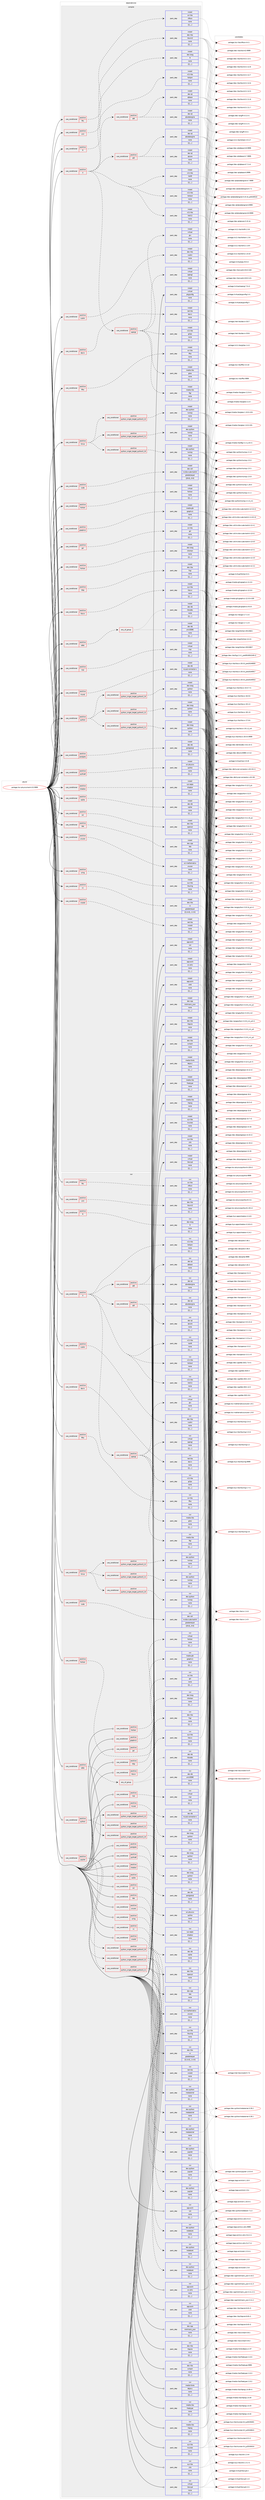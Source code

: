 digraph prolog {

# *************
# Graph options
# *************

newrank=true;
concentrate=true;
compound=true;
graph [rankdir=LR,fontname=Helvetica,fontsize=10,ranksep=1.5];#, ranksep=2.5, nodesep=0.2];
edge  [arrowhead=vee];
node  [fontname=Helvetica,fontsize=10];

# **********
# The ebuild
# **********

subgraph cluster_leftcol {
color=gray;
label=<<i>ebuild</i>>;
id [label="portage://sci-physics/root-6.32.9999", color=red, width=4, href="../sci-physics/root-6.32.9999.svg"];
}

# ****************
# The dependencies
# ****************

subgraph cluster_midcol {
color=gray;
label=<<i>dependencies</i>>;
subgraph cluster_compile {
fillcolor="#eeeeee";
style=filled;
label=<<i>compile</i>>;
subgraph cond113111 {
dependency421708 [label=<<TABLE BORDER="0" CELLBORDER="1" CELLSPACING="0" CELLPADDING="4"><TR><TD ROWSPAN="3" CELLPADDING="10">use_conditional</TD></TR><TR><TD>positive</TD></TR><TR><TD>R</TD></TR></TABLE>>, shape=none, color=red];
subgraph pack305673 {
dependency421709 [label=<<TABLE BORDER="0" CELLBORDER="1" CELLSPACING="0" CELLPADDING="4" WIDTH="220"><TR><TD ROWSPAN="6" CELLPADDING="30">pack_dep</TD></TR><TR><TD WIDTH="110">install</TD></TR><TR><TD>dev-lang</TD></TR><TR><TD>R</TD></TR><TR><TD>none</TD></TR><TR><TD>[[],,,,]</TD></TR></TABLE>>, shape=none, color=blue];
}
dependency421708:e -> dependency421709:w [weight=20,style="dashed",arrowhead="vee"];
}
id:e -> dependency421708:w [weight=20,style="solid",arrowhead="vee"];
subgraph cond113112 {
dependency421710 [label=<<TABLE BORDER="0" CELLBORDER="1" CELLSPACING="0" CELLPADDING="4"><TR><TD ROWSPAN="3" CELLPADDING="10">use_conditional</TD></TR><TR><TD>positive</TD></TR><TR><TD>X</TD></TR></TABLE>>, shape=none, color=red];
subgraph pack305674 {
dependency421711 [label=<<TABLE BORDER="0" CELLBORDER="1" CELLSPACING="0" CELLPADDING="4" WIDTH="220"><TR><TD ROWSPAN="6" CELLPADDING="30">pack_dep</TD></TR><TR><TD WIDTH="110">install</TD></TR><TR><TD>x11-libs</TD></TR><TR><TD>libX11</TD></TR><TR><TD>none</TD></TR><TR><TD>[[],,,,]</TD></TR></TABLE>>, shape=none, color=blue];
}
dependency421710:e -> dependency421711:w [weight=20,style="dashed",arrowhead="vee"];
subgraph pack305675 {
dependency421712 [label=<<TABLE BORDER="0" CELLBORDER="1" CELLSPACING="0" CELLPADDING="4" WIDTH="220"><TR><TD ROWSPAN="6" CELLPADDING="30">pack_dep</TD></TR><TR><TD WIDTH="110">install</TD></TR><TR><TD>x11-libs</TD></TR><TR><TD>libXext</TD></TR><TR><TD>none</TD></TR><TR><TD>[[],,,,]</TD></TR></TABLE>>, shape=none, color=blue];
}
dependency421710:e -> dependency421712:w [weight=20,style="dashed",arrowhead="vee"];
subgraph pack305676 {
dependency421713 [label=<<TABLE BORDER="0" CELLBORDER="1" CELLSPACING="0" CELLPADDING="4" WIDTH="220"><TR><TD ROWSPAN="6" CELLPADDING="30">pack_dep</TD></TR><TR><TD WIDTH="110">install</TD></TR><TR><TD>x11-libs</TD></TR><TR><TD>libXft</TD></TR><TR><TD>none</TD></TR><TR><TD>[[],,,,]</TD></TR></TABLE>>, shape=none, color=blue];
}
dependency421710:e -> dependency421713:w [weight=20,style="dashed",arrowhead="vee"];
subgraph pack305677 {
dependency421714 [label=<<TABLE BORDER="0" CELLBORDER="1" CELLSPACING="0" CELLPADDING="4" WIDTH="220"><TR><TD ROWSPAN="6" CELLPADDING="30">pack_dep</TD></TR><TR><TD WIDTH="110">install</TD></TR><TR><TD>x11-libs</TD></TR><TR><TD>libXpm</TD></TR><TR><TD>none</TD></TR><TR><TD>[[],,,,]</TD></TR></TABLE>>, shape=none, color=blue];
}
dependency421710:e -> dependency421714:w [weight=20,style="dashed",arrowhead="vee"];
subgraph cond113113 {
dependency421715 [label=<<TABLE BORDER="0" CELLBORDER="1" CELLSPACING="0" CELLPADDING="4"><TR><TD ROWSPAN="3" CELLPADDING="10">use_conditional</TD></TR><TR><TD>positive</TD></TR><TR><TD>opengl</TD></TR></TABLE>>, shape=none, color=red];
subgraph pack305678 {
dependency421716 [label=<<TABLE BORDER="0" CELLBORDER="1" CELLSPACING="0" CELLPADDING="4" WIDTH="220"><TR><TD ROWSPAN="6" CELLPADDING="30">pack_dep</TD></TR><TR><TD WIDTH="110">install</TD></TR><TR><TD>media-libs</TD></TR><TR><TD>ftgl</TD></TR><TR><TD>none</TD></TR><TR><TD>[[],,,,]</TD></TR></TABLE>>, shape=none, color=blue];
}
dependency421715:e -> dependency421716:w [weight=20,style="dashed",arrowhead="vee"];
subgraph pack305679 {
dependency421717 [label=<<TABLE BORDER="0" CELLBORDER="1" CELLSPACING="0" CELLPADDING="4" WIDTH="220"><TR><TD ROWSPAN="6" CELLPADDING="30">pack_dep</TD></TR><TR><TD WIDTH="110">install</TD></TR><TR><TD>media-libs</TD></TR><TR><TD>glew</TD></TR><TR><TD>none</TD></TR><TR><TD>[[],,,,]</TD></TR></TABLE>>, shape=none, color=blue];
}
dependency421715:e -> dependency421717:w [weight=20,style="dashed",arrowhead="vee"];
subgraph pack305680 {
dependency421718 [label=<<TABLE BORDER="0" CELLBORDER="1" CELLSPACING="0" CELLPADDING="4" WIDTH="220"><TR><TD ROWSPAN="6" CELLPADDING="30">pack_dep</TD></TR><TR><TD WIDTH="110">install</TD></TR><TR><TD>virtual</TD></TR><TR><TD>opengl</TD></TR><TR><TD>none</TD></TR><TR><TD>[[],,,,]</TD></TR></TABLE>>, shape=none, color=blue];
}
dependency421715:e -> dependency421718:w [weight=20,style="dashed",arrowhead="vee"];
subgraph pack305681 {
dependency421719 [label=<<TABLE BORDER="0" CELLBORDER="1" CELLSPACING="0" CELLPADDING="4" WIDTH="220"><TR><TD ROWSPAN="6" CELLPADDING="30">pack_dep</TD></TR><TR><TD WIDTH="110">install</TD></TR><TR><TD>virtual</TD></TR><TR><TD>glu</TD></TR><TR><TD>none</TD></TR><TR><TD>[[],,,,]</TD></TR></TABLE>>, shape=none, color=blue];
}
dependency421715:e -> dependency421719:w [weight=20,style="dashed",arrowhead="vee"];
subgraph pack305682 {
dependency421720 [label=<<TABLE BORDER="0" CELLBORDER="1" CELLSPACING="0" CELLPADDING="4" WIDTH="220"><TR><TD ROWSPAN="6" CELLPADDING="30">pack_dep</TD></TR><TR><TD WIDTH="110">install</TD></TR><TR><TD>x11-libs</TD></TR><TR><TD>gl2ps</TD></TR><TR><TD>none</TD></TR><TR><TD>[[],,,,]</TD></TR></TABLE>>, shape=none, color=blue];
}
dependency421715:e -> dependency421720:w [weight=20,style="dashed",arrowhead="vee"];
}
dependency421710:e -> dependency421715:w [weight=20,style="dashed",arrowhead="vee"];
subgraph cond113114 {
dependency421721 [label=<<TABLE BORDER="0" CELLBORDER="1" CELLSPACING="0" CELLPADDING="4"><TR><TD ROWSPAN="3" CELLPADDING="10">use_conditional</TD></TR><TR><TD>positive</TD></TR><TR><TD>qt5</TD></TR></TABLE>>, shape=none, color=red];
subgraph pack305683 {
dependency421722 [label=<<TABLE BORDER="0" CELLBORDER="1" CELLSPACING="0" CELLPADDING="4" WIDTH="220"><TR><TD ROWSPAN="6" CELLPADDING="30">pack_dep</TD></TR><TR><TD WIDTH="110">install</TD></TR><TR><TD>dev-qt</TD></TR><TR><TD>qtcore</TD></TR><TR><TD>none</TD></TR><TR><TD>[[],,,,]</TD></TR></TABLE>>, shape=none, color=blue];
}
dependency421721:e -> dependency421722:w [weight=20,style="dashed",arrowhead="vee"];
subgraph pack305684 {
dependency421723 [label=<<TABLE BORDER="0" CELLBORDER="1" CELLSPACING="0" CELLPADDING="4" WIDTH="220"><TR><TD ROWSPAN="6" CELLPADDING="30">pack_dep</TD></TR><TR><TD WIDTH="110">install</TD></TR><TR><TD>dev-qt</TD></TR><TR><TD>qtwebengine</TD></TR><TR><TD>none</TD></TR><TR><TD>[[],,,,]</TD></TR></TABLE>>, shape=none, color=blue];
}
dependency421721:e -> dependency421723:w [weight=20,style="dashed",arrowhead="vee"];
}
dependency421710:e -> dependency421721:w [weight=20,style="dashed",arrowhead="vee"];
subgraph cond113115 {
dependency421724 [label=<<TABLE BORDER="0" CELLBORDER="1" CELLSPACING="0" CELLPADDING="4"><TR><TD ROWSPAN="3" CELLPADDING="10">use_conditional</TD></TR><TR><TD>positive</TD></TR><TR><TD>qt6</TD></TR></TABLE>>, shape=none, color=red];
subgraph pack305685 {
dependency421725 [label=<<TABLE BORDER="0" CELLBORDER="1" CELLSPACING="0" CELLPADDING="4" WIDTH="220"><TR><TD ROWSPAN="6" CELLPADDING="30">pack_dep</TD></TR><TR><TD WIDTH="110">install</TD></TR><TR><TD>dev-qt</TD></TR><TR><TD>qtbase</TD></TR><TR><TD>none</TD></TR><TR><TD>[[],,,,]</TD></TR></TABLE>>, shape=none, color=blue];
}
dependency421724:e -> dependency421725:w [weight=20,style="dashed",arrowhead="vee"];
subgraph pack305686 {
dependency421726 [label=<<TABLE BORDER="0" CELLBORDER="1" CELLSPACING="0" CELLPADDING="4" WIDTH="220"><TR><TD ROWSPAN="6" CELLPADDING="30">pack_dep</TD></TR><TR><TD WIDTH="110">install</TD></TR><TR><TD>dev-qt</TD></TR><TR><TD>qtwebengine</TD></TR><TR><TD>none</TD></TR><TR><TD>[[],,,,]</TD></TR></TABLE>>, shape=none, color=blue];
}
dependency421724:e -> dependency421726:w [weight=20,style="dashed",arrowhead="vee"];
}
dependency421710:e -> dependency421724:w [weight=20,style="dashed",arrowhead="vee"];
}
id:e -> dependency421710:w [weight=20,style="solid",arrowhead="vee"];
subgraph cond113116 {
dependency421727 [label=<<TABLE BORDER="0" CELLBORDER="1" CELLSPACING="0" CELLPADDING="4"><TR><TD ROWSPAN="3" CELLPADDING="10">use_conditional</TD></TR><TR><TD>positive</TD></TR><TR><TD>cuda</TD></TR></TABLE>>, shape=none, color=red];
subgraph pack305687 {
dependency421728 [label=<<TABLE BORDER="0" CELLBORDER="1" CELLSPACING="0" CELLPADDING="4" WIDTH="220"><TR><TD ROWSPAN="6" CELLPADDING="30">pack_dep</TD></TR><TR><TD WIDTH="110">install</TD></TR><TR><TD>dev-util</TD></TR><TR><TD>nvidia-cuda-toolkit</TD></TR><TR><TD>greaterequal</TD></TR><TR><TD>[[9,0],,,9.0]</TD></TR></TABLE>>, shape=none, color=blue];
}
dependency421727:e -> dependency421728:w [weight=20,style="dashed",arrowhead="vee"];
}
id:e -> dependency421727:w [weight=20,style="solid",arrowhead="vee"];
subgraph cond113117 {
dependency421729 [label=<<TABLE BORDER="0" CELLBORDER="1" CELLSPACING="0" CELLPADDING="4"><TR><TD ROWSPAN="3" CELLPADDING="10">use_conditional</TD></TR><TR><TD>positive</TD></TR><TR><TD>cudnn</TD></TR></TABLE>>, shape=none, color=red];
subgraph pack305688 {
dependency421730 [label=<<TABLE BORDER="0" CELLBORDER="1" CELLSPACING="0" CELLPADDING="4" WIDTH="220"><TR><TD ROWSPAN="6" CELLPADDING="30">pack_dep</TD></TR><TR><TD WIDTH="110">install</TD></TR><TR><TD>dev-libs</TD></TR><TR><TD>cudnn</TD></TR><TR><TD>none</TD></TR><TR><TD>[[],,,,]</TD></TR></TABLE>>, shape=none, color=blue];
}
dependency421729:e -> dependency421730:w [weight=20,style="dashed",arrowhead="vee"];
}
id:e -> dependency421729:w [weight=20,style="solid",arrowhead="vee"];
subgraph cond113118 {
dependency421731 [label=<<TABLE BORDER="0" CELLBORDER="1" CELLSPACING="0" CELLPADDING="4"><TR><TD ROWSPAN="3" CELLPADDING="10">use_conditional</TD></TR><TR><TD>positive</TD></TR><TR><TD>davix</TD></TR></TABLE>>, shape=none, color=red];
subgraph pack305689 {
dependency421732 [label=<<TABLE BORDER="0" CELLBORDER="1" CELLSPACING="0" CELLPADDING="4" WIDTH="220"><TR><TD ROWSPAN="6" CELLPADDING="30">pack_dep</TD></TR><TR><TD WIDTH="110">install</TD></TR><TR><TD>net-libs</TD></TR><TR><TD>davix</TD></TR><TR><TD>none</TD></TR><TR><TD>[[],,,,]</TD></TR></TABLE>>, shape=none, color=blue];
}
dependency421731:e -> dependency421732:w [weight=20,style="dashed",arrowhead="vee"];
}
id:e -> dependency421731:w [weight=20,style="solid",arrowhead="vee"];
subgraph cond113119 {
dependency421733 [label=<<TABLE BORDER="0" CELLBORDER="1" CELLSPACING="0" CELLPADDING="4"><TR><TD ROWSPAN="3" CELLPADDING="10">use_conditional</TD></TR><TR><TD>positive</TD></TR><TR><TD>fftw</TD></TR></TABLE>>, shape=none, color=red];
subgraph pack305690 {
dependency421734 [label=<<TABLE BORDER="0" CELLBORDER="1" CELLSPACING="0" CELLPADDING="4" WIDTH="220"><TR><TD ROWSPAN="6" CELLPADDING="30">pack_dep</TD></TR><TR><TD WIDTH="110">install</TD></TR><TR><TD>sci-libs</TD></TR><TR><TD>fftw</TD></TR><TR><TD>none</TD></TR><TR><TD>[[],,,,]</TD></TR></TABLE>>, shape=none, color=blue];
}
dependency421733:e -> dependency421734:w [weight=20,style="dashed",arrowhead="vee"];
}
id:e -> dependency421733:w [weight=20,style="solid",arrowhead="vee"];
subgraph cond113120 {
dependency421735 [label=<<TABLE BORDER="0" CELLBORDER="1" CELLSPACING="0" CELLPADDING="4"><TR><TD ROWSPAN="3" CELLPADDING="10">use_conditional</TD></TR><TR><TD>positive</TD></TR><TR><TD>fits</TD></TR></TABLE>>, shape=none, color=red];
subgraph pack305691 {
dependency421736 [label=<<TABLE BORDER="0" CELLBORDER="1" CELLSPACING="0" CELLPADDING="4" WIDTH="220"><TR><TD ROWSPAN="6" CELLPADDING="30">pack_dep</TD></TR><TR><TD WIDTH="110">install</TD></TR><TR><TD>sci-libs</TD></TR><TR><TD>cfitsio</TD></TR><TR><TD>none</TD></TR><TR><TD>[[],,,,]</TD></TR></TABLE>>, shape=none, color=blue];
}
dependency421735:e -> dependency421736:w [weight=20,style="dashed",arrowhead="vee"];
}
id:e -> dependency421735:w [weight=20,style="solid",arrowhead="vee"];
subgraph cond113121 {
dependency421737 [label=<<TABLE BORDER="0" CELLBORDER="1" CELLSPACING="0" CELLPADDING="4"><TR><TD ROWSPAN="3" CELLPADDING="10">use_conditional</TD></TR><TR><TD>positive</TD></TR><TR><TD>fortran</TD></TR></TABLE>>, shape=none, color=red];
subgraph pack305692 {
dependency421738 [label=<<TABLE BORDER="0" CELLBORDER="1" CELLSPACING="0" CELLPADDING="4" WIDTH="220"><TR><TD ROWSPAN="6" CELLPADDING="30">pack_dep</TD></TR><TR><TD WIDTH="110">install</TD></TR><TR><TD>dev-lang</TD></TR><TR><TD>cfortran</TD></TR><TR><TD>none</TD></TR><TR><TD>[[],,,,]</TD></TR></TABLE>>, shape=none, color=blue];
}
dependency421737:e -> dependency421738:w [weight=20,style="dashed",arrowhead="vee"];
}
id:e -> dependency421737:w [weight=20,style="solid",arrowhead="vee"];
subgraph cond113122 {
dependency421739 [label=<<TABLE BORDER="0" CELLBORDER="1" CELLSPACING="0" CELLPADDING="4"><TR><TD ROWSPAN="3" CELLPADDING="10">use_conditional</TD></TR><TR><TD>positive</TD></TR><TR><TD>fortran</TD></TR></TABLE>>, shape=none, color=red];
subgraph pack305693 {
dependency421740 [label=<<TABLE BORDER="0" CELLBORDER="1" CELLSPACING="0" CELLPADDING="4" WIDTH="220"><TR><TD ROWSPAN="6" CELLPADDING="30">pack_dep</TD></TR><TR><TD WIDTH="110">install</TD></TR><TR><TD>virtual</TD></TR><TR><TD>fortran</TD></TR><TR><TD>none</TD></TR><TR><TD>[[],,,,]</TD></TR></TABLE>>, shape=none, color=blue];
}
dependency421739:e -> dependency421740:w [weight=20,style="dashed",arrowhead="vee"];
}
id:e -> dependency421739:w [weight=20,style="solid",arrowhead="vee"];
subgraph cond113123 {
dependency421741 [label=<<TABLE BORDER="0" CELLBORDER="1" CELLSPACING="0" CELLPADDING="4"><TR><TD ROWSPAN="3" CELLPADDING="10">use_conditional</TD></TR><TR><TD>positive</TD></TR><TR><TD>graphviz</TD></TR></TABLE>>, shape=none, color=red];
subgraph pack305694 {
dependency421742 [label=<<TABLE BORDER="0" CELLBORDER="1" CELLSPACING="0" CELLPADDING="4" WIDTH="220"><TR><TD ROWSPAN="6" CELLPADDING="30">pack_dep</TD></TR><TR><TD WIDTH="110">install</TD></TR><TR><TD>media-gfx</TD></TR><TR><TD>graphviz</TD></TR><TR><TD>none</TD></TR><TR><TD>[[],,,,]</TD></TR></TABLE>>, shape=none, color=blue];
}
dependency421741:e -> dependency421742:w [weight=20,style="dashed",arrowhead="vee"];
}
id:e -> dependency421741:w [weight=20,style="solid",arrowhead="vee"];
subgraph cond113124 {
dependency421743 [label=<<TABLE BORDER="0" CELLBORDER="1" CELLSPACING="0" CELLPADDING="4"><TR><TD ROWSPAN="3" CELLPADDING="10">use_conditional</TD></TR><TR><TD>positive</TD></TR><TR><TD>gsl</TD></TR></TABLE>>, shape=none, color=red];
subgraph pack305695 {
dependency421744 [label=<<TABLE BORDER="0" CELLBORDER="1" CELLSPACING="0" CELLPADDING="4" WIDTH="220"><TR><TD ROWSPAN="6" CELLPADDING="30">pack_dep</TD></TR><TR><TD WIDTH="110">install</TD></TR><TR><TD>sci-libs</TD></TR><TR><TD>gsl</TD></TR><TR><TD>none</TD></TR><TR><TD>[[],,,,]</TD></TR></TABLE>>, shape=none, color=blue];
}
dependency421743:e -> dependency421744:w [weight=20,style="dashed",arrowhead="vee"];
}
id:e -> dependency421743:w [weight=20,style="solid",arrowhead="vee"];
subgraph cond113125 {
dependency421745 [label=<<TABLE BORDER="0" CELLBORDER="1" CELLSPACING="0" CELLPADDING="4"><TR><TD ROWSPAN="3" CELLPADDING="10">use_conditional</TD></TR><TR><TD>positive</TD></TR><TR><TD>http</TD></TR></TABLE>>, shape=none, color=red];
subgraph pack305696 {
dependency421746 [label=<<TABLE BORDER="0" CELLBORDER="1" CELLSPACING="0" CELLPADDING="4" WIDTH="220"><TR><TD ROWSPAN="6" CELLPADDING="30">pack_dep</TD></TR><TR><TD WIDTH="110">install</TD></TR><TR><TD>dev-libs</TD></TR><TR><TD>fcgi</TD></TR><TR><TD>none</TD></TR><TR><TD>[[],,,,]</TD></TR></TABLE>>, shape=none, color=blue];
}
dependency421745:e -> dependency421746:w [weight=20,style="dashed",arrowhead="vee"];
}
id:e -> dependency421745:w [weight=20,style="solid",arrowhead="vee"];
subgraph cond113126 {
dependency421747 [label=<<TABLE BORDER="0" CELLBORDER="1" CELLSPACING="0" CELLPADDING="4"><TR><TD ROWSPAN="3" CELLPADDING="10">use_conditional</TD></TR><TR><TD>positive</TD></TR><TR><TD>libcxx</TD></TR></TABLE>>, shape=none, color=red];
subgraph pack305697 {
dependency421748 [label=<<TABLE BORDER="0" CELLBORDER="1" CELLSPACING="0" CELLPADDING="4" WIDTH="220"><TR><TD ROWSPAN="6" CELLPADDING="30">pack_dep</TD></TR><TR><TD WIDTH="110">install</TD></TR><TR><TD>sys-libs</TD></TR><TR><TD>libcxx</TD></TR><TR><TD>none</TD></TR><TR><TD>[[],,,,]</TD></TR></TABLE>>, shape=none, color=blue];
}
dependency421747:e -> dependency421748:w [weight=20,style="dashed",arrowhead="vee"];
}
id:e -> dependency421747:w [weight=20,style="solid",arrowhead="vee"];
subgraph cond113127 {
dependency421749 [label=<<TABLE BORDER="0" CELLBORDER="1" CELLSPACING="0" CELLPADDING="4"><TR><TD ROWSPAN="3" CELLPADDING="10">use_conditional</TD></TR><TR><TD>positive</TD></TR><TR><TD>mpi</TD></TR></TABLE>>, shape=none, color=red];
subgraph pack305698 {
dependency421750 [label=<<TABLE BORDER="0" CELLBORDER="1" CELLSPACING="0" CELLPADDING="4" WIDTH="220"><TR><TD ROWSPAN="6" CELLPADDING="30">pack_dep</TD></TR><TR><TD WIDTH="110">install</TD></TR><TR><TD>virtual</TD></TR><TR><TD>mpi</TD></TR><TR><TD>none</TD></TR><TR><TD>[[],,,,]</TD></TR></TABLE>>, shape=none, color=blue];
}
dependency421749:e -> dependency421750:w [weight=20,style="dashed",arrowhead="vee"];
}
id:e -> dependency421749:w [weight=20,style="solid",arrowhead="vee"];
subgraph cond113128 {
dependency421751 [label=<<TABLE BORDER="0" CELLBORDER="1" CELLSPACING="0" CELLPADDING="4"><TR><TD ROWSPAN="3" CELLPADDING="10">use_conditional</TD></TR><TR><TD>positive</TD></TR><TR><TD>mysql</TD></TR></TABLE>>, shape=none, color=red];
subgraph pack305699 {
dependency421752 [label=<<TABLE BORDER="0" CELLBORDER="1" CELLSPACING="0" CELLPADDING="4" WIDTH="220"><TR><TD ROWSPAN="6" CELLPADDING="30">pack_dep</TD></TR><TR><TD WIDTH="110">install</TD></TR><TR><TD>dev-db</TD></TR><TR><TD>mysql-connector-c</TD></TR><TR><TD>none</TD></TR><TR><TD>[[],,,,]</TD></TR></TABLE>>, shape=none, color=blue];
}
dependency421751:e -> dependency421752:w [weight=20,style="dashed",arrowhead="vee"];
}
id:e -> dependency421751:w [weight=20,style="solid",arrowhead="vee"];
subgraph cond113129 {
dependency421753 [label=<<TABLE BORDER="0" CELLBORDER="1" CELLSPACING="0" CELLPADDING="4"><TR><TD ROWSPAN="3" CELLPADDING="10">use_conditional</TD></TR><TR><TD>positive</TD></TR><TR><TD>odbc</TD></TR></TABLE>>, shape=none, color=red];
subgraph any2725 {
dependency421754 [label=<<TABLE BORDER="0" CELLBORDER="1" CELLSPACING="0" CELLPADDING="4"><TR><TD CELLPADDING="10">any_of_group</TD></TR></TABLE>>, shape=none, color=red];subgraph pack305700 {
dependency421755 [label=<<TABLE BORDER="0" CELLBORDER="1" CELLSPACING="0" CELLPADDING="4" WIDTH="220"><TR><TD ROWSPAN="6" CELLPADDING="30">pack_dep</TD></TR><TR><TD WIDTH="110">install</TD></TR><TR><TD>dev-db</TD></TR><TR><TD>libiodbc</TD></TR><TR><TD>none</TD></TR><TR><TD>[[],,,,]</TD></TR></TABLE>>, shape=none, color=blue];
}
dependency421754:e -> dependency421755:w [weight=20,style="dotted",arrowhead="oinv"];
subgraph pack305701 {
dependency421756 [label=<<TABLE BORDER="0" CELLBORDER="1" CELLSPACING="0" CELLPADDING="4" WIDTH="220"><TR><TD ROWSPAN="6" CELLPADDING="30">pack_dep</TD></TR><TR><TD WIDTH="110">install</TD></TR><TR><TD>dev-db</TD></TR><TR><TD>unixODBC</TD></TR><TR><TD>none</TD></TR><TR><TD>[[],,,,]</TD></TR></TABLE>>, shape=none, color=blue];
}
dependency421754:e -> dependency421756:w [weight=20,style="dotted",arrowhead="oinv"];
}
dependency421753:e -> dependency421754:w [weight=20,style="dashed",arrowhead="vee"];
}
id:e -> dependency421753:w [weight=20,style="solid",arrowhead="vee"];
subgraph cond113130 {
dependency421757 [label=<<TABLE BORDER="0" CELLBORDER="1" CELLSPACING="0" CELLPADDING="4"><TR><TD ROWSPAN="3" CELLPADDING="10">use_conditional</TD></TR><TR><TD>positive</TD></TR><TR><TD>postgres</TD></TR></TABLE>>, shape=none, color=red];
subgraph pack305702 {
dependency421758 [label=<<TABLE BORDER="0" CELLBORDER="1" CELLSPACING="0" CELLPADDING="4" WIDTH="220"><TR><TD ROWSPAN="6" CELLPADDING="30">pack_dep</TD></TR><TR><TD WIDTH="110">install</TD></TR><TR><TD>dev-db</TD></TR><TR><TD>postgresql</TD></TR><TR><TD>none</TD></TR><TR><TD>[[],,,,]</TD></TR></TABLE>>, shape=none, color=blue];
}
dependency421757:e -> dependency421758:w [weight=20,style="dashed",arrowhead="vee"];
}
id:e -> dependency421757:w [weight=20,style="solid",arrowhead="vee"];
subgraph cond113131 {
dependency421759 [label=<<TABLE BORDER="0" CELLBORDER="1" CELLSPACING="0" CELLPADDING="4"><TR><TD ROWSPAN="3" CELLPADDING="10">use_conditional</TD></TR><TR><TD>positive</TD></TR><TR><TD>pythia8</TD></TR></TABLE>>, shape=none, color=red];
subgraph pack305703 {
dependency421760 [label=<<TABLE BORDER="0" CELLBORDER="1" CELLSPACING="0" CELLPADDING="4" WIDTH="220"><TR><TD ROWSPAN="6" CELLPADDING="30">pack_dep</TD></TR><TR><TD WIDTH="110">install</TD></TR><TR><TD>sci-physics</TD></TR><TR><TD>pythia</TD></TR><TR><TD>none</TD></TR><TR><TD>[[],,,,]</TD></TR></TABLE>>, shape=none, color=blue];
}
dependency421759:e -> dependency421760:w [weight=20,style="dashed",arrowhead="vee"];
}
id:e -> dependency421759:w [weight=20,style="solid",arrowhead="vee"];
subgraph cond113132 {
dependency421761 [label=<<TABLE BORDER="0" CELLBORDER="1" CELLSPACING="0" CELLPADDING="4"><TR><TD ROWSPAN="3" CELLPADDING="10">use_conditional</TD></TR><TR><TD>positive</TD></TR><TR><TD>python</TD></TR></TABLE>>, shape=none, color=red];
subgraph cond113133 {
dependency421762 [label=<<TABLE BORDER="0" CELLBORDER="1" CELLSPACING="0" CELLPADDING="4"><TR><TD ROWSPAN="3" CELLPADDING="10">use_conditional</TD></TR><TR><TD>positive</TD></TR><TR><TD>python_single_target_python3_10</TD></TR></TABLE>>, shape=none, color=red];
subgraph pack305704 {
dependency421763 [label=<<TABLE BORDER="0" CELLBORDER="1" CELLSPACING="0" CELLPADDING="4" WIDTH="220"><TR><TD ROWSPAN="6" CELLPADDING="30">pack_dep</TD></TR><TR><TD WIDTH="110">install</TD></TR><TR><TD>dev-lang</TD></TR><TR><TD>python</TD></TR><TR><TD>none</TD></TR><TR><TD>[[],,,,]</TD></TR></TABLE>>, shape=none, color=blue];
}
dependency421762:e -> dependency421763:w [weight=20,style="dashed",arrowhead="vee"];
}
dependency421761:e -> dependency421762:w [weight=20,style="dashed",arrowhead="vee"];
subgraph cond113134 {
dependency421764 [label=<<TABLE BORDER="0" CELLBORDER="1" CELLSPACING="0" CELLPADDING="4"><TR><TD ROWSPAN="3" CELLPADDING="10">use_conditional</TD></TR><TR><TD>positive</TD></TR><TR><TD>python_single_target_python3_11</TD></TR></TABLE>>, shape=none, color=red];
subgraph pack305705 {
dependency421765 [label=<<TABLE BORDER="0" CELLBORDER="1" CELLSPACING="0" CELLPADDING="4" WIDTH="220"><TR><TD ROWSPAN="6" CELLPADDING="30">pack_dep</TD></TR><TR><TD WIDTH="110">install</TD></TR><TR><TD>dev-lang</TD></TR><TR><TD>python</TD></TR><TR><TD>none</TD></TR><TR><TD>[[],,,,]</TD></TR></TABLE>>, shape=none, color=blue];
}
dependency421764:e -> dependency421765:w [weight=20,style="dashed",arrowhead="vee"];
}
dependency421761:e -> dependency421764:w [weight=20,style="dashed",arrowhead="vee"];
subgraph cond113135 {
dependency421766 [label=<<TABLE BORDER="0" CELLBORDER="1" CELLSPACING="0" CELLPADDING="4"><TR><TD ROWSPAN="3" CELLPADDING="10">use_conditional</TD></TR><TR><TD>positive</TD></TR><TR><TD>python_single_target_python3_12</TD></TR></TABLE>>, shape=none, color=red];
subgraph pack305706 {
dependency421767 [label=<<TABLE BORDER="0" CELLBORDER="1" CELLSPACING="0" CELLPADDING="4" WIDTH="220"><TR><TD ROWSPAN="6" CELLPADDING="30">pack_dep</TD></TR><TR><TD WIDTH="110">install</TD></TR><TR><TD>dev-lang</TD></TR><TR><TD>python</TD></TR><TR><TD>none</TD></TR><TR><TD>[[],,,,]</TD></TR></TABLE>>, shape=none, color=blue];
}
dependency421766:e -> dependency421767:w [weight=20,style="dashed",arrowhead="vee"];
}
dependency421761:e -> dependency421766:w [weight=20,style="dashed",arrowhead="vee"];
}
id:e -> dependency421761:w [weight=20,style="solid",arrowhead="vee"];
subgraph cond113136 {
dependency421768 [label=<<TABLE BORDER="0" CELLBORDER="1" CELLSPACING="0" CELLPADDING="4"><TR><TD ROWSPAN="3" CELLPADDING="10">use_conditional</TD></TR><TR><TD>positive</TD></TR><TR><TD>shadow</TD></TR></TABLE>>, shape=none, color=red];
subgraph pack305707 {
dependency421769 [label=<<TABLE BORDER="0" CELLBORDER="1" CELLSPACING="0" CELLPADDING="4" WIDTH="220"><TR><TD ROWSPAN="6" CELLPADDING="30">pack_dep</TD></TR><TR><TD WIDTH="110">install</TD></TR><TR><TD>sys-apps</TD></TR><TR><TD>shadow</TD></TR><TR><TD>none</TD></TR><TR><TD>[[],,,,]</TD></TR></TABLE>>, shape=none, color=blue];
}
dependency421768:e -> dependency421769:w [weight=20,style="dashed",arrowhead="vee"];
}
id:e -> dependency421768:w [weight=20,style="solid",arrowhead="vee"];
subgraph cond113137 {
dependency421770 [label=<<TABLE BORDER="0" CELLBORDER="1" CELLSPACING="0" CELLPADDING="4"><TR><TD ROWSPAN="3" CELLPADDING="10">use_conditional</TD></TR><TR><TD>positive</TD></TR><TR><TD>sqlite</TD></TR></TABLE>>, shape=none, color=red];
subgraph pack305708 {
dependency421771 [label=<<TABLE BORDER="0" CELLBORDER="1" CELLSPACING="0" CELLPADDING="4" WIDTH="220"><TR><TD ROWSPAN="6" CELLPADDING="30">pack_dep</TD></TR><TR><TD WIDTH="110">install</TD></TR><TR><TD>dev-db</TD></TR><TR><TD>sqlite</TD></TR><TR><TD>none</TD></TR><TR><TD>[[],,,,]</TD></TR></TABLE>>, shape=none, color=blue];
}
dependency421770:e -> dependency421771:w [weight=20,style="dashed",arrowhead="vee"];
}
id:e -> dependency421770:w [weight=20,style="solid",arrowhead="vee"];
subgraph cond113138 {
dependency421772 [label=<<TABLE BORDER="0" CELLBORDER="1" CELLSPACING="0" CELLPADDING="4"><TR><TD ROWSPAN="3" CELLPADDING="10">use_conditional</TD></TR><TR><TD>positive</TD></TR><TR><TD>ssl</TD></TR></TABLE>>, shape=none, color=red];
subgraph pack305709 {
dependency421773 [label=<<TABLE BORDER="0" CELLBORDER="1" CELLSPACING="0" CELLPADDING="4" WIDTH="220"><TR><TD ROWSPAN="6" CELLPADDING="30">pack_dep</TD></TR><TR><TD WIDTH="110">install</TD></TR><TR><TD>dev-libs</TD></TR><TR><TD>openssl</TD></TR><TR><TD>none</TD></TR><TR><TD>[[],,,,]</TD></TR></TABLE>>, shape=none, color=blue];
}
dependency421772:e -> dependency421773:w [weight=20,style="dashed",arrowhead="vee"];
}
id:e -> dependency421772:w [weight=20,style="solid",arrowhead="vee"];
subgraph cond113139 {
dependency421774 [label=<<TABLE BORDER="0" CELLBORDER="1" CELLSPACING="0" CELLPADDING="4"><TR><TD ROWSPAN="3" CELLPADDING="10">use_conditional</TD></TR><TR><TD>positive</TD></TR><TR><TD>tbb</TD></TR></TABLE>>, shape=none, color=red];
subgraph pack305710 {
dependency421775 [label=<<TABLE BORDER="0" CELLBORDER="1" CELLSPACING="0" CELLPADDING="4" WIDTH="220"><TR><TD ROWSPAN="6" CELLPADDING="30">pack_dep</TD></TR><TR><TD WIDTH="110">install</TD></TR><TR><TD>dev-cpp</TD></TR><TR><TD>tbb</TD></TR><TR><TD>none</TD></TR><TR><TD>[[],,,,]</TD></TR></TABLE>>, shape=none, color=blue];
}
dependency421774:e -> dependency421775:w [weight=20,style="dashed",arrowhead="vee"];
}
id:e -> dependency421774:w [weight=20,style="solid",arrowhead="vee"];
subgraph cond113140 {
dependency421776 [label=<<TABLE BORDER="0" CELLBORDER="1" CELLSPACING="0" CELLPADDING="4"><TR><TD ROWSPAN="3" CELLPADDING="10">use_conditional</TD></TR><TR><TD>positive</TD></TR><TR><TD>tmva</TD></TR></TABLE>>, shape=none, color=red];
subgraph cond113141 {
dependency421777 [label=<<TABLE BORDER="0" CELLBORDER="1" CELLSPACING="0" CELLPADDING="4"><TR><TD ROWSPAN="3" CELLPADDING="10">use_conditional</TD></TR><TR><TD>positive</TD></TR><TR><TD>python_single_target_python3_10</TD></TR></TABLE>>, shape=none, color=red];
subgraph pack305711 {
dependency421778 [label=<<TABLE BORDER="0" CELLBORDER="1" CELLSPACING="0" CELLPADDING="4" WIDTH="220"><TR><TD ROWSPAN="6" CELLPADDING="30">pack_dep</TD></TR><TR><TD WIDTH="110">install</TD></TR><TR><TD>dev-python</TD></TR><TR><TD>numpy</TD></TR><TR><TD>none</TD></TR><TR><TD>[[],,,,]</TD></TR></TABLE>>, shape=none, color=blue];
}
dependency421777:e -> dependency421778:w [weight=20,style="dashed",arrowhead="vee"];
}
dependency421776:e -> dependency421777:w [weight=20,style="dashed",arrowhead="vee"];
subgraph cond113142 {
dependency421779 [label=<<TABLE BORDER="0" CELLBORDER="1" CELLSPACING="0" CELLPADDING="4"><TR><TD ROWSPAN="3" CELLPADDING="10">use_conditional</TD></TR><TR><TD>positive</TD></TR><TR><TD>python_single_target_python3_11</TD></TR></TABLE>>, shape=none, color=red];
subgraph pack305712 {
dependency421780 [label=<<TABLE BORDER="0" CELLBORDER="1" CELLSPACING="0" CELLPADDING="4" WIDTH="220"><TR><TD ROWSPAN="6" CELLPADDING="30">pack_dep</TD></TR><TR><TD WIDTH="110">install</TD></TR><TR><TD>dev-python</TD></TR><TR><TD>numpy</TD></TR><TR><TD>none</TD></TR><TR><TD>[[],,,,]</TD></TR></TABLE>>, shape=none, color=blue];
}
dependency421779:e -> dependency421780:w [weight=20,style="dashed",arrowhead="vee"];
}
dependency421776:e -> dependency421779:w [weight=20,style="dashed",arrowhead="vee"];
subgraph cond113143 {
dependency421781 [label=<<TABLE BORDER="0" CELLBORDER="1" CELLSPACING="0" CELLPADDING="4"><TR><TD ROWSPAN="3" CELLPADDING="10">use_conditional</TD></TR><TR><TD>positive</TD></TR><TR><TD>python_single_target_python3_12</TD></TR></TABLE>>, shape=none, color=red];
subgraph pack305713 {
dependency421782 [label=<<TABLE BORDER="0" CELLBORDER="1" CELLSPACING="0" CELLPADDING="4" WIDTH="220"><TR><TD ROWSPAN="6" CELLPADDING="30">pack_dep</TD></TR><TR><TD WIDTH="110">install</TD></TR><TR><TD>dev-python</TD></TR><TR><TD>numpy</TD></TR><TR><TD>none</TD></TR><TR><TD>[[],,,,]</TD></TR></TABLE>>, shape=none, color=blue];
}
dependency421781:e -> dependency421782:w [weight=20,style="dashed",arrowhead="vee"];
}
dependency421776:e -> dependency421781:w [weight=20,style="dashed",arrowhead="vee"];
}
id:e -> dependency421776:w [weight=20,style="solid",arrowhead="vee"];
subgraph cond113144 {
dependency421783 [label=<<TABLE BORDER="0" CELLBORDER="1" CELLSPACING="0" CELLPADDING="4"><TR><TD ROWSPAN="3" CELLPADDING="10">use_conditional</TD></TR><TR><TD>positive</TD></TR><TR><TD>unuran</TD></TR></TABLE>>, shape=none, color=red];
subgraph pack305714 {
dependency421784 [label=<<TABLE BORDER="0" CELLBORDER="1" CELLSPACING="0" CELLPADDING="4" WIDTH="220"><TR><TD ROWSPAN="6" CELLPADDING="30">pack_dep</TD></TR><TR><TD WIDTH="110">install</TD></TR><TR><TD>sci-mathematics</TD></TR><TR><TD>unuran</TD></TR><TR><TD>none</TD></TR><TR><TD>[[],,,,]</TD></TR></TABLE>>, shape=none, color=blue];
}
dependency421783:e -> dependency421784:w [weight=20,style="dashed",arrowhead="vee"];
}
id:e -> dependency421783:w [weight=20,style="solid",arrowhead="vee"];
subgraph cond113145 {
dependency421785 [label=<<TABLE BORDER="0" CELLBORDER="1" CELLSPACING="0" CELLPADDING="4"><TR><TD ROWSPAN="3" CELLPADDING="10">use_conditional</TD></TR><TR><TD>positive</TD></TR><TR><TD>uring</TD></TR></TABLE>>, shape=none, color=red];
subgraph pack305715 {
dependency421786 [label=<<TABLE BORDER="0" CELLBORDER="1" CELLSPACING="0" CELLPADDING="4" WIDTH="220"><TR><TD ROWSPAN="6" CELLPADDING="30">pack_dep</TD></TR><TR><TD WIDTH="110">install</TD></TR><TR><TD>sys-libs</TD></TR><TR><TD>liburing</TD></TR><TR><TD>none</TD></TR><TR><TD>[[],,,,]</TD></TR></TABLE>>, shape=none, color=blue];
}
dependency421785:e -> dependency421786:w [weight=20,style="dashed",arrowhead="vee"];
}
id:e -> dependency421785:w [weight=20,style="solid",arrowhead="vee"];
subgraph cond113146 {
dependency421787 [label=<<TABLE BORDER="0" CELLBORDER="1" CELLSPACING="0" CELLPADDING="4"><TR><TD ROWSPAN="3" CELLPADDING="10">use_conditional</TD></TR><TR><TD>positive</TD></TR><TR><TD>vc</TD></TR></TABLE>>, shape=none, color=red];
subgraph pack305716 {
dependency421788 [label=<<TABLE BORDER="0" CELLBORDER="1" CELLSPACING="0" CELLPADDING="4" WIDTH="220"><TR><TD ROWSPAN="6" CELLPADDING="30">pack_dep</TD></TR><TR><TD WIDTH="110">install</TD></TR><TR><TD>dev-libs</TD></TR><TR><TD>vc</TD></TR><TR><TD>greaterequal</TD></TR><TR><TD>[[1,4,4],,,1.4.4]</TD></TR></TABLE>>, shape=none, color=blue];
}
dependency421787:e -> dependency421788:w [weight=20,style="dashed",arrowhead="vee"];
}
id:e -> dependency421787:w [weight=20,style="solid",arrowhead="vee"];
subgraph cond113147 {
dependency421789 [label=<<TABLE BORDER="0" CELLBORDER="1" CELLSPACING="0" CELLPADDING="4"><TR><TD ROWSPAN="3" CELLPADDING="10">use_conditional</TD></TR><TR><TD>positive</TD></TR><TR><TD>xml</TD></TR></TABLE>>, shape=none, color=red];
subgraph pack305717 {
dependency421790 [label=<<TABLE BORDER="0" CELLBORDER="1" CELLSPACING="0" CELLPADDING="4" WIDTH="220"><TR><TD ROWSPAN="6" CELLPADDING="30">pack_dep</TD></TR><TR><TD WIDTH="110">install</TD></TR><TR><TD>dev-libs</TD></TR><TR><TD>libxml2</TD></TR><TR><TD>none</TD></TR><TR><TD>[[],,,,]</TD></TR></TABLE>>, shape=none, color=blue];
}
dependency421789:e -> dependency421790:w [weight=20,style="dashed",arrowhead="vee"];
}
id:e -> dependency421789:w [weight=20,style="solid",arrowhead="vee"];
subgraph cond113148 {
dependency421791 [label=<<TABLE BORDER="0" CELLBORDER="1" CELLSPACING="0" CELLPADDING="4"><TR><TD ROWSPAN="3" CELLPADDING="10">use_conditional</TD></TR><TR><TD>positive</TD></TR><TR><TD>xrootd</TD></TR></TABLE>>, shape=none, color=red];
subgraph pack305718 {
dependency421792 [label=<<TABLE BORDER="0" CELLBORDER="1" CELLSPACING="0" CELLPADDING="4" WIDTH="220"><TR><TD ROWSPAN="6" CELLPADDING="30">pack_dep</TD></TR><TR><TD WIDTH="110">install</TD></TR><TR><TD>net-libs</TD></TR><TR><TD>xrootd</TD></TR><TR><TD>none</TD></TR><TR><TD>[[],,,,]</TD></TR></TABLE>>, shape=none, color=blue];
}
dependency421791:e -> dependency421792:w [weight=20,style="dashed",arrowhead="vee"];
}
id:e -> dependency421791:w [weight=20,style="solid",arrowhead="vee"];
subgraph pack305719 {
dependency421793 [label=<<TABLE BORDER="0" CELLBORDER="1" CELLSPACING="0" CELLPADDING="4" WIDTH="220"><TR><TD ROWSPAN="6" CELLPADDING="30">pack_dep</TD></TR><TR><TD WIDTH="110">install</TD></TR><TR><TD>app-arch</TD></TR><TR><TD>lz4</TD></TR><TR><TD>none</TD></TR><TR><TD>[[],,,,]</TD></TR></TABLE>>, shape=none, color=blue];
}
id:e -> dependency421793:w [weight=20,style="solid",arrowhead="vee"];
subgraph pack305720 {
dependency421794 [label=<<TABLE BORDER="0" CELLBORDER="1" CELLSPACING="0" CELLPADDING="4" WIDTH="220"><TR><TD ROWSPAN="6" CELLPADDING="30">pack_dep</TD></TR><TR><TD WIDTH="110">install</TD></TR><TR><TD>app-arch</TD></TR><TR><TD>xz-utils</TD></TR><TR><TD>none</TD></TR><TR><TD>[[],,,,]</TD></TR></TABLE>>, shape=none, color=blue];
}
id:e -> dependency421794:w [weight=20,style="solid",arrowhead="vee"];
subgraph pack305721 {
dependency421795 [label=<<TABLE BORDER="0" CELLBORDER="1" CELLSPACING="0" CELLPADDING="4" WIDTH="220"><TR><TD ROWSPAN="6" CELLPADDING="30">pack_dep</TD></TR><TR><TD WIDTH="110">install</TD></TR><TR><TD>app-arch</TD></TR><TR><TD>zstd</TD></TR><TR><TD>none</TD></TR><TR><TD>[[],,,,]</TD></TR></TABLE>>, shape=none, color=blue];
}
id:e -> dependency421795:w [weight=20,style="solid",arrowhead="vee"];
subgraph pack305722 {
dependency421796 [label=<<TABLE BORDER="0" CELLBORDER="1" CELLSPACING="0" CELLPADDING="4" WIDTH="220"><TR><TD ROWSPAN="6" CELLPADDING="30">pack_dep</TD></TR><TR><TD WIDTH="110">install</TD></TR><TR><TD>dev-cpp</TD></TR><TR><TD>nlohmann_json</TD></TR><TR><TD>none</TD></TR><TR><TD>[[],,,,]</TD></TR></TABLE>>, shape=none, color=blue];
}
id:e -> dependency421796:w [weight=20,style="solid",arrowhead="vee"];
subgraph pack305723 {
dependency421797 [label=<<TABLE BORDER="0" CELLBORDER="1" CELLSPACING="0" CELLPADDING="4" WIDTH="220"><TR><TD ROWSPAN="6" CELLPADDING="30">pack_dep</TD></TR><TR><TD WIDTH="110">install</TD></TR><TR><TD>dev-libs</TD></TR><TR><TD>libpcre</TD></TR><TR><TD>none</TD></TR><TR><TD>[[],,,,]</TD></TR></TABLE>>, shape=none, color=blue];
}
id:e -> dependency421797:w [weight=20,style="solid",arrowhead="vee"];
subgraph pack305724 {
dependency421798 [label=<<TABLE BORDER="0" CELLBORDER="1" CELLSPACING="0" CELLPADDING="4" WIDTH="220"><TR><TD ROWSPAN="6" CELLPADDING="30">pack_dep</TD></TR><TR><TD WIDTH="110">install</TD></TR><TR><TD>dev-libs</TD></TR><TR><TD>xxhash</TD></TR><TR><TD>none</TD></TR><TR><TD>[[],,,,]</TD></TR></TABLE>>, shape=none, color=blue];
}
id:e -> dependency421798:w [weight=20,style="solid",arrowhead="vee"];
subgraph pack305725 {
dependency421799 [label=<<TABLE BORDER="0" CELLBORDER="1" CELLSPACING="0" CELLPADDING="4" WIDTH="220"><TR><TD ROWSPAN="6" CELLPADDING="30">pack_dep</TD></TR><TR><TD WIDTH="110">install</TD></TR><TR><TD>media-fonts</TD></TR><TR><TD>dejavu</TD></TR><TR><TD>none</TD></TR><TR><TD>[[],,,,]</TD></TR></TABLE>>, shape=none, color=blue];
}
id:e -> dependency421799:w [weight=20,style="solid",arrowhead="vee"];
subgraph pack305726 {
dependency421800 [label=<<TABLE BORDER="0" CELLBORDER="1" CELLSPACING="0" CELLPADDING="4" WIDTH="220"><TR><TD ROWSPAN="6" CELLPADDING="30">pack_dep</TD></TR><TR><TD WIDTH="110">install</TD></TR><TR><TD>media-libs</TD></TR><TR><TD>freetype</TD></TR><TR><TD>none</TD></TR><TR><TD>[[],,,,]</TD></TR></TABLE>>, shape=none, color=blue];
}
id:e -> dependency421800:w [weight=20,style="solid",arrowhead="vee"];
subgraph pack305727 {
dependency421801 [label=<<TABLE BORDER="0" CELLBORDER="1" CELLSPACING="0" CELLPADDING="4" WIDTH="220"><TR><TD ROWSPAN="6" CELLPADDING="30">pack_dep</TD></TR><TR><TD WIDTH="110">install</TD></TR><TR><TD>media-libs</TD></TR><TR><TD>libpng</TD></TR><TR><TD>none</TD></TR><TR><TD>[[],,,,]</TD></TR></TABLE>>, shape=none, color=blue];
}
id:e -> dependency421801:w [weight=20,style="solid",arrowhead="vee"];
subgraph pack305728 {
dependency421802 [label=<<TABLE BORDER="0" CELLBORDER="1" CELLSPACING="0" CELLPADDING="4" WIDTH="220"><TR><TD ROWSPAN="6" CELLPADDING="30">pack_dep</TD></TR><TR><TD WIDTH="110">install</TD></TR><TR><TD>sys-libs</TD></TR><TR><TD>ncurses</TD></TR><TR><TD>none</TD></TR><TR><TD>[[],,,,]</TD></TR></TABLE>>, shape=none, color=blue];
}
id:e -> dependency421802:w [weight=20,style="solid",arrowhead="vee"];
subgraph pack305729 {
dependency421803 [label=<<TABLE BORDER="0" CELLBORDER="1" CELLSPACING="0" CELLPADDING="4" WIDTH="220"><TR><TD ROWSPAN="6" CELLPADDING="30">pack_dep</TD></TR><TR><TD WIDTH="110">install</TD></TR><TR><TD>sys-libs</TD></TR><TR><TD>zlib</TD></TR><TR><TD>none</TD></TR><TR><TD>[[],,,,]</TD></TR></TABLE>>, shape=none, color=blue];
}
id:e -> dependency421803:w [weight=20,style="solid",arrowhead="vee"];
subgraph pack305730 {
dependency421804 [label=<<TABLE BORDER="0" CELLBORDER="1" CELLSPACING="0" CELLPADDING="4" WIDTH="220"><TR><TD ROWSPAN="6" CELLPADDING="30">pack_dep</TD></TR><TR><TD WIDTH="110">install</TD></TR><TR><TD>virtual</TD></TR><TR><TD>libcrypt</TD></TR><TR><TD>none</TD></TR><TR><TD>[[],,,,]</TD></TR></TABLE>>, shape=none, color=blue];
}
id:e -> dependency421804:w [weight=20,style="solid",arrowhead="vee"];
subgraph pack305731 {
dependency421805 [label=<<TABLE BORDER="0" CELLBORDER="1" CELLSPACING="0" CELLPADDING="4" WIDTH="220"><TR><TD ROWSPAN="6" CELLPADDING="30">pack_dep</TD></TR><TR><TD WIDTH="110">install</TD></TR><TR><TD>virtual</TD></TR><TR><TD>pkgconfig</TD></TR><TR><TD>none</TD></TR><TR><TD>[[],,,,]</TD></TR></TABLE>>, shape=none, color=blue];
}
id:e -> dependency421805:w [weight=20,style="solid",arrowhead="vee"];
}
subgraph cluster_compileandrun {
fillcolor="#eeeeee";
style=filled;
label=<<i>compile and run</i>>;
}
subgraph cluster_run {
fillcolor="#eeeeee";
style=filled;
label=<<i>run</i>>;
subgraph cond113149 {
dependency421806 [label=<<TABLE BORDER="0" CELLBORDER="1" CELLSPACING="0" CELLPADDING="4"><TR><TD ROWSPAN="3" CELLPADDING="10">use_conditional</TD></TR><TR><TD>positive</TD></TR><TR><TD>R</TD></TR></TABLE>>, shape=none, color=red];
subgraph pack305732 {
dependency421807 [label=<<TABLE BORDER="0" CELLBORDER="1" CELLSPACING="0" CELLPADDING="4" WIDTH="220"><TR><TD ROWSPAN="6" CELLPADDING="30">pack_dep</TD></TR><TR><TD WIDTH="110">run</TD></TR><TR><TD>dev-lang</TD></TR><TR><TD>R</TD></TR><TR><TD>none</TD></TR><TR><TD>[[],,,,]</TD></TR></TABLE>>, shape=none, color=blue];
}
dependency421806:e -> dependency421807:w [weight=20,style="dashed",arrowhead="vee"];
}
id:e -> dependency421806:w [weight=20,style="solid",arrowhead="odot"];
subgraph cond113150 {
dependency421808 [label=<<TABLE BORDER="0" CELLBORDER="1" CELLSPACING="0" CELLPADDING="4"><TR><TD ROWSPAN="3" CELLPADDING="10">use_conditional</TD></TR><TR><TD>positive</TD></TR><TR><TD>X</TD></TR></TABLE>>, shape=none, color=red];
subgraph pack305733 {
dependency421809 [label=<<TABLE BORDER="0" CELLBORDER="1" CELLSPACING="0" CELLPADDING="4" WIDTH="220"><TR><TD ROWSPAN="6" CELLPADDING="30">pack_dep</TD></TR><TR><TD WIDTH="110">run</TD></TR><TR><TD>x11-libs</TD></TR><TR><TD>libX11</TD></TR><TR><TD>none</TD></TR><TR><TD>[[],,,,]</TD></TR></TABLE>>, shape=none, color=blue];
}
dependency421808:e -> dependency421809:w [weight=20,style="dashed",arrowhead="vee"];
subgraph pack305734 {
dependency421810 [label=<<TABLE BORDER="0" CELLBORDER="1" CELLSPACING="0" CELLPADDING="4" WIDTH="220"><TR><TD ROWSPAN="6" CELLPADDING="30">pack_dep</TD></TR><TR><TD WIDTH="110">run</TD></TR><TR><TD>x11-libs</TD></TR><TR><TD>libXext</TD></TR><TR><TD>none</TD></TR><TR><TD>[[],,,,]</TD></TR></TABLE>>, shape=none, color=blue];
}
dependency421808:e -> dependency421810:w [weight=20,style="dashed",arrowhead="vee"];
subgraph pack305735 {
dependency421811 [label=<<TABLE BORDER="0" CELLBORDER="1" CELLSPACING="0" CELLPADDING="4" WIDTH="220"><TR><TD ROWSPAN="6" CELLPADDING="30">pack_dep</TD></TR><TR><TD WIDTH="110">run</TD></TR><TR><TD>x11-libs</TD></TR><TR><TD>libXft</TD></TR><TR><TD>none</TD></TR><TR><TD>[[],,,,]</TD></TR></TABLE>>, shape=none, color=blue];
}
dependency421808:e -> dependency421811:w [weight=20,style="dashed",arrowhead="vee"];
subgraph pack305736 {
dependency421812 [label=<<TABLE BORDER="0" CELLBORDER="1" CELLSPACING="0" CELLPADDING="4" WIDTH="220"><TR><TD ROWSPAN="6" CELLPADDING="30">pack_dep</TD></TR><TR><TD WIDTH="110">run</TD></TR><TR><TD>x11-libs</TD></TR><TR><TD>libXpm</TD></TR><TR><TD>none</TD></TR><TR><TD>[[],,,,]</TD></TR></TABLE>>, shape=none, color=blue];
}
dependency421808:e -> dependency421812:w [weight=20,style="dashed",arrowhead="vee"];
subgraph cond113151 {
dependency421813 [label=<<TABLE BORDER="0" CELLBORDER="1" CELLSPACING="0" CELLPADDING="4"><TR><TD ROWSPAN="3" CELLPADDING="10">use_conditional</TD></TR><TR><TD>positive</TD></TR><TR><TD>opengl</TD></TR></TABLE>>, shape=none, color=red];
subgraph pack305737 {
dependency421814 [label=<<TABLE BORDER="0" CELLBORDER="1" CELLSPACING="0" CELLPADDING="4" WIDTH="220"><TR><TD ROWSPAN="6" CELLPADDING="30">pack_dep</TD></TR><TR><TD WIDTH="110">run</TD></TR><TR><TD>media-libs</TD></TR><TR><TD>ftgl</TD></TR><TR><TD>none</TD></TR><TR><TD>[[],,,,]</TD></TR></TABLE>>, shape=none, color=blue];
}
dependency421813:e -> dependency421814:w [weight=20,style="dashed",arrowhead="vee"];
subgraph pack305738 {
dependency421815 [label=<<TABLE BORDER="0" CELLBORDER="1" CELLSPACING="0" CELLPADDING="4" WIDTH="220"><TR><TD ROWSPAN="6" CELLPADDING="30">pack_dep</TD></TR><TR><TD WIDTH="110">run</TD></TR><TR><TD>media-libs</TD></TR><TR><TD>glew</TD></TR><TR><TD>none</TD></TR><TR><TD>[[],,,,]</TD></TR></TABLE>>, shape=none, color=blue];
}
dependency421813:e -> dependency421815:w [weight=20,style="dashed",arrowhead="vee"];
subgraph pack305739 {
dependency421816 [label=<<TABLE BORDER="0" CELLBORDER="1" CELLSPACING="0" CELLPADDING="4" WIDTH="220"><TR><TD ROWSPAN="6" CELLPADDING="30">pack_dep</TD></TR><TR><TD WIDTH="110">run</TD></TR><TR><TD>virtual</TD></TR><TR><TD>opengl</TD></TR><TR><TD>none</TD></TR><TR><TD>[[],,,,]</TD></TR></TABLE>>, shape=none, color=blue];
}
dependency421813:e -> dependency421816:w [weight=20,style="dashed",arrowhead="vee"];
subgraph pack305740 {
dependency421817 [label=<<TABLE BORDER="0" CELLBORDER="1" CELLSPACING="0" CELLPADDING="4" WIDTH="220"><TR><TD ROWSPAN="6" CELLPADDING="30">pack_dep</TD></TR><TR><TD WIDTH="110">run</TD></TR><TR><TD>virtual</TD></TR><TR><TD>glu</TD></TR><TR><TD>none</TD></TR><TR><TD>[[],,,,]</TD></TR></TABLE>>, shape=none, color=blue];
}
dependency421813:e -> dependency421817:w [weight=20,style="dashed",arrowhead="vee"];
subgraph pack305741 {
dependency421818 [label=<<TABLE BORDER="0" CELLBORDER="1" CELLSPACING="0" CELLPADDING="4" WIDTH="220"><TR><TD ROWSPAN="6" CELLPADDING="30">pack_dep</TD></TR><TR><TD WIDTH="110">run</TD></TR><TR><TD>x11-libs</TD></TR><TR><TD>gl2ps</TD></TR><TR><TD>none</TD></TR><TR><TD>[[],,,,]</TD></TR></TABLE>>, shape=none, color=blue];
}
dependency421813:e -> dependency421818:w [weight=20,style="dashed",arrowhead="vee"];
}
dependency421808:e -> dependency421813:w [weight=20,style="dashed",arrowhead="vee"];
subgraph cond113152 {
dependency421819 [label=<<TABLE BORDER="0" CELLBORDER="1" CELLSPACING="0" CELLPADDING="4"><TR><TD ROWSPAN="3" CELLPADDING="10">use_conditional</TD></TR><TR><TD>positive</TD></TR><TR><TD>qt5</TD></TR></TABLE>>, shape=none, color=red];
subgraph pack305742 {
dependency421820 [label=<<TABLE BORDER="0" CELLBORDER="1" CELLSPACING="0" CELLPADDING="4" WIDTH="220"><TR><TD ROWSPAN="6" CELLPADDING="30">pack_dep</TD></TR><TR><TD WIDTH="110">run</TD></TR><TR><TD>dev-qt</TD></TR><TR><TD>qtcore</TD></TR><TR><TD>none</TD></TR><TR><TD>[[],,,,]</TD></TR></TABLE>>, shape=none, color=blue];
}
dependency421819:e -> dependency421820:w [weight=20,style="dashed",arrowhead="vee"];
subgraph pack305743 {
dependency421821 [label=<<TABLE BORDER="0" CELLBORDER="1" CELLSPACING="0" CELLPADDING="4" WIDTH="220"><TR><TD ROWSPAN="6" CELLPADDING="30">pack_dep</TD></TR><TR><TD WIDTH="110">run</TD></TR><TR><TD>dev-qt</TD></TR><TR><TD>qtwebengine</TD></TR><TR><TD>none</TD></TR><TR><TD>[[],,,,]</TD></TR></TABLE>>, shape=none, color=blue];
}
dependency421819:e -> dependency421821:w [weight=20,style="dashed",arrowhead="vee"];
}
dependency421808:e -> dependency421819:w [weight=20,style="dashed",arrowhead="vee"];
subgraph cond113153 {
dependency421822 [label=<<TABLE BORDER="0" CELLBORDER="1" CELLSPACING="0" CELLPADDING="4"><TR><TD ROWSPAN="3" CELLPADDING="10">use_conditional</TD></TR><TR><TD>positive</TD></TR><TR><TD>qt6</TD></TR></TABLE>>, shape=none, color=red];
subgraph pack305744 {
dependency421823 [label=<<TABLE BORDER="0" CELLBORDER="1" CELLSPACING="0" CELLPADDING="4" WIDTH="220"><TR><TD ROWSPAN="6" CELLPADDING="30">pack_dep</TD></TR><TR><TD WIDTH="110">run</TD></TR><TR><TD>dev-qt</TD></TR><TR><TD>qtbase</TD></TR><TR><TD>none</TD></TR><TR><TD>[[],,,,]</TD></TR></TABLE>>, shape=none, color=blue];
}
dependency421822:e -> dependency421823:w [weight=20,style="dashed",arrowhead="vee"];
subgraph pack305745 {
dependency421824 [label=<<TABLE BORDER="0" CELLBORDER="1" CELLSPACING="0" CELLPADDING="4" WIDTH="220"><TR><TD ROWSPAN="6" CELLPADDING="30">pack_dep</TD></TR><TR><TD WIDTH="110">run</TD></TR><TR><TD>dev-qt</TD></TR><TR><TD>qtwebengine</TD></TR><TR><TD>none</TD></TR><TR><TD>[[],,,,]</TD></TR></TABLE>>, shape=none, color=blue];
}
dependency421822:e -> dependency421824:w [weight=20,style="dashed",arrowhead="vee"];
}
dependency421808:e -> dependency421822:w [weight=20,style="dashed",arrowhead="vee"];
}
id:e -> dependency421808:w [weight=20,style="solid",arrowhead="odot"];
subgraph cond113154 {
dependency421825 [label=<<TABLE BORDER="0" CELLBORDER="1" CELLSPACING="0" CELLPADDING="4"><TR><TD ROWSPAN="3" CELLPADDING="10">use_conditional</TD></TR><TR><TD>positive</TD></TR><TR><TD>cuda</TD></TR></TABLE>>, shape=none, color=red];
subgraph pack305746 {
dependency421826 [label=<<TABLE BORDER="0" CELLBORDER="1" CELLSPACING="0" CELLPADDING="4" WIDTH="220"><TR><TD ROWSPAN="6" CELLPADDING="30">pack_dep</TD></TR><TR><TD WIDTH="110">run</TD></TR><TR><TD>dev-util</TD></TR><TR><TD>nvidia-cuda-toolkit</TD></TR><TR><TD>greaterequal</TD></TR><TR><TD>[[9,0],,,9.0]</TD></TR></TABLE>>, shape=none, color=blue];
}
dependency421825:e -> dependency421826:w [weight=20,style="dashed",arrowhead="vee"];
}
id:e -> dependency421825:w [weight=20,style="solid",arrowhead="odot"];
subgraph cond113155 {
dependency421827 [label=<<TABLE BORDER="0" CELLBORDER="1" CELLSPACING="0" CELLPADDING="4"><TR><TD ROWSPAN="3" CELLPADDING="10">use_conditional</TD></TR><TR><TD>positive</TD></TR><TR><TD>cudnn</TD></TR></TABLE>>, shape=none, color=red];
subgraph pack305747 {
dependency421828 [label=<<TABLE BORDER="0" CELLBORDER="1" CELLSPACING="0" CELLPADDING="4" WIDTH="220"><TR><TD ROWSPAN="6" CELLPADDING="30">pack_dep</TD></TR><TR><TD WIDTH="110">run</TD></TR><TR><TD>dev-libs</TD></TR><TR><TD>cudnn</TD></TR><TR><TD>none</TD></TR><TR><TD>[[],,,,]</TD></TR></TABLE>>, shape=none, color=blue];
}
dependency421827:e -> dependency421828:w [weight=20,style="dashed",arrowhead="vee"];
}
id:e -> dependency421827:w [weight=20,style="solid",arrowhead="odot"];
subgraph cond113156 {
dependency421829 [label=<<TABLE BORDER="0" CELLBORDER="1" CELLSPACING="0" CELLPADDING="4"><TR><TD ROWSPAN="3" CELLPADDING="10">use_conditional</TD></TR><TR><TD>positive</TD></TR><TR><TD>davix</TD></TR></TABLE>>, shape=none, color=red];
subgraph pack305748 {
dependency421830 [label=<<TABLE BORDER="0" CELLBORDER="1" CELLSPACING="0" CELLPADDING="4" WIDTH="220"><TR><TD ROWSPAN="6" CELLPADDING="30">pack_dep</TD></TR><TR><TD WIDTH="110">run</TD></TR><TR><TD>net-libs</TD></TR><TR><TD>davix</TD></TR><TR><TD>none</TD></TR><TR><TD>[[],,,,]</TD></TR></TABLE>>, shape=none, color=blue];
}
dependency421829:e -> dependency421830:w [weight=20,style="dashed",arrowhead="vee"];
}
id:e -> dependency421829:w [weight=20,style="solid",arrowhead="odot"];
subgraph cond113157 {
dependency421831 [label=<<TABLE BORDER="0" CELLBORDER="1" CELLSPACING="0" CELLPADDING="4"><TR><TD ROWSPAN="3" CELLPADDING="10">use_conditional</TD></TR><TR><TD>positive</TD></TR><TR><TD>fftw</TD></TR></TABLE>>, shape=none, color=red];
subgraph pack305749 {
dependency421832 [label=<<TABLE BORDER="0" CELLBORDER="1" CELLSPACING="0" CELLPADDING="4" WIDTH="220"><TR><TD ROWSPAN="6" CELLPADDING="30">pack_dep</TD></TR><TR><TD WIDTH="110">run</TD></TR><TR><TD>sci-libs</TD></TR><TR><TD>fftw</TD></TR><TR><TD>none</TD></TR><TR><TD>[[],,,,]</TD></TR></TABLE>>, shape=none, color=blue];
}
dependency421831:e -> dependency421832:w [weight=20,style="dashed",arrowhead="vee"];
}
id:e -> dependency421831:w [weight=20,style="solid",arrowhead="odot"];
subgraph cond113158 {
dependency421833 [label=<<TABLE BORDER="0" CELLBORDER="1" CELLSPACING="0" CELLPADDING="4"><TR><TD ROWSPAN="3" CELLPADDING="10">use_conditional</TD></TR><TR><TD>positive</TD></TR><TR><TD>fits</TD></TR></TABLE>>, shape=none, color=red];
subgraph pack305750 {
dependency421834 [label=<<TABLE BORDER="0" CELLBORDER="1" CELLSPACING="0" CELLPADDING="4" WIDTH="220"><TR><TD ROWSPAN="6" CELLPADDING="30">pack_dep</TD></TR><TR><TD WIDTH="110">run</TD></TR><TR><TD>sci-libs</TD></TR><TR><TD>cfitsio</TD></TR><TR><TD>none</TD></TR><TR><TD>[[],,,,]</TD></TR></TABLE>>, shape=none, color=blue];
}
dependency421833:e -> dependency421834:w [weight=20,style="dashed",arrowhead="vee"];
}
id:e -> dependency421833:w [weight=20,style="solid",arrowhead="odot"];
subgraph cond113159 {
dependency421835 [label=<<TABLE BORDER="0" CELLBORDER="1" CELLSPACING="0" CELLPADDING="4"><TR><TD ROWSPAN="3" CELLPADDING="10">use_conditional</TD></TR><TR><TD>positive</TD></TR><TR><TD>fortran</TD></TR></TABLE>>, shape=none, color=red];
subgraph pack305751 {
dependency421836 [label=<<TABLE BORDER="0" CELLBORDER="1" CELLSPACING="0" CELLPADDING="4" WIDTH="220"><TR><TD ROWSPAN="6" CELLPADDING="30">pack_dep</TD></TR><TR><TD WIDTH="110">run</TD></TR><TR><TD>dev-lang</TD></TR><TR><TD>cfortran</TD></TR><TR><TD>none</TD></TR><TR><TD>[[],,,,]</TD></TR></TABLE>>, shape=none, color=blue];
}
dependency421835:e -> dependency421836:w [weight=20,style="dashed",arrowhead="vee"];
}
id:e -> dependency421835:w [weight=20,style="solid",arrowhead="odot"];
subgraph cond113160 {
dependency421837 [label=<<TABLE BORDER="0" CELLBORDER="1" CELLSPACING="0" CELLPADDING="4"><TR><TD ROWSPAN="3" CELLPADDING="10">use_conditional</TD></TR><TR><TD>positive</TD></TR><TR><TD>fortran</TD></TR></TABLE>>, shape=none, color=red];
subgraph pack305752 {
dependency421838 [label=<<TABLE BORDER="0" CELLBORDER="1" CELLSPACING="0" CELLPADDING="4" WIDTH="220"><TR><TD ROWSPAN="6" CELLPADDING="30">pack_dep</TD></TR><TR><TD WIDTH="110">run</TD></TR><TR><TD>virtual</TD></TR><TR><TD>fortran</TD></TR><TR><TD>none</TD></TR><TR><TD>[[],,,,]</TD></TR></TABLE>>, shape=none, color=blue];
}
dependency421837:e -> dependency421838:w [weight=20,style="dashed",arrowhead="vee"];
}
id:e -> dependency421837:w [weight=20,style="solid",arrowhead="odot"];
subgraph cond113161 {
dependency421839 [label=<<TABLE BORDER="0" CELLBORDER="1" CELLSPACING="0" CELLPADDING="4"><TR><TD ROWSPAN="3" CELLPADDING="10">use_conditional</TD></TR><TR><TD>positive</TD></TR><TR><TD>graphviz</TD></TR></TABLE>>, shape=none, color=red];
subgraph pack305753 {
dependency421840 [label=<<TABLE BORDER="0" CELLBORDER="1" CELLSPACING="0" CELLPADDING="4" WIDTH="220"><TR><TD ROWSPAN="6" CELLPADDING="30">pack_dep</TD></TR><TR><TD WIDTH="110">run</TD></TR><TR><TD>media-gfx</TD></TR><TR><TD>graphviz</TD></TR><TR><TD>none</TD></TR><TR><TD>[[],,,,]</TD></TR></TABLE>>, shape=none, color=blue];
}
dependency421839:e -> dependency421840:w [weight=20,style="dashed",arrowhead="vee"];
}
id:e -> dependency421839:w [weight=20,style="solid",arrowhead="odot"];
subgraph cond113162 {
dependency421841 [label=<<TABLE BORDER="0" CELLBORDER="1" CELLSPACING="0" CELLPADDING="4"><TR><TD ROWSPAN="3" CELLPADDING="10">use_conditional</TD></TR><TR><TD>positive</TD></TR><TR><TD>gsl</TD></TR></TABLE>>, shape=none, color=red];
subgraph pack305754 {
dependency421842 [label=<<TABLE BORDER="0" CELLBORDER="1" CELLSPACING="0" CELLPADDING="4" WIDTH="220"><TR><TD ROWSPAN="6" CELLPADDING="30">pack_dep</TD></TR><TR><TD WIDTH="110">run</TD></TR><TR><TD>sci-libs</TD></TR><TR><TD>gsl</TD></TR><TR><TD>none</TD></TR><TR><TD>[[],,,,]</TD></TR></TABLE>>, shape=none, color=blue];
}
dependency421841:e -> dependency421842:w [weight=20,style="dashed",arrowhead="vee"];
}
id:e -> dependency421841:w [weight=20,style="solid",arrowhead="odot"];
subgraph cond113163 {
dependency421843 [label=<<TABLE BORDER="0" CELLBORDER="1" CELLSPACING="0" CELLPADDING="4"><TR><TD ROWSPAN="3" CELLPADDING="10">use_conditional</TD></TR><TR><TD>positive</TD></TR><TR><TD>http</TD></TR></TABLE>>, shape=none, color=red];
subgraph pack305755 {
dependency421844 [label=<<TABLE BORDER="0" CELLBORDER="1" CELLSPACING="0" CELLPADDING="4" WIDTH="220"><TR><TD ROWSPAN="6" CELLPADDING="30">pack_dep</TD></TR><TR><TD WIDTH="110">run</TD></TR><TR><TD>dev-libs</TD></TR><TR><TD>fcgi</TD></TR><TR><TD>none</TD></TR><TR><TD>[[],,,,]</TD></TR></TABLE>>, shape=none, color=blue];
}
dependency421843:e -> dependency421844:w [weight=20,style="dashed",arrowhead="vee"];
}
id:e -> dependency421843:w [weight=20,style="solid",arrowhead="odot"];
subgraph cond113164 {
dependency421845 [label=<<TABLE BORDER="0" CELLBORDER="1" CELLSPACING="0" CELLPADDING="4"><TR><TD ROWSPAN="3" CELLPADDING="10">use_conditional</TD></TR><TR><TD>positive</TD></TR><TR><TD>jupyter</TD></TR></TABLE>>, shape=none, color=red];
subgraph cond113165 {
dependency421846 [label=<<TABLE BORDER="0" CELLBORDER="1" CELLSPACING="0" CELLPADDING="4"><TR><TD ROWSPAN="3" CELLPADDING="10">use_conditional</TD></TR><TR><TD>positive</TD></TR><TR><TD>python_single_target_python3_10</TD></TR></TABLE>>, shape=none, color=red];
subgraph pack305756 {
dependency421847 [label=<<TABLE BORDER="0" CELLBORDER="1" CELLSPACING="0" CELLPADDING="4" WIDTH="220"><TR><TD ROWSPAN="6" CELLPADDING="30">pack_dep</TD></TR><TR><TD WIDTH="110">run</TD></TR><TR><TD>dev-python</TD></TR><TR><TD>jupyter</TD></TR><TR><TD>none</TD></TR><TR><TD>[[],,,,]</TD></TR></TABLE>>, shape=none, color=blue];
}
dependency421846:e -> dependency421847:w [weight=20,style="dashed",arrowhead="vee"];
subgraph pack305757 {
dependency421848 [label=<<TABLE BORDER="0" CELLBORDER="1" CELLSPACING="0" CELLPADDING="4" WIDTH="220"><TR><TD ROWSPAN="6" CELLPADDING="30">pack_dep</TD></TR><TR><TD WIDTH="110">run</TD></TR><TR><TD>dev-python</TD></TR><TR><TD>notebook</TD></TR><TR><TD>none</TD></TR><TR><TD>[[],,,,]</TD></TR></TABLE>>, shape=none, color=blue];
}
dependency421846:e -> dependency421848:w [weight=20,style="dashed",arrowhead="vee"];
subgraph pack305758 {
dependency421849 [label=<<TABLE BORDER="0" CELLBORDER="1" CELLSPACING="0" CELLPADDING="4" WIDTH="220"><TR><TD ROWSPAN="6" CELLPADDING="30">pack_dep</TD></TR><TR><TD WIDTH="110">run</TD></TR><TR><TD>dev-python</TD></TR><TR><TD>metakernel</TD></TR><TR><TD>none</TD></TR><TR><TD>[[],,,,]</TD></TR></TABLE>>, shape=none, color=blue];
}
dependency421846:e -> dependency421849:w [weight=20,style="dashed",arrowhead="vee"];
}
dependency421845:e -> dependency421846:w [weight=20,style="dashed",arrowhead="vee"];
subgraph cond113166 {
dependency421850 [label=<<TABLE BORDER="0" CELLBORDER="1" CELLSPACING="0" CELLPADDING="4"><TR><TD ROWSPAN="3" CELLPADDING="10">use_conditional</TD></TR><TR><TD>positive</TD></TR><TR><TD>python_single_target_python3_11</TD></TR></TABLE>>, shape=none, color=red];
subgraph pack305759 {
dependency421851 [label=<<TABLE BORDER="0" CELLBORDER="1" CELLSPACING="0" CELLPADDING="4" WIDTH="220"><TR><TD ROWSPAN="6" CELLPADDING="30">pack_dep</TD></TR><TR><TD WIDTH="110">run</TD></TR><TR><TD>dev-python</TD></TR><TR><TD>jupyter</TD></TR><TR><TD>none</TD></TR><TR><TD>[[],,,,]</TD></TR></TABLE>>, shape=none, color=blue];
}
dependency421850:e -> dependency421851:w [weight=20,style="dashed",arrowhead="vee"];
subgraph pack305760 {
dependency421852 [label=<<TABLE BORDER="0" CELLBORDER="1" CELLSPACING="0" CELLPADDING="4" WIDTH="220"><TR><TD ROWSPAN="6" CELLPADDING="30">pack_dep</TD></TR><TR><TD WIDTH="110">run</TD></TR><TR><TD>dev-python</TD></TR><TR><TD>notebook</TD></TR><TR><TD>none</TD></TR><TR><TD>[[],,,,]</TD></TR></TABLE>>, shape=none, color=blue];
}
dependency421850:e -> dependency421852:w [weight=20,style="dashed",arrowhead="vee"];
subgraph pack305761 {
dependency421853 [label=<<TABLE BORDER="0" CELLBORDER="1" CELLSPACING="0" CELLPADDING="4" WIDTH="220"><TR><TD ROWSPAN="6" CELLPADDING="30">pack_dep</TD></TR><TR><TD WIDTH="110">run</TD></TR><TR><TD>dev-python</TD></TR><TR><TD>metakernel</TD></TR><TR><TD>none</TD></TR><TR><TD>[[],,,,]</TD></TR></TABLE>>, shape=none, color=blue];
}
dependency421850:e -> dependency421853:w [weight=20,style="dashed",arrowhead="vee"];
}
dependency421845:e -> dependency421850:w [weight=20,style="dashed",arrowhead="vee"];
subgraph cond113167 {
dependency421854 [label=<<TABLE BORDER="0" CELLBORDER="1" CELLSPACING="0" CELLPADDING="4"><TR><TD ROWSPAN="3" CELLPADDING="10">use_conditional</TD></TR><TR><TD>positive</TD></TR><TR><TD>python_single_target_python3_12</TD></TR></TABLE>>, shape=none, color=red];
subgraph pack305762 {
dependency421855 [label=<<TABLE BORDER="0" CELLBORDER="1" CELLSPACING="0" CELLPADDING="4" WIDTH="220"><TR><TD ROWSPAN="6" CELLPADDING="30">pack_dep</TD></TR><TR><TD WIDTH="110">run</TD></TR><TR><TD>dev-python</TD></TR><TR><TD>jupyter</TD></TR><TR><TD>none</TD></TR><TR><TD>[[],,,,]</TD></TR></TABLE>>, shape=none, color=blue];
}
dependency421854:e -> dependency421855:w [weight=20,style="dashed",arrowhead="vee"];
subgraph pack305763 {
dependency421856 [label=<<TABLE BORDER="0" CELLBORDER="1" CELLSPACING="0" CELLPADDING="4" WIDTH="220"><TR><TD ROWSPAN="6" CELLPADDING="30">pack_dep</TD></TR><TR><TD WIDTH="110">run</TD></TR><TR><TD>dev-python</TD></TR><TR><TD>notebook</TD></TR><TR><TD>none</TD></TR><TR><TD>[[],,,,]</TD></TR></TABLE>>, shape=none, color=blue];
}
dependency421854:e -> dependency421856:w [weight=20,style="dashed",arrowhead="vee"];
subgraph pack305764 {
dependency421857 [label=<<TABLE BORDER="0" CELLBORDER="1" CELLSPACING="0" CELLPADDING="4" WIDTH="220"><TR><TD ROWSPAN="6" CELLPADDING="30">pack_dep</TD></TR><TR><TD WIDTH="110">run</TD></TR><TR><TD>dev-python</TD></TR><TR><TD>metakernel</TD></TR><TR><TD>none</TD></TR><TR><TD>[[],,,,]</TD></TR></TABLE>>, shape=none, color=blue];
}
dependency421854:e -> dependency421857:w [weight=20,style="dashed",arrowhead="vee"];
}
dependency421845:e -> dependency421854:w [weight=20,style="dashed",arrowhead="vee"];
}
id:e -> dependency421845:w [weight=20,style="solid",arrowhead="odot"];
subgraph cond113168 {
dependency421858 [label=<<TABLE BORDER="0" CELLBORDER="1" CELLSPACING="0" CELLPADDING="4"><TR><TD ROWSPAN="3" CELLPADDING="10">use_conditional</TD></TR><TR><TD>positive</TD></TR><TR><TD>libcxx</TD></TR></TABLE>>, shape=none, color=red];
subgraph pack305765 {
dependency421859 [label=<<TABLE BORDER="0" CELLBORDER="1" CELLSPACING="0" CELLPADDING="4" WIDTH="220"><TR><TD ROWSPAN="6" CELLPADDING="30">pack_dep</TD></TR><TR><TD WIDTH="110">run</TD></TR><TR><TD>sys-libs</TD></TR><TR><TD>libcxx</TD></TR><TR><TD>none</TD></TR><TR><TD>[[],,,,]</TD></TR></TABLE>>, shape=none, color=blue];
}
dependency421858:e -> dependency421859:w [weight=20,style="dashed",arrowhead="vee"];
}
id:e -> dependency421858:w [weight=20,style="solid",arrowhead="odot"];
subgraph cond113169 {
dependency421860 [label=<<TABLE BORDER="0" CELLBORDER="1" CELLSPACING="0" CELLPADDING="4"><TR><TD ROWSPAN="3" CELLPADDING="10">use_conditional</TD></TR><TR><TD>positive</TD></TR><TR><TD>mpi</TD></TR></TABLE>>, shape=none, color=red];
subgraph pack305766 {
dependency421861 [label=<<TABLE BORDER="0" CELLBORDER="1" CELLSPACING="0" CELLPADDING="4" WIDTH="220"><TR><TD ROWSPAN="6" CELLPADDING="30">pack_dep</TD></TR><TR><TD WIDTH="110">run</TD></TR><TR><TD>virtual</TD></TR><TR><TD>mpi</TD></TR><TR><TD>none</TD></TR><TR><TD>[[],,,,]</TD></TR></TABLE>>, shape=none, color=blue];
}
dependency421860:e -> dependency421861:w [weight=20,style="dashed",arrowhead="vee"];
}
id:e -> dependency421860:w [weight=20,style="solid",arrowhead="odot"];
subgraph cond113170 {
dependency421862 [label=<<TABLE BORDER="0" CELLBORDER="1" CELLSPACING="0" CELLPADDING="4"><TR><TD ROWSPAN="3" CELLPADDING="10">use_conditional</TD></TR><TR><TD>positive</TD></TR><TR><TD>mysql</TD></TR></TABLE>>, shape=none, color=red];
subgraph pack305767 {
dependency421863 [label=<<TABLE BORDER="0" CELLBORDER="1" CELLSPACING="0" CELLPADDING="4" WIDTH="220"><TR><TD ROWSPAN="6" CELLPADDING="30">pack_dep</TD></TR><TR><TD WIDTH="110">run</TD></TR><TR><TD>dev-db</TD></TR><TR><TD>mysql-connector-c</TD></TR><TR><TD>none</TD></TR><TR><TD>[[],,,,]</TD></TR></TABLE>>, shape=none, color=blue];
}
dependency421862:e -> dependency421863:w [weight=20,style="dashed",arrowhead="vee"];
}
id:e -> dependency421862:w [weight=20,style="solid",arrowhead="odot"];
subgraph cond113171 {
dependency421864 [label=<<TABLE BORDER="0" CELLBORDER="1" CELLSPACING="0" CELLPADDING="4"><TR><TD ROWSPAN="3" CELLPADDING="10">use_conditional</TD></TR><TR><TD>positive</TD></TR><TR><TD>odbc</TD></TR></TABLE>>, shape=none, color=red];
subgraph any2726 {
dependency421865 [label=<<TABLE BORDER="0" CELLBORDER="1" CELLSPACING="0" CELLPADDING="4"><TR><TD CELLPADDING="10">any_of_group</TD></TR></TABLE>>, shape=none, color=red];subgraph pack305768 {
dependency421866 [label=<<TABLE BORDER="0" CELLBORDER="1" CELLSPACING="0" CELLPADDING="4" WIDTH="220"><TR><TD ROWSPAN="6" CELLPADDING="30">pack_dep</TD></TR><TR><TD WIDTH="110">run</TD></TR><TR><TD>dev-db</TD></TR><TR><TD>libiodbc</TD></TR><TR><TD>none</TD></TR><TR><TD>[[],,,,]</TD></TR></TABLE>>, shape=none, color=blue];
}
dependency421865:e -> dependency421866:w [weight=20,style="dotted",arrowhead="oinv"];
subgraph pack305769 {
dependency421867 [label=<<TABLE BORDER="0" CELLBORDER="1" CELLSPACING="0" CELLPADDING="4" WIDTH="220"><TR><TD ROWSPAN="6" CELLPADDING="30">pack_dep</TD></TR><TR><TD WIDTH="110">run</TD></TR><TR><TD>dev-db</TD></TR><TR><TD>unixODBC</TD></TR><TR><TD>none</TD></TR><TR><TD>[[],,,,]</TD></TR></TABLE>>, shape=none, color=blue];
}
dependency421865:e -> dependency421867:w [weight=20,style="dotted",arrowhead="oinv"];
}
dependency421864:e -> dependency421865:w [weight=20,style="dashed",arrowhead="vee"];
}
id:e -> dependency421864:w [weight=20,style="solid",arrowhead="odot"];
subgraph cond113172 {
dependency421868 [label=<<TABLE BORDER="0" CELLBORDER="1" CELLSPACING="0" CELLPADDING="4"><TR><TD ROWSPAN="3" CELLPADDING="10">use_conditional</TD></TR><TR><TD>positive</TD></TR><TR><TD>postgres</TD></TR></TABLE>>, shape=none, color=red];
subgraph pack305770 {
dependency421869 [label=<<TABLE BORDER="0" CELLBORDER="1" CELLSPACING="0" CELLPADDING="4" WIDTH="220"><TR><TD ROWSPAN="6" CELLPADDING="30">pack_dep</TD></TR><TR><TD WIDTH="110">run</TD></TR><TR><TD>dev-db</TD></TR><TR><TD>postgresql</TD></TR><TR><TD>none</TD></TR><TR><TD>[[],,,,]</TD></TR></TABLE>>, shape=none, color=blue];
}
dependency421868:e -> dependency421869:w [weight=20,style="dashed",arrowhead="vee"];
}
id:e -> dependency421868:w [weight=20,style="solid",arrowhead="odot"];
subgraph cond113173 {
dependency421870 [label=<<TABLE BORDER="0" CELLBORDER="1" CELLSPACING="0" CELLPADDING="4"><TR><TD ROWSPAN="3" CELLPADDING="10">use_conditional</TD></TR><TR><TD>positive</TD></TR><TR><TD>pythia8</TD></TR></TABLE>>, shape=none, color=red];
subgraph pack305771 {
dependency421871 [label=<<TABLE BORDER="0" CELLBORDER="1" CELLSPACING="0" CELLPADDING="4" WIDTH="220"><TR><TD ROWSPAN="6" CELLPADDING="30">pack_dep</TD></TR><TR><TD WIDTH="110">run</TD></TR><TR><TD>sci-physics</TD></TR><TR><TD>pythia</TD></TR><TR><TD>none</TD></TR><TR><TD>[[],,,,]</TD></TR></TABLE>>, shape=none, color=blue];
}
dependency421870:e -> dependency421871:w [weight=20,style="dashed",arrowhead="vee"];
}
id:e -> dependency421870:w [weight=20,style="solid",arrowhead="odot"];
subgraph cond113174 {
dependency421872 [label=<<TABLE BORDER="0" CELLBORDER="1" CELLSPACING="0" CELLPADDING="4"><TR><TD ROWSPAN="3" CELLPADDING="10">use_conditional</TD></TR><TR><TD>positive</TD></TR><TR><TD>python</TD></TR></TABLE>>, shape=none, color=red];
subgraph cond113175 {
dependency421873 [label=<<TABLE BORDER="0" CELLBORDER="1" CELLSPACING="0" CELLPADDING="4"><TR><TD ROWSPAN="3" CELLPADDING="10">use_conditional</TD></TR><TR><TD>positive</TD></TR><TR><TD>python_single_target_python3_10</TD></TR></TABLE>>, shape=none, color=red];
subgraph pack305772 {
dependency421874 [label=<<TABLE BORDER="0" CELLBORDER="1" CELLSPACING="0" CELLPADDING="4" WIDTH="220"><TR><TD ROWSPAN="6" CELLPADDING="30">pack_dep</TD></TR><TR><TD WIDTH="110">run</TD></TR><TR><TD>dev-lang</TD></TR><TR><TD>python</TD></TR><TR><TD>none</TD></TR><TR><TD>[[],,,,]</TD></TR></TABLE>>, shape=none, color=blue];
}
dependency421873:e -> dependency421874:w [weight=20,style="dashed",arrowhead="vee"];
}
dependency421872:e -> dependency421873:w [weight=20,style="dashed",arrowhead="vee"];
subgraph cond113176 {
dependency421875 [label=<<TABLE BORDER="0" CELLBORDER="1" CELLSPACING="0" CELLPADDING="4"><TR><TD ROWSPAN="3" CELLPADDING="10">use_conditional</TD></TR><TR><TD>positive</TD></TR><TR><TD>python_single_target_python3_11</TD></TR></TABLE>>, shape=none, color=red];
subgraph pack305773 {
dependency421876 [label=<<TABLE BORDER="0" CELLBORDER="1" CELLSPACING="0" CELLPADDING="4" WIDTH="220"><TR><TD ROWSPAN="6" CELLPADDING="30">pack_dep</TD></TR><TR><TD WIDTH="110">run</TD></TR><TR><TD>dev-lang</TD></TR><TR><TD>python</TD></TR><TR><TD>none</TD></TR><TR><TD>[[],,,,]</TD></TR></TABLE>>, shape=none, color=blue];
}
dependency421875:e -> dependency421876:w [weight=20,style="dashed",arrowhead="vee"];
}
dependency421872:e -> dependency421875:w [weight=20,style="dashed",arrowhead="vee"];
subgraph cond113177 {
dependency421877 [label=<<TABLE BORDER="0" CELLBORDER="1" CELLSPACING="0" CELLPADDING="4"><TR><TD ROWSPAN="3" CELLPADDING="10">use_conditional</TD></TR><TR><TD>positive</TD></TR><TR><TD>python_single_target_python3_12</TD></TR></TABLE>>, shape=none, color=red];
subgraph pack305774 {
dependency421878 [label=<<TABLE BORDER="0" CELLBORDER="1" CELLSPACING="0" CELLPADDING="4" WIDTH="220"><TR><TD ROWSPAN="6" CELLPADDING="30">pack_dep</TD></TR><TR><TD WIDTH="110">run</TD></TR><TR><TD>dev-lang</TD></TR><TR><TD>python</TD></TR><TR><TD>none</TD></TR><TR><TD>[[],,,,]</TD></TR></TABLE>>, shape=none, color=blue];
}
dependency421877:e -> dependency421878:w [weight=20,style="dashed",arrowhead="vee"];
}
dependency421872:e -> dependency421877:w [weight=20,style="dashed",arrowhead="vee"];
}
id:e -> dependency421872:w [weight=20,style="solid",arrowhead="odot"];
subgraph cond113178 {
dependency421879 [label=<<TABLE BORDER="0" CELLBORDER="1" CELLSPACING="0" CELLPADDING="4"><TR><TD ROWSPAN="3" CELLPADDING="10">use_conditional</TD></TR><TR><TD>positive</TD></TR><TR><TD>shadow</TD></TR></TABLE>>, shape=none, color=red];
subgraph pack305775 {
dependency421880 [label=<<TABLE BORDER="0" CELLBORDER="1" CELLSPACING="0" CELLPADDING="4" WIDTH="220"><TR><TD ROWSPAN="6" CELLPADDING="30">pack_dep</TD></TR><TR><TD WIDTH="110">run</TD></TR><TR><TD>sys-apps</TD></TR><TR><TD>shadow</TD></TR><TR><TD>none</TD></TR><TR><TD>[[],,,,]</TD></TR></TABLE>>, shape=none, color=blue];
}
dependency421879:e -> dependency421880:w [weight=20,style="dashed",arrowhead="vee"];
}
id:e -> dependency421879:w [weight=20,style="solid",arrowhead="odot"];
subgraph cond113179 {
dependency421881 [label=<<TABLE BORDER="0" CELLBORDER="1" CELLSPACING="0" CELLPADDING="4"><TR><TD ROWSPAN="3" CELLPADDING="10">use_conditional</TD></TR><TR><TD>positive</TD></TR><TR><TD>sqlite</TD></TR></TABLE>>, shape=none, color=red];
subgraph pack305776 {
dependency421882 [label=<<TABLE BORDER="0" CELLBORDER="1" CELLSPACING="0" CELLPADDING="4" WIDTH="220"><TR><TD ROWSPAN="6" CELLPADDING="30">pack_dep</TD></TR><TR><TD WIDTH="110">run</TD></TR><TR><TD>dev-db</TD></TR><TR><TD>sqlite</TD></TR><TR><TD>none</TD></TR><TR><TD>[[],,,,]</TD></TR></TABLE>>, shape=none, color=blue];
}
dependency421881:e -> dependency421882:w [weight=20,style="dashed",arrowhead="vee"];
}
id:e -> dependency421881:w [weight=20,style="solid",arrowhead="odot"];
subgraph cond113180 {
dependency421883 [label=<<TABLE BORDER="0" CELLBORDER="1" CELLSPACING="0" CELLPADDING="4"><TR><TD ROWSPAN="3" CELLPADDING="10">use_conditional</TD></TR><TR><TD>positive</TD></TR><TR><TD>ssl</TD></TR></TABLE>>, shape=none, color=red];
subgraph pack305777 {
dependency421884 [label=<<TABLE BORDER="0" CELLBORDER="1" CELLSPACING="0" CELLPADDING="4" WIDTH="220"><TR><TD ROWSPAN="6" CELLPADDING="30">pack_dep</TD></TR><TR><TD WIDTH="110">run</TD></TR><TR><TD>dev-libs</TD></TR><TR><TD>openssl</TD></TR><TR><TD>none</TD></TR><TR><TD>[[],,,,]</TD></TR></TABLE>>, shape=none, color=blue];
}
dependency421883:e -> dependency421884:w [weight=20,style="dashed",arrowhead="vee"];
}
id:e -> dependency421883:w [weight=20,style="solid",arrowhead="odot"];
subgraph cond113181 {
dependency421885 [label=<<TABLE BORDER="0" CELLBORDER="1" CELLSPACING="0" CELLPADDING="4"><TR><TD ROWSPAN="3" CELLPADDING="10">use_conditional</TD></TR><TR><TD>positive</TD></TR><TR><TD>tbb</TD></TR></TABLE>>, shape=none, color=red];
subgraph pack305778 {
dependency421886 [label=<<TABLE BORDER="0" CELLBORDER="1" CELLSPACING="0" CELLPADDING="4" WIDTH="220"><TR><TD ROWSPAN="6" CELLPADDING="30">pack_dep</TD></TR><TR><TD WIDTH="110">run</TD></TR><TR><TD>dev-cpp</TD></TR><TR><TD>tbb</TD></TR><TR><TD>none</TD></TR><TR><TD>[[],,,,]</TD></TR></TABLE>>, shape=none, color=blue];
}
dependency421885:e -> dependency421886:w [weight=20,style="dashed",arrowhead="vee"];
}
id:e -> dependency421885:w [weight=20,style="solid",arrowhead="odot"];
subgraph cond113182 {
dependency421887 [label=<<TABLE BORDER="0" CELLBORDER="1" CELLSPACING="0" CELLPADDING="4"><TR><TD ROWSPAN="3" CELLPADDING="10">use_conditional</TD></TR><TR><TD>positive</TD></TR><TR><TD>tmva</TD></TR></TABLE>>, shape=none, color=red];
subgraph cond113183 {
dependency421888 [label=<<TABLE BORDER="0" CELLBORDER="1" CELLSPACING="0" CELLPADDING="4"><TR><TD ROWSPAN="3" CELLPADDING="10">use_conditional</TD></TR><TR><TD>positive</TD></TR><TR><TD>python_single_target_python3_10</TD></TR></TABLE>>, shape=none, color=red];
subgraph pack305779 {
dependency421889 [label=<<TABLE BORDER="0" CELLBORDER="1" CELLSPACING="0" CELLPADDING="4" WIDTH="220"><TR><TD ROWSPAN="6" CELLPADDING="30">pack_dep</TD></TR><TR><TD WIDTH="110">run</TD></TR><TR><TD>dev-python</TD></TR><TR><TD>numpy</TD></TR><TR><TD>none</TD></TR><TR><TD>[[],,,,]</TD></TR></TABLE>>, shape=none, color=blue];
}
dependency421888:e -> dependency421889:w [weight=20,style="dashed",arrowhead="vee"];
}
dependency421887:e -> dependency421888:w [weight=20,style="dashed",arrowhead="vee"];
subgraph cond113184 {
dependency421890 [label=<<TABLE BORDER="0" CELLBORDER="1" CELLSPACING="0" CELLPADDING="4"><TR><TD ROWSPAN="3" CELLPADDING="10">use_conditional</TD></TR><TR><TD>positive</TD></TR><TR><TD>python_single_target_python3_11</TD></TR></TABLE>>, shape=none, color=red];
subgraph pack305780 {
dependency421891 [label=<<TABLE BORDER="0" CELLBORDER="1" CELLSPACING="0" CELLPADDING="4" WIDTH="220"><TR><TD ROWSPAN="6" CELLPADDING="30">pack_dep</TD></TR><TR><TD WIDTH="110">run</TD></TR><TR><TD>dev-python</TD></TR><TR><TD>numpy</TD></TR><TR><TD>none</TD></TR><TR><TD>[[],,,,]</TD></TR></TABLE>>, shape=none, color=blue];
}
dependency421890:e -> dependency421891:w [weight=20,style="dashed",arrowhead="vee"];
}
dependency421887:e -> dependency421890:w [weight=20,style="dashed",arrowhead="vee"];
subgraph cond113185 {
dependency421892 [label=<<TABLE BORDER="0" CELLBORDER="1" CELLSPACING="0" CELLPADDING="4"><TR><TD ROWSPAN="3" CELLPADDING="10">use_conditional</TD></TR><TR><TD>positive</TD></TR><TR><TD>python_single_target_python3_12</TD></TR></TABLE>>, shape=none, color=red];
subgraph pack305781 {
dependency421893 [label=<<TABLE BORDER="0" CELLBORDER="1" CELLSPACING="0" CELLPADDING="4" WIDTH="220"><TR><TD ROWSPAN="6" CELLPADDING="30">pack_dep</TD></TR><TR><TD WIDTH="110">run</TD></TR><TR><TD>dev-python</TD></TR><TR><TD>numpy</TD></TR><TR><TD>none</TD></TR><TR><TD>[[],,,,]</TD></TR></TABLE>>, shape=none, color=blue];
}
dependency421892:e -> dependency421893:w [weight=20,style="dashed",arrowhead="vee"];
}
dependency421887:e -> dependency421892:w [weight=20,style="dashed",arrowhead="vee"];
}
id:e -> dependency421887:w [weight=20,style="solid",arrowhead="odot"];
subgraph cond113186 {
dependency421894 [label=<<TABLE BORDER="0" CELLBORDER="1" CELLSPACING="0" CELLPADDING="4"><TR><TD ROWSPAN="3" CELLPADDING="10">use_conditional</TD></TR><TR><TD>positive</TD></TR><TR><TD>unuran</TD></TR></TABLE>>, shape=none, color=red];
subgraph pack305782 {
dependency421895 [label=<<TABLE BORDER="0" CELLBORDER="1" CELLSPACING="0" CELLPADDING="4" WIDTH="220"><TR><TD ROWSPAN="6" CELLPADDING="30">pack_dep</TD></TR><TR><TD WIDTH="110">run</TD></TR><TR><TD>sci-mathematics</TD></TR><TR><TD>unuran</TD></TR><TR><TD>none</TD></TR><TR><TD>[[],,,,]</TD></TR></TABLE>>, shape=none, color=blue];
}
dependency421894:e -> dependency421895:w [weight=20,style="dashed",arrowhead="vee"];
}
id:e -> dependency421894:w [weight=20,style="solid",arrowhead="odot"];
subgraph cond113187 {
dependency421896 [label=<<TABLE BORDER="0" CELLBORDER="1" CELLSPACING="0" CELLPADDING="4"><TR><TD ROWSPAN="3" CELLPADDING="10">use_conditional</TD></TR><TR><TD>positive</TD></TR><TR><TD>uring</TD></TR></TABLE>>, shape=none, color=red];
subgraph pack305783 {
dependency421897 [label=<<TABLE BORDER="0" CELLBORDER="1" CELLSPACING="0" CELLPADDING="4" WIDTH="220"><TR><TD ROWSPAN="6" CELLPADDING="30">pack_dep</TD></TR><TR><TD WIDTH="110">run</TD></TR><TR><TD>sys-libs</TD></TR><TR><TD>liburing</TD></TR><TR><TD>none</TD></TR><TR><TD>[[],,,,]</TD></TR></TABLE>>, shape=none, color=blue];
}
dependency421896:e -> dependency421897:w [weight=20,style="dashed",arrowhead="vee"];
}
id:e -> dependency421896:w [weight=20,style="solid",arrowhead="odot"];
subgraph cond113188 {
dependency421898 [label=<<TABLE BORDER="0" CELLBORDER="1" CELLSPACING="0" CELLPADDING="4"><TR><TD ROWSPAN="3" CELLPADDING="10">use_conditional</TD></TR><TR><TD>positive</TD></TR><TR><TD>vc</TD></TR></TABLE>>, shape=none, color=red];
subgraph pack305784 {
dependency421899 [label=<<TABLE BORDER="0" CELLBORDER="1" CELLSPACING="0" CELLPADDING="4" WIDTH="220"><TR><TD ROWSPAN="6" CELLPADDING="30">pack_dep</TD></TR><TR><TD WIDTH="110">run</TD></TR><TR><TD>dev-libs</TD></TR><TR><TD>vc</TD></TR><TR><TD>greaterequal</TD></TR><TR><TD>[[1,4,4],,,1.4.4]</TD></TR></TABLE>>, shape=none, color=blue];
}
dependency421898:e -> dependency421899:w [weight=20,style="dashed",arrowhead="vee"];
}
id:e -> dependency421898:w [weight=20,style="solid",arrowhead="odot"];
subgraph cond113189 {
dependency421900 [label=<<TABLE BORDER="0" CELLBORDER="1" CELLSPACING="0" CELLPADDING="4"><TR><TD ROWSPAN="3" CELLPADDING="10">use_conditional</TD></TR><TR><TD>positive</TD></TR><TR><TD>xml</TD></TR></TABLE>>, shape=none, color=red];
subgraph pack305785 {
dependency421901 [label=<<TABLE BORDER="0" CELLBORDER="1" CELLSPACING="0" CELLPADDING="4" WIDTH="220"><TR><TD ROWSPAN="6" CELLPADDING="30">pack_dep</TD></TR><TR><TD WIDTH="110">run</TD></TR><TR><TD>dev-libs</TD></TR><TR><TD>libxml2</TD></TR><TR><TD>none</TD></TR><TR><TD>[[],,,,]</TD></TR></TABLE>>, shape=none, color=blue];
}
dependency421900:e -> dependency421901:w [weight=20,style="dashed",arrowhead="vee"];
}
id:e -> dependency421900:w [weight=20,style="solid",arrowhead="odot"];
subgraph cond113190 {
dependency421902 [label=<<TABLE BORDER="0" CELLBORDER="1" CELLSPACING="0" CELLPADDING="4"><TR><TD ROWSPAN="3" CELLPADDING="10">use_conditional</TD></TR><TR><TD>positive</TD></TR><TR><TD>xrootd</TD></TR></TABLE>>, shape=none, color=red];
subgraph pack305786 {
dependency421903 [label=<<TABLE BORDER="0" CELLBORDER="1" CELLSPACING="0" CELLPADDING="4" WIDTH="220"><TR><TD ROWSPAN="6" CELLPADDING="30">pack_dep</TD></TR><TR><TD WIDTH="110">run</TD></TR><TR><TD>net-libs</TD></TR><TR><TD>xrootd</TD></TR><TR><TD>none</TD></TR><TR><TD>[[],,,,]</TD></TR></TABLE>>, shape=none, color=blue];
}
dependency421902:e -> dependency421903:w [weight=20,style="dashed",arrowhead="vee"];
}
id:e -> dependency421902:w [weight=20,style="solid",arrowhead="odot"];
subgraph pack305787 {
dependency421904 [label=<<TABLE BORDER="0" CELLBORDER="1" CELLSPACING="0" CELLPADDING="4" WIDTH="220"><TR><TD ROWSPAN="6" CELLPADDING="30">pack_dep</TD></TR><TR><TD WIDTH="110">run</TD></TR><TR><TD>app-arch</TD></TR><TR><TD>lz4</TD></TR><TR><TD>none</TD></TR><TR><TD>[[],,,,]</TD></TR></TABLE>>, shape=none, color=blue];
}
id:e -> dependency421904:w [weight=20,style="solid",arrowhead="odot"];
subgraph pack305788 {
dependency421905 [label=<<TABLE BORDER="0" CELLBORDER="1" CELLSPACING="0" CELLPADDING="4" WIDTH="220"><TR><TD ROWSPAN="6" CELLPADDING="30">pack_dep</TD></TR><TR><TD WIDTH="110">run</TD></TR><TR><TD>app-arch</TD></TR><TR><TD>xz-utils</TD></TR><TR><TD>none</TD></TR><TR><TD>[[],,,,]</TD></TR></TABLE>>, shape=none, color=blue];
}
id:e -> dependency421905:w [weight=20,style="solid",arrowhead="odot"];
subgraph pack305789 {
dependency421906 [label=<<TABLE BORDER="0" CELLBORDER="1" CELLSPACING="0" CELLPADDING="4" WIDTH="220"><TR><TD ROWSPAN="6" CELLPADDING="30">pack_dep</TD></TR><TR><TD WIDTH="110">run</TD></TR><TR><TD>app-arch</TD></TR><TR><TD>zstd</TD></TR><TR><TD>none</TD></TR><TR><TD>[[],,,,]</TD></TR></TABLE>>, shape=none, color=blue];
}
id:e -> dependency421906:w [weight=20,style="solid",arrowhead="odot"];
subgraph pack305790 {
dependency421907 [label=<<TABLE BORDER="0" CELLBORDER="1" CELLSPACING="0" CELLPADDING="4" WIDTH="220"><TR><TD ROWSPAN="6" CELLPADDING="30">pack_dep</TD></TR><TR><TD WIDTH="110">run</TD></TR><TR><TD>dev-cpp</TD></TR><TR><TD>nlohmann_json</TD></TR><TR><TD>none</TD></TR><TR><TD>[[],,,,]</TD></TR></TABLE>>, shape=none, color=blue];
}
id:e -> dependency421907:w [weight=20,style="solid",arrowhead="odot"];
subgraph pack305791 {
dependency421908 [label=<<TABLE BORDER="0" CELLBORDER="1" CELLSPACING="0" CELLPADDING="4" WIDTH="220"><TR><TD ROWSPAN="6" CELLPADDING="30">pack_dep</TD></TR><TR><TD WIDTH="110">run</TD></TR><TR><TD>dev-libs</TD></TR><TR><TD>libpcre</TD></TR><TR><TD>none</TD></TR><TR><TD>[[],,,,]</TD></TR></TABLE>>, shape=none, color=blue];
}
id:e -> dependency421908:w [weight=20,style="solid",arrowhead="odot"];
subgraph pack305792 {
dependency421909 [label=<<TABLE BORDER="0" CELLBORDER="1" CELLSPACING="0" CELLPADDING="4" WIDTH="220"><TR><TD ROWSPAN="6" CELLPADDING="30">pack_dep</TD></TR><TR><TD WIDTH="110">run</TD></TR><TR><TD>dev-libs</TD></TR><TR><TD>xxhash</TD></TR><TR><TD>none</TD></TR><TR><TD>[[],,,,]</TD></TR></TABLE>>, shape=none, color=blue];
}
id:e -> dependency421909:w [weight=20,style="solid",arrowhead="odot"];
subgraph pack305793 {
dependency421910 [label=<<TABLE BORDER="0" CELLBORDER="1" CELLSPACING="0" CELLPADDING="4" WIDTH="220"><TR><TD ROWSPAN="6" CELLPADDING="30">pack_dep</TD></TR><TR><TD WIDTH="110">run</TD></TR><TR><TD>media-fonts</TD></TR><TR><TD>dejavu</TD></TR><TR><TD>none</TD></TR><TR><TD>[[],,,,]</TD></TR></TABLE>>, shape=none, color=blue];
}
id:e -> dependency421910:w [weight=20,style="solid",arrowhead="odot"];
subgraph pack305794 {
dependency421911 [label=<<TABLE BORDER="0" CELLBORDER="1" CELLSPACING="0" CELLPADDING="4" WIDTH="220"><TR><TD ROWSPAN="6" CELLPADDING="30">pack_dep</TD></TR><TR><TD WIDTH="110">run</TD></TR><TR><TD>media-libs</TD></TR><TR><TD>freetype</TD></TR><TR><TD>none</TD></TR><TR><TD>[[],,,,]</TD></TR></TABLE>>, shape=none, color=blue];
}
id:e -> dependency421911:w [weight=20,style="solid",arrowhead="odot"];
subgraph pack305795 {
dependency421912 [label=<<TABLE BORDER="0" CELLBORDER="1" CELLSPACING="0" CELLPADDING="4" WIDTH="220"><TR><TD ROWSPAN="6" CELLPADDING="30">pack_dep</TD></TR><TR><TD WIDTH="110">run</TD></TR><TR><TD>media-libs</TD></TR><TR><TD>libpng</TD></TR><TR><TD>none</TD></TR><TR><TD>[[],,,,]</TD></TR></TABLE>>, shape=none, color=blue];
}
id:e -> dependency421912:w [weight=20,style="solid",arrowhead="odot"];
subgraph pack305796 {
dependency421913 [label=<<TABLE BORDER="0" CELLBORDER="1" CELLSPACING="0" CELLPADDING="4" WIDTH="220"><TR><TD ROWSPAN="6" CELLPADDING="30">pack_dep</TD></TR><TR><TD WIDTH="110">run</TD></TR><TR><TD>sys-libs</TD></TR><TR><TD>ncurses</TD></TR><TR><TD>none</TD></TR><TR><TD>[[],,,,]</TD></TR></TABLE>>, shape=none, color=blue];
}
id:e -> dependency421913:w [weight=20,style="solid",arrowhead="odot"];
subgraph pack305797 {
dependency421914 [label=<<TABLE BORDER="0" CELLBORDER="1" CELLSPACING="0" CELLPADDING="4" WIDTH="220"><TR><TD ROWSPAN="6" CELLPADDING="30">pack_dep</TD></TR><TR><TD WIDTH="110">run</TD></TR><TR><TD>sys-libs</TD></TR><TR><TD>zlib</TD></TR><TR><TD>none</TD></TR><TR><TD>[[],,,,]</TD></TR></TABLE>>, shape=none, color=blue];
}
id:e -> dependency421914:w [weight=20,style="solid",arrowhead="odot"];
subgraph pack305798 {
dependency421915 [label=<<TABLE BORDER="0" CELLBORDER="1" CELLSPACING="0" CELLPADDING="4" WIDTH="220"><TR><TD ROWSPAN="6" CELLPADDING="30">pack_dep</TD></TR><TR><TD WIDTH="110">run</TD></TR><TR><TD>virtual</TD></TR><TR><TD>libcrypt</TD></TR><TR><TD>none</TD></TR><TR><TD>[[],,,,]</TD></TR></TABLE>>, shape=none, color=blue];
}
id:e -> dependency421915:w [weight=20,style="solid",arrowhead="odot"];
}
}

# **************
# The candidates
# **************

subgraph cluster_choices {
rank=same;
color=gray;
label=<<i>candidates</i>>;

subgraph choice305673 {
color=black;
nodesep=1;
choice10010111845108971101034782455246524649 [label="portage://dev-lang/R-4.4.1", color=red, width=4,href="../dev-lang/R-4.4.1.svg"];
choice100101118451089711010347824552465146504511449 [label="portage://dev-lang/R-4.3.2-r1", color=red, width=4,href="../dev-lang/R-4.3.2-r1.svg"];
choice100101118451089711010347824552465146494511449 [label="portage://dev-lang/R-4.3.1-r1", color=red, width=4,href="../dev-lang/R-4.3.1-r1.svg"];
dependency421709:e -> choice10010111845108971101034782455246524649:w [style=dotted,weight="100"];
dependency421709:e -> choice100101118451089711010347824552465146504511449:w [style=dotted,weight="100"];
dependency421709:e -> choice100101118451089711010347824552465146494511449:w [style=dotted,weight="100"];
}
subgraph choice305674 {
color=black;
nodesep=1;
choice12049494510810598115471081059888494945494656464948 [label="portage://x11-libs/libX11-1.8.10", color=red, width=4,href="../x11-libs/libX11-1.8.10.svg"];
choice120494945108105981154710810598884949454946564657 [label="portage://x11-libs/libX11-1.8.9", color=red, width=4,href="../x11-libs/libX11-1.8.9.svg"];
dependency421711:e -> choice12049494510810598115471081059888494945494656464948:w [style=dotted,weight="100"];
dependency421711:e -> choice120494945108105981154710810598884949454946564657:w [style=dotted,weight="100"];
}
subgraph choice305675 {
color=black;
nodesep=1;
choice12049494510810598115471081059888101120116454946514654 [label="portage://x11-libs/libXext-1.3.6", color=red, width=4,href="../x11-libs/libXext-1.3.6.svg"];
dependency421712:e -> choice12049494510810598115471081059888101120116454946514654:w [style=dotted,weight="100"];
}
subgraph choice305676 {
color=black;
nodesep=1;
choice12049494510810598115471081059888102116455046514656 [label="portage://x11-libs/libXft-2.3.8", color=red, width=4,href="../x11-libs/libXft-2.3.8.svg"];
dependency421713:e -> choice12049494510810598115471081059888102116455046514656:w [style=dotted,weight="100"];
}
subgraph choice305677 {
color=black;
nodesep=1;
choice1204949451081059811547108105988811210945514653464955 [label="portage://x11-libs/libXpm-3.5.17", color=red, width=4,href="../x11-libs/libXpm-3.5.17.svg"];
dependency421714:e -> choice1204949451081059811547108105988811210945514653464955:w [style=dotted,weight="100"];
}
subgraph choice305678 {
color=black;
nodesep=1;
choice109101100105974510810598115471021161031084550464946519511499534511449 [label="portage://media-libs/ftgl-2.1.3_rc5-r1", color=red, width=4,href="../media-libs/ftgl-2.1.3_rc5-r1.svg"];
dependency421716:e -> choice109101100105974510810598115471021161031084550464946519511499534511449:w [style=dotted,weight="100"];
}
subgraph choice305679 {
color=black;
nodesep=1;
choice109101100105974510810598115471031081011194550465046484511449 [label="portage://media-libs/glew-2.2.0-r1", color=red, width=4,href="../media-libs/glew-2.2.0-r1.svg"];
choice10910110010597451081059811547103108101119455046504648 [label="portage://media-libs/glew-2.2.0", color=red, width=4,href="../media-libs/glew-2.2.0.svg"];
choice109101100105974510810598115471031081011194549464948464845114494849 [label="portage://media-libs/glew-1.10.0-r101", color=red, width=4,href="../media-libs/glew-1.10.0-r101.svg"];
choice1091011001059745108105981154710310810111945494654464845114494849 [label="portage://media-libs/glew-1.6.0-r101", color=red, width=4,href="../media-libs/glew-1.6.0-r101.svg"];
dependency421717:e -> choice109101100105974510810598115471031081011194550465046484511449:w [style=dotted,weight="100"];
dependency421717:e -> choice10910110010597451081059811547103108101119455046504648:w [style=dotted,weight="100"];
dependency421717:e -> choice109101100105974510810598115471031081011194549464948464845114494849:w [style=dotted,weight="100"];
dependency421717:e -> choice1091011001059745108105981154710310810111945494654464845114494849:w [style=dotted,weight="100"];
}
subgraph choice305680 {
color=black;
nodesep=1;
choice1181051141161179710847111112101110103108455546484511450 [label="portage://virtual/opengl-7.0-r2", color=red, width=4,href="../virtual/opengl-7.0-r2.svg"];
dependency421718:e -> choice1181051141161179710847111112101110103108455546484511450:w [style=dotted,weight="100"];
}
subgraph choice305681 {
color=black;
nodesep=1;
choice1181051141161179710847103108117455746484511450 [label="portage://virtual/glu-9.0-r2", color=red, width=4,href="../virtual/glu-9.0-r2.svg"];
dependency421719:e -> choice1181051141161179710847103108117455746484511450:w [style=dotted,weight="100"];
}
subgraph choice305682 {
color=black;
nodesep=1;
choice120494945108105981154710310850112115454946524650 [label="portage://x11-libs/gl2ps-1.4.2", color=red, width=4,href="../x11-libs/gl2ps-1.4.2.svg"];
dependency421720:e -> choice120494945108105981154710310850112115454946524650:w [style=dotted,weight="100"];
}
subgraph choice305683 {
color=black;
nodesep=1;
choice1001011184511311647113116991111141014553464953464952 [label="portage://dev-qt/qtcore-5.15.14", color=red, width=4,href="../dev-qt/qtcore-5.15.14.svg"];
dependency421722:e -> choice1001011184511311647113116991111141014553464953464952:w [style=dotted,weight="100"];
}
subgraph choice305684 {
color=black;
nodesep=1;
choice10010111845113116471131161191019810111010310511010145544657575757 [label="portage://dev-qt/qtwebengine-6.9999", color=red, width=4,href="../dev-qt/qtwebengine-6.9999.svg"];
choice100101118451131164711311611910198101110103105110101455446564657575757 [label="portage://dev-qt/qtwebengine-6.8.9999", color=red, width=4,href="../dev-qt/qtwebengine-6.8.9999.svg"];
choice100101118451131164711311611910198101110103105110101455446554657575757 [label="portage://dev-qt/qtwebengine-6.7.9999", color=red, width=4,href="../dev-qt/qtwebengine-6.7.9999.svg"];
choice100101118451131164711311611910198101110103105110101455446554650 [label="portage://dev-qt/qtwebengine-6.7.2", color=red, width=4,href="../dev-qt/qtwebengine-6.7.2.svg"];
choice1001011184511311647113116119101981011101031051101014553464953464952951125048505248534948 [label="portage://dev-qt/qtwebengine-5.15.14_p20240510", color=red, width=4,href="../dev-qt/qtwebengine-5.15.14_p20240510.svg"];
dependency421723:e -> choice10010111845113116471131161191019810111010310511010145544657575757:w [style=dotted,weight="100"];
dependency421723:e -> choice100101118451131164711311611910198101110103105110101455446564657575757:w [style=dotted,weight="100"];
dependency421723:e -> choice100101118451131164711311611910198101110103105110101455446554657575757:w [style=dotted,weight="100"];
dependency421723:e -> choice100101118451131164711311611910198101110103105110101455446554650:w [style=dotted,weight="100"];
dependency421723:e -> choice1001011184511311647113116119101981011101031051101014553464953464952951125048505248534948:w [style=dotted,weight="100"];
}
subgraph choice305685 {
color=black;
nodesep=1;
choice1001011184511311647113116989711510145544657575757 [label="portage://dev-qt/qtbase-6.9999", color=red, width=4,href="../dev-qt/qtbase-6.9999.svg"];
choice10010111845113116471131169897115101455446564657575757 [label="portage://dev-qt/qtbase-6.8.9999", color=red, width=4,href="../dev-qt/qtbase-6.8.9999.svg"];
choice10010111845113116471131169897115101455446554657575757 [label="portage://dev-qt/qtbase-6.7.9999", color=red, width=4,href="../dev-qt/qtbase-6.7.9999.svg"];
choice100101118451131164711311698971151014554465546504511452 [label="portage://dev-qt/qtbase-6.7.2-r4", color=red, width=4,href="../dev-qt/qtbase-6.7.2-r4.svg"];
dependency421725:e -> choice1001011184511311647113116989711510145544657575757:w [style=dotted,weight="100"];
dependency421725:e -> choice10010111845113116471131169897115101455446564657575757:w [style=dotted,weight="100"];
dependency421725:e -> choice10010111845113116471131169897115101455446554657575757:w [style=dotted,weight="100"];
dependency421725:e -> choice100101118451131164711311698971151014554465546504511452:w [style=dotted,weight="100"];
}
subgraph choice305686 {
color=black;
nodesep=1;
choice10010111845113116471131161191019810111010310511010145544657575757 [label="portage://dev-qt/qtwebengine-6.9999", color=red, width=4,href="../dev-qt/qtwebengine-6.9999.svg"];
choice100101118451131164711311611910198101110103105110101455446564657575757 [label="portage://dev-qt/qtwebengine-6.8.9999", color=red, width=4,href="../dev-qt/qtwebengine-6.8.9999.svg"];
choice100101118451131164711311611910198101110103105110101455446554657575757 [label="portage://dev-qt/qtwebengine-6.7.9999", color=red, width=4,href="../dev-qt/qtwebengine-6.7.9999.svg"];
choice100101118451131164711311611910198101110103105110101455446554650 [label="portage://dev-qt/qtwebengine-6.7.2", color=red, width=4,href="../dev-qt/qtwebengine-6.7.2.svg"];
choice1001011184511311647113116119101981011101031051101014553464953464952951125048505248534948 [label="portage://dev-qt/qtwebengine-5.15.14_p20240510", color=red, width=4,href="../dev-qt/qtwebengine-5.15.14_p20240510.svg"];
dependency421726:e -> choice10010111845113116471131161191019810111010310511010145544657575757:w [style=dotted,weight="100"];
dependency421726:e -> choice100101118451131164711311611910198101110103105110101455446564657575757:w [style=dotted,weight="100"];
dependency421726:e -> choice100101118451131164711311611910198101110103105110101455446554657575757:w [style=dotted,weight="100"];
dependency421726:e -> choice100101118451131164711311611910198101110103105110101455446554650:w [style=dotted,weight="100"];
dependency421726:e -> choice1001011184511311647113116119101981011101031051101014553464953464952951125048505248534948:w [style=dotted,weight="100"];
}
subgraph choice305687 {
color=black;
nodesep=1;
choice1001011184511711610510847110118105100105974599117100974511611111110810710511645495046544649 [label="portage://dev-util/nvidia-cuda-toolkit-12.6.1", color=red, width=4,href="../dev-util/nvidia-cuda-toolkit-12.6.1.svg"];
choice1001011184511711610510847110118105100105974599117100974511611111110810710511645495046544648 [label="portage://dev-util/nvidia-cuda-toolkit-12.6.0", color=red, width=4,href="../dev-util/nvidia-cuda-toolkit-12.6.0.svg"];
choice1001011184511711610510847110118105100105974599117100974511611111110810710511645495046534649 [label="portage://dev-util/nvidia-cuda-toolkit-12.5.1", color=red, width=4,href="../dev-util/nvidia-cuda-toolkit-12.5.1.svg"];
choice10010111845117116105108471101181051001059745991171009745116111111108107105116454950465346484511449 [label="portage://dev-util/nvidia-cuda-toolkit-12.5.0-r1", color=red, width=4,href="../dev-util/nvidia-cuda-toolkit-12.5.0-r1.svg"];
choice1001011184511711610510847110118105100105974599117100974511611111110810710511645495046524649 [label="portage://dev-util/nvidia-cuda-toolkit-12.4.1", color=red, width=4,href="../dev-util/nvidia-cuda-toolkit-12.4.1.svg"];
choice1001011184511711610510847110118105100105974599117100974511611111110810710511645495046524648 [label="portage://dev-util/nvidia-cuda-toolkit-12.4.0", color=red, width=4,href="../dev-util/nvidia-cuda-toolkit-12.4.0.svg"];
choice1001011184511711610510847110118105100105974599117100974511611111110810710511645495046514650 [label="portage://dev-util/nvidia-cuda-toolkit-12.3.2", color=red, width=4,href="../dev-util/nvidia-cuda-toolkit-12.3.2.svg"];
choice10010111845117116105108471101181051001059745991171009745116111111108107105116454949465646484511452 [label="portage://dev-util/nvidia-cuda-toolkit-11.8.0-r4", color=red, width=4,href="../dev-util/nvidia-cuda-toolkit-11.8.0-r4.svg"];
dependency421728:e -> choice1001011184511711610510847110118105100105974599117100974511611111110810710511645495046544649:w [style=dotted,weight="100"];
dependency421728:e -> choice1001011184511711610510847110118105100105974599117100974511611111110810710511645495046544648:w [style=dotted,weight="100"];
dependency421728:e -> choice1001011184511711610510847110118105100105974599117100974511611111110810710511645495046534649:w [style=dotted,weight="100"];
dependency421728:e -> choice10010111845117116105108471101181051001059745991171009745116111111108107105116454950465346484511449:w [style=dotted,weight="100"];
dependency421728:e -> choice1001011184511711610510847110118105100105974599117100974511611111110810710511645495046524649:w [style=dotted,weight="100"];
dependency421728:e -> choice1001011184511711610510847110118105100105974599117100974511611111110810710511645495046524648:w [style=dotted,weight="100"];
dependency421728:e -> choice1001011184511711610510847110118105100105974599117100974511611111110810710511645495046514650:w [style=dotted,weight="100"];
dependency421728:e -> choice10010111845117116105108471101181051001059745991171009745116111111108107105116454949465646484511452:w [style=dotted,weight="100"];
}
subgraph choice305688 {
color=black;
nodesep=1;
choice1001011184510810598115479911710011011045564656464846495049 [label="portage://dev-libs/cudnn-8.8.0.121", color=red, width=4,href="../dev-libs/cudnn-8.8.0.121.svg"];
choice1001011184510810598115479911710011011045564654464846495451 [label="portage://dev-libs/cudnn-8.6.0.163", color=red, width=4,href="../dev-libs/cudnn-8.6.0.163.svg"];
dependency421730:e -> choice1001011184510810598115479911710011011045564656464846495049:w [style=dotted,weight="100"];
dependency421730:e -> choice1001011184510810598115479911710011011045564654464846495451:w [style=dotted,weight="100"];
}
subgraph choice305689 {
color=black;
nodesep=1;
choice11010111645108105981154710097118105120454846564655 [label="portage://net-libs/davix-0.8.7", color=red, width=4,href="../net-libs/davix-0.8.7.svg"];
choice11010111645108105981154710097118105120454846564654 [label="portage://net-libs/davix-0.8.6", color=red, width=4,href="../net-libs/davix-0.8.6.svg"];
dependency421732:e -> choice11010111645108105981154710097118105120454846564655:w [style=dotted,weight="100"];
dependency421732:e -> choice11010111645108105981154710097118105120454846564654:w [style=dotted,weight="100"];
}
subgraph choice305690 {
color=black;
nodesep=1;
choice115991054510810598115471021021161194557575757 [label="portage://sci-libs/fftw-9999", color=red, width=4,href="../sci-libs/fftw-9999.svg"];
choice1159910545108105981154710210211611945514651464948 [label="portage://sci-libs/fftw-3.3.10", color=red, width=4,href="../sci-libs/fftw-3.3.10.svg"];
dependency421734:e -> choice115991054510810598115471021021161194557575757:w [style=dotted,weight="100"];
dependency421734:e -> choice1159910545108105981154710210211611945514651464948:w [style=dotted,weight="100"];
}
subgraph choice305691 {
color=black;
nodesep=1;
choice1159910545108105981154799102105116115105111455246524649 [label="portage://sci-libs/cfitsio-4.4.1", color=red, width=4,href="../sci-libs/cfitsio-4.4.1.svg"];
dependency421736:e -> choice1159910545108105981154799102105116115105111455246524649:w [style=dotted,weight="100"];
}
subgraph choice305692 {
color=black;
nodesep=1;
choice1001011184510897110103479910211111411611497110455048504948565055 [label="portage://dev-lang/cfortran-20210827", color=red, width=4,href="../dev-lang/cfortran-20210827.svg"];
choice1001011184510897110103479910211111411611497110455048494948545049 [label="portage://dev-lang/cfortran-20110621", color=red, width=4,href="../dev-lang/cfortran-20110621.svg"];
choice1001011184510897110103479910211111411611497110455246524511452 [label="portage://dev-lang/cfortran-4.4-r4", color=red, width=4,href="../dev-lang/cfortran-4.4-r4.svg"];
dependency421738:e -> choice1001011184510897110103479910211111411611497110455048504948565055:w [style=dotted,weight="100"];
dependency421738:e -> choice1001011184510897110103479910211111411611497110455048494948545049:w [style=dotted,weight="100"];
dependency421738:e -> choice1001011184510897110103479910211111411611497110455246524511452:w [style=dotted,weight="100"];
}
subgraph choice305693 {
color=black;
nodesep=1;
choice11810511411611797108471021111141161149711045484511449 [label="portage://virtual/fortran-0-r1", color=red, width=4,href="../virtual/fortran-0-r1.svg"];
dependency421740:e -> choice11810511411611797108471021111141161149711045484511449:w [style=dotted,weight="100"];
}
subgraph choice305694 {
color=black;
nodesep=1;
choice109101100105974510310212047103114971121041181051224549504648464845114494848 [label="portage://media-gfx/graphviz-12.0.0-r100", color=red, width=4,href="../media-gfx/graphviz-12.0.0-r100.svg"];
choice1091011001059745103102120471031149711210411810512245495046484648 [label="portage://media-gfx/graphviz-12.0.0", color=red, width=4,href="../media-gfx/graphviz-12.0.0.svg"];
choice1091011001059745103102120471031149711210411810512245494946484648 [label="portage://media-gfx/graphviz-11.0.0", color=red, width=4,href="../media-gfx/graphviz-11.0.0.svg"];
choice10910110010597451031021204710311497112104118105122455746484648 [label="portage://media-gfx/graphviz-9.0.0", color=red, width=4,href="../media-gfx/graphviz-9.0.0.svg"];
dependency421742:e -> choice109101100105974510310212047103114971121041181051224549504648464845114494848:w [style=dotted,weight="100"];
dependency421742:e -> choice1091011001059745103102120471031149711210411810512245495046484648:w [style=dotted,weight="100"];
dependency421742:e -> choice1091011001059745103102120471031149711210411810512245494946484648:w [style=dotted,weight="100"];
dependency421742:e -> choice10910110010597451031021204710311497112104118105122455746484648:w [style=dotted,weight="100"];
}
subgraph choice305695 {
color=black;
nodesep=1;
choice115991054510810598115471031151084550465546494511451 [label="portage://sci-libs/gsl-2.7.1-r3", color=red, width=4,href="../sci-libs/gsl-2.7.1-r3.svg"];
choice115991054510810598115471031151084550465546494511450 [label="portage://sci-libs/gsl-2.7.1-r2", color=red, width=4,href="../sci-libs/gsl-2.7.1-r2.svg"];
dependency421744:e -> choice115991054510810598115471031151084550465546494511451:w [style=dotted,weight="100"];
dependency421744:e -> choice115991054510810598115471031151084550465546494511450:w [style=dotted,weight="100"];
}
subgraph choice305696 {
color=black;
nodesep=1;
choice1001011184510810598115471029910310545504652464995112114101485749484853505052574511450 [label="portage://dev-libs/fcgi-2.4.1_pre0910052249-r2", color=red, width=4,href="../dev-libs/fcgi-2.4.1_pre0910052249-r2.svg"];
dependency421746:e -> choice1001011184510810598115471029910310545504652464995112114101485749484853505052574511450:w [style=dotted,weight="100"];
}
subgraph choice305697 {
color=black;
nodesep=1;
choice1151211154510810598115471081059899120120455048464846484657575757 [label="portage://sys-libs/libcxx-20.0.0.9999", color=red, width=4,href="../sys-libs/libcxx-20.0.0.9999.svg"];
choice115121115451081059811547108105989912012045504846484648951121141015048505248574955 [label="portage://sys-libs/libcxx-20.0.0_pre20240917", color=red, width=4,href="../sys-libs/libcxx-20.0.0_pre20240917.svg"];
choice115121115451081059811547108105989912012045504846484648951121141015048505248574948 [label="portage://sys-libs/libcxx-20.0.0_pre20240910", color=red, width=4,href="../sys-libs/libcxx-20.0.0_pre20240910.svg"];
choice115121115451081059811547108105989912012045504846484648951121141015048505248565148 [label="portage://sys-libs/libcxx-20.0.0_pre20240830", color=red, width=4,href="../sys-libs/libcxx-20.0.0_pre20240830.svg"];
choice115121115451081059811547108105989912012045495746494648951149952 [label="portage://sys-libs/libcxx-19.1.0_rc4", color=red, width=4,href="../sys-libs/libcxx-19.1.0_rc4.svg"];
choice115121115451081059811547108105989912012045495746494648 [label="portage://sys-libs/libcxx-19.1.0", color=red, width=4,href="../sys-libs/libcxx-19.1.0.svg"];
choice115121115451081059811547108105989912012045495646494656 [label="portage://sys-libs/libcxx-18.1.8", color=red, width=4,href="../sys-libs/libcxx-18.1.8.svg"];
choice115121115451081059811547108105989912012045495546484654 [label="portage://sys-libs/libcxx-17.0.6", color=red, width=4,href="../sys-libs/libcxx-17.0.6.svg"];
choice115121115451081059811547108105989912012045495446484654 [label="portage://sys-libs/libcxx-16.0.6", color=red, width=4,href="../sys-libs/libcxx-16.0.6.svg"];
choice1151211154510810598115471081059899120120454953464846554511449 [label="portage://sys-libs/libcxx-15.0.7-r1", color=red, width=4,href="../sys-libs/libcxx-15.0.7-r1.svg"];
dependency421748:e -> choice1151211154510810598115471081059899120120455048464846484657575757:w [style=dotted,weight="100"];
dependency421748:e -> choice115121115451081059811547108105989912012045504846484648951121141015048505248574955:w [style=dotted,weight="100"];
dependency421748:e -> choice115121115451081059811547108105989912012045504846484648951121141015048505248574948:w [style=dotted,weight="100"];
dependency421748:e -> choice115121115451081059811547108105989912012045504846484648951121141015048505248565148:w [style=dotted,weight="100"];
dependency421748:e -> choice115121115451081059811547108105989912012045495746494648951149952:w [style=dotted,weight="100"];
dependency421748:e -> choice115121115451081059811547108105989912012045495746494648:w [style=dotted,weight="100"];
dependency421748:e -> choice115121115451081059811547108105989912012045495646494656:w [style=dotted,weight="100"];
dependency421748:e -> choice115121115451081059811547108105989912012045495546484654:w [style=dotted,weight="100"];
dependency421748:e -> choice115121115451081059811547108105989912012045495446484654:w [style=dotted,weight="100"];
dependency421748:e -> choice1151211154510810598115471081059899120120454953464846554511449:w [style=dotted,weight="100"];
}
subgraph choice305698 {
color=black;
nodesep=1;
choice1181051141161179710847109112105455046484511456 [label="portage://virtual/mpi-2.0-r8", color=red, width=4,href="../virtual/mpi-2.0-r8.svg"];
dependency421750:e -> choice1181051141161179710847109112105455046484511456:w [style=dotted,weight="100"];
}
subgraph choice305699 {
color=black;
nodesep=1;
choice100101118451009847109121115113108459911111011010199116111114459945564648465154 [label="portage://dev-db/mysql-connector-c-8.0.36", color=red, width=4,href="../dev-db/mysql-connector-c-8.0.36.svg"];
choice1001011184510098471091211151131084599111110110101991161111144599455646484651504511449 [label="portage://dev-db/mysql-connector-c-8.0.32-r1", color=red, width=4,href="../dev-db/mysql-connector-c-8.0.32-r1.svg"];
dependency421752:e -> choice100101118451009847109121115113108459911111011010199116111114459945564648465154:w [style=dotted,weight="100"];
dependency421752:e -> choice1001011184510098471091211151131084599111110110101991161111144599455646484651504511449:w [style=dotted,weight="100"];
}
subgraph choice305700 {
color=black;
nodesep=1;
choice10010111845100984710810598105111100989945514653504649534511449 [label="portage://dev-db/libiodbc-3.52.15-r1", color=red, width=4,href="../dev-db/libiodbc-3.52.15-r1.svg"];
dependency421755:e -> choice10010111845100984710810598105111100989945514653504649534511449:w [style=dotted,weight="100"];
}
subgraph choice305701 {
color=black;
nodesep=1;
choice1001011184510098471171101051207968666745504651464950 [label="portage://dev-db/unixODBC-2.3.12", color=red, width=4,href="../dev-db/unixODBC-2.3.12.svg"];
dependency421756:e -> choice1001011184510098471171101051207968666745504651464950:w [style=dotted,weight="100"];
}
subgraph choice305702 {
color=black;
nodesep=1;
choice1001011184510098471121111151161031141011151131084557575757 [label="portage://dev-db/postgresql-9999", color=red, width=4,href="../dev-db/postgresql-9999.svg"];
choice100101118451009847112111115116103114101115113108454955951149949 [label="portage://dev-db/postgresql-17_rc1", color=red, width=4,href="../dev-db/postgresql-17_rc1.svg"];
choice1001011184510098471121111151161031141011151131084549544652 [label="portage://dev-db/postgresql-16.4", color=red, width=4,href="../dev-db/postgresql-16.4.svg"];
choice10010111845100984711211111511610311410111511310845495446514511450 [label="portage://dev-db/postgresql-16.3-r2", color=red, width=4,href="../dev-db/postgresql-16.3-r2.svg"];
choice1001011184510098471121111151161031141011151131084549534656 [label="portage://dev-db/postgresql-15.8", color=red, width=4,href="../dev-db/postgresql-15.8.svg"];
choice10010111845100984711211111511610311410111511310845495346554511450 [label="portage://dev-db/postgresql-15.7-r2", color=red, width=4,href="../dev-db/postgresql-15.7-r2.svg"];
choice100101118451009847112111115116103114101115113108454952464951 [label="portage://dev-db/postgresql-14.13", color=red, width=4,href="../dev-db/postgresql-14.13.svg"];
choice1001011184510098471121111151161031141011151131084549524649504511450 [label="portage://dev-db/postgresql-14.12-r2", color=red, width=4,href="../dev-db/postgresql-14.12-r2.svg"];
choice100101118451009847112111115116103114101115113108454951464954 [label="portage://dev-db/postgresql-13.16", color=red, width=4,href="../dev-db/postgresql-13.16.svg"];
choice1001011184510098471121111151161031141011151131084549514649534511450 [label="portage://dev-db/postgresql-13.15-r2", color=red, width=4,href="../dev-db/postgresql-13.15-r2.svg"];
choice100101118451009847112111115116103114101115113108454950465048 [label="portage://dev-db/postgresql-12.20", color=red, width=4,href="../dev-db/postgresql-12.20.svg"];
choice1001011184510098471121111151161031141011151131084549504649574511450 [label="portage://dev-db/postgresql-12.19-r2", color=red, width=4,href="../dev-db/postgresql-12.19-r2.svg"];
dependency421758:e -> choice1001011184510098471121111151161031141011151131084557575757:w [style=dotted,weight="100"];
dependency421758:e -> choice100101118451009847112111115116103114101115113108454955951149949:w [style=dotted,weight="100"];
dependency421758:e -> choice1001011184510098471121111151161031141011151131084549544652:w [style=dotted,weight="100"];
dependency421758:e -> choice10010111845100984711211111511610311410111511310845495446514511450:w [style=dotted,weight="100"];
dependency421758:e -> choice1001011184510098471121111151161031141011151131084549534656:w [style=dotted,weight="100"];
dependency421758:e -> choice10010111845100984711211111511610311410111511310845495346554511450:w [style=dotted,weight="100"];
dependency421758:e -> choice100101118451009847112111115116103114101115113108454952464951:w [style=dotted,weight="100"];
dependency421758:e -> choice1001011184510098471121111151161031141011151131084549524649504511450:w [style=dotted,weight="100"];
dependency421758:e -> choice100101118451009847112111115116103114101115113108454951464954:w [style=dotted,weight="100"];
dependency421758:e -> choice1001011184510098471121111151161031141011151131084549514649534511450:w [style=dotted,weight="100"];
dependency421758:e -> choice100101118451009847112111115116103114101115113108454950465048:w [style=dotted,weight="100"];
dependency421758:e -> choice1001011184510098471121111151161031141011151131084549504649574511450:w [style=dotted,weight="100"];
}
subgraph choice305703 {
color=black;
nodesep=1;
choice11599105451121041211151059911547112121116104105974557575757 [label="portage://sci-physics/pythia-9999", color=red, width=4,href="../sci-physics/pythia-9999.svg"];
choice115991054511210412111510599115471121211161041059745564651464949 [label="portage://sci-physics/pythia-8.3.11", color=red, width=4,href="../sci-physics/pythia-8.3.11.svg"];
choice115991054511210412111510599115471121211161041059745564651464857 [label="portage://sci-physics/pythia-8.3.09", color=red, width=4,href="../sci-physics/pythia-8.3.09.svg"];
choice1159910545112104121115105991154711212111610410597455646514648554511449 [label="portage://sci-physics/pythia-8.3.07-r1", color=red, width=4,href="../sci-physics/pythia-8.3.07-r1.svg"];
choice1159910545112104121115105991154711212111610410597455646504652534511450 [label="portage://sci-physics/pythia-8.2.45-r2", color=red, width=4,href="../sci-physics/pythia-8.2.45-r2.svg"];
choice1159910545112104121115105991154711212111610410597455446524650564511450 [label="portage://sci-physics/pythia-6.4.28-r2", color=red, width=4,href="../sci-physics/pythia-6.4.28-r2.svg"];
dependency421760:e -> choice11599105451121041211151059911547112121116104105974557575757:w [style=dotted,weight="100"];
dependency421760:e -> choice115991054511210412111510599115471121211161041059745564651464949:w [style=dotted,weight="100"];
dependency421760:e -> choice115991054511210412111510599115471121211161041059745564651464857:w [style=dotted,weight="100"];
dependency421760:e -> choice1159910545112104121115105991154711212111610410597455646514648554511449:w [style=dotted,weight="100"];
dependency421760:e -> choice1159910545112104121115105991154711212111610410597455646504652534511450:w [style=dotted,weight="100"];
dependency421760:e -> choice1159910545112104121115105991154711212111610410597455446524650564511450:w [style=dotted,weight="100"];
}
subgraph choice305704 {
color=black;
nodesep=1;
choice100101118451089711010347112121116104111110455146495146489511499509511249 [label="portage://dev-lang/python-3.13.0_rc2_p1", color=red, width=4,href="../dev-lang/python-3.13.0_rc2_p1.svg"];
choice10010111845108971101034711212111610411111045514649514648951149950 [label="portage://dev-lang/python-3.13.0_rc2", color=red, width=4,href="../dev-lang/python-3.13.0_rc2.svg"];
choice1001011184510897110103471121211161041111104551464951464895114994995112514511449 [label="portage://dev-lang/python-3.13.0_rc1_p3-r1", color=red, width=4,href="../dev-lang/python-3.13.0_rc1_p3-r1.svg"];
choice100101118451089711010347112121116104111110455146495146489511499499511251 [label="portage://dev-lang/python-3.13.0_rc1_p3", color=red, width=4,href="../dev-lang/python-3.13.0_rc1_p3.svg"];
choice100101118451089711010347112121116104111110455146495146489511499499511250 [label="portage://dev-lang/python-3.13.0_rc1_p2", color=red, width=4,href="../dev-lang/python-3.13.0_rc1_p2.svg"];
choice100101118451089711010347112121116104111110455146495046549511250 [label="portage://dev-lang/python-3.12.6_p2", color=red, width=4,href="../dev-lang/python-3.12.6_p2.svg"];
choice10010111845108971101034711212111610411111045514649504654 [label="portage://dev-lang/python-3.12.6", color=red, width=4,href="../dev-lang/python-3.12.6.svg"];
choice1001011184510897110103471121211161041111104551464950465395112494511449 [label="portage://dev-lang/python-3.12.5_p1-r1", color=red, width=4,href="../dev-lang/python-3.12.5_p1-r1.svg"];
choice100101118451089711010347112121116104111110455146495046539511249 [label="portage://dev-lang/python-3.12.5_p1", color=red, width=4,href="../dev-lang/python-3.12.5_p1.svg"];
choice10010111845108971101034711212111610411111045514649504653 [label="portage://dev-lang/python-3.12.5", color=red, width=4,href="../dev-lang/python-3.12.5.svg"];
choice100101118451089711010347112121116104111110455146495046529511251 [label="portage://dev-lang/python-3.12.4_p3", color=red, width=4,href="../dev-lang/python-3.12.4_p3.svg"];
choice100101118451089711010347112121116104111110455146495046514511449 [label="portage://dev-lang/python-3.12.3-r1", color=red, width=4,href="../dev-lang/python-3.12.3-r1.svg"];
choice10010111845108971101034711212111610411111045514649494649489511249 [label="portage://dev-lang/python-3.11.10_p1", color=red, width=4,href="../dev-lang/python-3.11.10_p1.svg"];
choice1001011184510897110103471121211161041111104551464949464948 [label="portage://dev-lang/python-3.11.10", color=red, width=4,href="../dev-lang/python-3.11.10.svg"];
choice1001011184510897110103471121211161041111104551464949465795112504511449 [label="portage://dev-lang/python-3.11.9_p2-r1", color=red, width=4,href="../dev-lang/python-3.11.9_p2-r1.svg"];
choice100101118451089711010347112121116104111110455146494946579511250 [label="portage://dev-lang/python-3.11.9_p2", color=red, width=4,href="../dev-lang/python-3.11.9_p2.svg"];
choice100101118451089711010347112121116104111110455146494946579511249 [label="portage://dev-lang/python-3.11.9_p1", color=red, width=4,href="../dev-lang/python-3.11.9_p1.svg"];
choice100101118451089711010347112121116104111110455146494946574511449 [label="portage://dev-lang/python-3.11.9-r1", color=red, width=4,href="../dev-lang/python-3.11.9-r1.svg"];
choice10010111845108971101034711212111610411111045514649484649539511249 [label="portage://dev-lang/python-3.10.15_p1", color=red, width=4,href="../dev-lang/python-3.10.15_p1.svg"];
choice1001011184510897110103471121211161041111104551464948464953 [label="portage://dev-lang/python-3.10.15", color=red, width=4,href="../dev-lang/python-3.10.15.svg"];
choice100101118451089711010347112121116104111110455146494846495295112514511449 [label="portage://dev-lang/python-3.10.14_p3-r1", color=red, width=4,href="../dev-lang/python-3.10.14_p3-r1.svg"];
choice10010111845108971101034711212111610411111045514649484649529511251 [label="portage://dev-lang/python-3.10.14_p3", color=red, width=4,href="../dev-lang/python-3.10.14_p3.svg"];
choice10010111845108971101034711212111610411111045514649484649529511250 [label="portage://dev-lang/python-3.10.14_p2", color=red, width=4,href="../dev-lang/python-3.10.14_p2.svg"];
choice100101118451089711010347112121116104111110455146494846495295112494511449 [label="portage://dev-lang/python-3.10.14_p1-r1", color=red, width=4,href="../dev-lang/python-3.10.14_p1-r1.svg"];
choice100101118451089711010347112121116104111110455146574650489511249 [label="portage://dev-lang/python-3.9.20_p1", color=red, width=4,href="../dev-lang/python-3.9.20_p1.svg"];
choice10010111845108971101034711212111610411111045514657465048 [label="portage://dev-lang/python-3.9.20", color=red, width=4,href="../dev-lang/python-3.9.20.svg"];
choice100101118451089711010347112121116104111110455146574649579511253 [label="portage://dev-lang/python-3.9.19_p5", color=red, width=4,href="../dev-lang/python-3.9.19_p5.svg"];
choice100101118451089711010347112121116104111110455146574649579511252 [label="portage://dev-lang/python-3.9.19_p4", color=red, width=4,href="../dev-lang/python-3.9.19_p4.svg"];
choice100101118451089711010347112121116104111110455146574649579511251 [label="portage://dev-lang/python-3.9.19_p3", color=red, width=4,href="../dev-lang/python-3.9.19_p3.svg"];
choice100101118451089711010347112121116104111110455146564650489511250 [label="portage://dev-lang/python-3.8.20_p2", color=red, width=4,href="../dev-lang/python-3.8.20_p2.svg"];
choice10010111845108971101034711212111610411111045514656465048 [label="portage://dev-lang/python-3.8.20", color=red, width=4,href="../dev-lang/python-3.8.20.svg"];
choice100101118451089711010347112121116104111110455146564649579511252 [label="portage://dev-lang/python-3.8.19_p4", color=red, width=4,href="../dev-lang/python-3.8.19_p4.svg"];
choice100101118451089711010347112121116104111110455146564649579511251 [label="portage://dev-lang/python-3.8.19_p3", color=red, width=4,href="../dev-lang/python-3.8.19_p3.svg"];
choice100101118451089711010347112121116104111110455146564649579511250 [label="portage://dev-lang/python-3.8.19_p2", color=red, width=4,href="../dev-lang/python-3.8.19_p2.svg"];
choice100101118451089711010347112121116104111110455046554649569511249544511450 [label="portage://dev-lang/python-2.7.18_p16-r2", color=red, width=4,href="../dev-lang/python-2.7.18_p16-r2.svg"];
dependency421763:e -> choice100101118451089711010347112121116104111110455146495146489511499509511249:w [style=dotted,weight="100"];
dependency421763:e -> choice10010111845108971101034711212111610411111045514649514648951149950:w [style=dotted,weight="100"];
dependency421763:e -> choice1001011184510897110103471121211161041111104551464951464895114994995112514511449:w [style=dotted,weight="100"];
dependency421763:e -> choice100101118451089711010347112121116104111110455146495146489511499499511251:w [style=dotted,weight="100"];
dependency421763:e -> choice100101118451089711010347112121116104111110455146495146489511499499511250:w [style=dotted,weight="100"];
dependency421763:e -> choice100101118451089711010347112121116104111110455146495046549511250:w [style=dotted,weight="100"];
dependency421763:e -> choice10010111845108971101034711212111610411111045514649504654:w [style=dotted,weight="100"];
dependency421763:e -> choice1001011184510897110103471121211161041111104551464950465395112494511449:w [style=dotted,weight="100"];
dependency421763:e -> choice100101118451089711010347112121116104111110455146495046539511249:w [style=dotted,weight="100"];
dependency421763:e -> choice10010111845108971101034711212111610411111045514649504653:w [style=dotted,weight="100"];
dependency421763:e -> choice100101118451089711010347112121116104111110455146495046529511251:w [style=dotted,weight="100"];
dependency421763:e -> choice100101118451089711010347112121116104111110455146495046514511449:w [style=dotted,weight="100"];
dependency421763:e -> choice10010111845108971101034711212111610411111045514649494649489511249:w [style=dotted,weight="100"];
dependency421763:e -> choice1001011184510897110103471121211161041111104551464949464948:w [style=dotted,weight="100"];
dependency421763:e -> choice1001011184510897110103471121211161041111104551464949465795112504511449:w [style=dotted,weight="100"];
dependency421763:e -> choice100101118451089711010347112121116104111110455146494946579511250:w [style=dotted,weight="100"];
dependency421763:e -> choice100101118451089711010347112121116104111110455146494946579511249:w [style=dotted,weight="100"];
dependency421763:e -> choice100101118451089711010347112121116104111110455146494946574511449:w [style=dotted,weight="100"];
dependency421763:e -> choice10010111845108971101034711212111610411111045514649484649539511249:w [style=dotted,weight="100"];
dependency421763:e -> choice1001011184510897110103471121211161041111104551464948464953:w [style=dotted,weight="100"];
dependency421763:e -> choice100101118451089711010347112121116104111110455146494846495295112514511449:w [style=dotted,weight="100"];
dependency421763:e -> choice10010111845108971101034711212111610411111045514649484649529511251:w [style=dotted,weight="100"];
dependency421763:e -> choice10010111845108971101034711212111610411111045514649484649529511250:w [style=dotted,weight="100"];
dependency421763:e -> choice100101118451089711010347112121116104111110455146494846495295112494511449:w [style=dotted,weight="100"];
dependency421763:e -> choice100101118451089711010347112121116104111110455146574650489511249:w [style=dotted,weight="100"];
dependency421763:e -> choice10010111845108971101034711212111610411111045514657465048:w [style=dotted,weight="100"];
dependency421763:e -> choice100101118451089711010347112121116104111110455146574649579511253:w [style=dotted,weight="100"];
dependency421763:e -> choice100101118451089711010347112121116104111110455146574649579511252:w [style=dotted,weight="100"];
dependency421763:e -> choice100101118451089711010347112121116104111110455146574649579511251:w [style=dotted,weight="100"];
dependency421763:e -> choice100101118451089711010347112121116104111110455146564650489511250:w [style=dotted,weight="100"];
dependency421763:e -> choice10010111845108971101034711212111610411111045514656465048:w [style=dotted,weight="100"];
dependency421763:e -> choice100101118451089711010347112121116104111110455146564649579511252:w [style=dotted,weight="100"];
dependency421763:e -> choice100101118451089711010347112121116104111110455146564649579511251:w [style=dotted,weight="100"];
dependency421763:e -> choice100101118451089711010347112121116104111110455146564649579511250:w [style=dotted,weight="100"];
dependency421763:e -> choice100101118451089711010347112121116104111110455046554649569511249544511450:w [style=dotted,weight="100"];
}
subgraph choice305705 {
color=black;
nodesep=1;
choice100101118451089711010347112121116104111110455146495146489511499509511249 [label="portage://dev-lang/python-3.13.0_rc2_p1", color=red, width=4,href="../dev-lang/python-3.13.0_rc2_p1.svg"];
choice10010111845108971101034711212111610411111045514649514648951149950 [label="portage://dev-lang/python-3.13.0_rc2", color=red, width=4,href="../dev-lang/python-3.13.0_rc2.svg"];
choice1001011184510897110103471121211161041111104551464951464895114994995112514511449 [label="portage://dev-lang/python-3.13.0_rc1_p3-r1", color=red, width=4,href="../dev-lang/python-3.13.0_rc1_p3-r1.svg"];
choice100101118451089711010347112121116104111110455146495146489511499499511251 [label="portage://dev-lang/python-3.13.0_rc1_p3", color=red, width=4,href="../dev-lang/python-3.13.0_rc1_p3.svg"];
choice100101118451089711010347112121116104111110455146495146489511499499511250 [label="portage://dev-lang/python-3.13.0_rc1_p2", color=red, width=4,href="../dev-lang/python-3.13.0_rc1_p2.svg"];
choice100101118451089711010347112121116104111110455146495046549511250 [label="portage://dev-lang/python-3.12.6_p2", color=red, width=4,href="../dev-lang/python-3.12.6_p2.svg"];
choice10010111845108971101034711212111610411111045514649504654 [label="portage://dev-lang/python-3.12.6", color=red, width=4,href="../dev-lang/python-3.12.6.svg"];
choice1001011184510897110103471121211161041111104551464950465395112494511449 [label="portage://dev-lang/python-3.12.5_p1-r1", color=red, width=4,href="../dev-lang/python-3.12.5_p1-r1.svg"];
choice100101118451089711010347112121116104111110455146495046539511249 [label="portage://dev-lang/python-3.12.5_p1", color=red, width=4,href="../dev-lang/python-3.12.5_p1.svg"];
choice10010111845108971101034711212111610411111045514649504653 [label="portage://dev-lang/python-3.12.5", color=red, width=4,href="../dev-lang/python-3.12.5.svg"];
choice100101118451089711010347112121116104111110455146495046529511251 [label="portage://dev-lang/python-3.12.4_p3", color=red, width=4,href="../dev-lang/python-3.12.4_p3.svg"];
choice100101118451089711010347112121116104111110455146495046514511449 [label="portage://dev-lang/python-3.12.3-r1", color=red, width=4,href="../dev-lang/python-3.12.3-r1.svg"];
choice10010111845108971101034711212111610411111045514649494649489511249 [label="portage://dev-lang/python-3.11.10_p1", color=red, width=4,href="../dev-lang/python-3.11.10_p1.svg"];
choice1001011184510897110103471121211161041111104551464949464948 [label="portage://dev-lang/python-3.11.10", color=red, width=4,href="../dev-lang/python-3.11.10.svg"];
choice1001011184510897110103471121211161041111104551464949465795112504511449 [label="portage://dev-lang/python-3.11.9_p2-r1", color=red, width=4,href="../dev-lang/python-3.11.9_p2-r1.svg"];
choice100101118451089711010347112121116104111110455146494946579511250 [label="portage://dev-lang/python-3.11.9_p2", color=red, width=4,href="../dev-lang/python-3.11.9_p2.svg"];
choice100101118451089711010347112121116104111110455146494946579511249 [label="portage://dev-lang/python-3.11.9_p1", color=red, width=4,href="../dev-lang/python-3.11.9_p1.svg"];
choice100101118451089711010347112121116104111110455146494946574511449 [label="portage://dev-lang/python-3.11.9-r1", color=red, width=4,href="../dev-lang/python-3.11.9-r1.svg"];
choice10010111845108971101034711212111610411111045514649484649539511249 [label="portage://dev-lang/python-3.10.15_p1", color=red, width=4,href="../dev-lang/python-3.10.15_p1.svg"];
choice1001011184510897110103471121211161041111104551464948464953 [label="portage://dev-lang/python-3.10.15", color=red, width=4,href="../dev-lang/python-3.10.15.svg"];
choice100101118451089711010347112121116104111110455146494846495295112514511449 [label="portage://dev-lang/python-3.10.14_p3-r1", color=red, width=4,href="../dev-lang/python-3.10.14_p3-r1.svg"];
choice10010111845108971101034711212111610411111045514649484649529511251 [label="portage://dev-lang/python-3.10.14_p3", color=red, width=4,href="../dev-lang/python-3.10.14_p3.svg"];
choice10010111845108971101034711212111610411111045514649484649529511250 [label="portage://dev-lang/python-3.10.14_p2", color=red, width=4,href="../dev-lang/python-3.10.14_p2.svg"];
choice100101118451089711010347112121116104111110455146494846495295112494511449 [label="portage://dev-lang/python-3.10.14_p1-r1", color=red, width=4,href="../dev-lang/python-3.10.14_p1-r1.svg"];
choice100101118451089711010347112121116104111110455146574650489511249 [label="portage://dev-lang/python-3.9.20_p1", color=red, width=4,href="../dev-lang/python-3.9.20_p1.svg"];
choice10010111845108971101034711212111610411111045514657465048 [label="portage://dev-lang/python-3.9.20", color=red, width=4,href="../dev-lang/python-3.9.20.svg"];
choice100101118451089711010347112121116104111110455146574649579511253 [label="portage://dev-lang/python-3.9.19_p5", color=red, width=4,href="../dev-lang/python-3.9.19_p5.svg"];
choice100101118451089711010347112121116104111110455146574649579511252 [label="portage://dev-lang/python-3.9.19_p4", color=red, width=4,href="../dev-lang/python-3.9.19_p4.svg"];
choice100101118451089711010347112121116104111110455146574649579511251 [label="portage://dev-lang/python-3.9.19_p3", color=red, width=4,href="../dev-lang/python-3.9.19_p3.svg"];
choice100101118451089711010347112121116104111110455146564650489511250 [label="portage://dev-lang/python-3.8.20_p2", color=red, width=4,href="../dev-lang/python-3.8.20_p2.svg"];
choice10010111845108971101034711212111610411111045514656465048 [label="portage://dev-lang/python-3.8.20", color=red, width=4,href="../dev-lang/python-3.8.20.svg"];
choice100101118451089711010347112121116104111110455146564649579511252 [label="portage://dev-lang/python-3.8.19_p4", color=red, width=4,href="../dev-lang/python-3.8.19_p4.svg"];
choice100101118451089711010347112121116104111110455146564649579511251 [label="portage://dev-lang/python-3.8.19_p3", color=red, width=4,href="../dev-lang/python-3.8.19_p3.svg"];
choice100101118451089711010347112121116104111110455146564649579511250 [label="portage://dev-lang/python-3.8.19_p2", color=red, width=4,href="../dev-lang/python-3.8.19_p2.svg"];
choice100101118451089711010347112121116104111110455046554649569511249544511450 [label="portage://dev-lang/python-2.7.18_p16-r2", color=red, width=4,href="../dev-lang/python-2.7.18_p16-r2.svg"];
dependency421765:e -> choice100101118451089711010347112121116104111110455146495146489511499509511249:w [style=dotted,weight="100"];
dependency421765:e -> choice10010111845108971101034711212111610411111045514649514648951149950:w [style=dotted,weight="100"];
dependency421765:e -> choice1001011184510897110103471121211161041111104551464951464895114994995112514511449:w [style=dotted,weight="100"];
dependency421765:e -> choice100101118451089711010347112121116104111110455146495146489511499499511251:w [style=dotted,weight="100"];
dependency421765:e -> choice100101118451089711010347112121116104111110455146495146489511499499511250:w [style=dotted,weight="100"];
dependency421765:e -> choice100101118451089711010347112121116104111110455146495046549511250:w [style=dotted,weight="100"];
dependency421765:e -> choice10010111845108971101034711212111610411111045514649504654:w [style=dotted,weight="100"];
dependency421765:e -> choice1001011184510897110103471121211161041111104551464950465395112494511449:w [style=dotted,weight="100"];
dependency421765:e -> choice100101118451089711010347112121116104111110455146495046539511249:w [style=dotted,weight="100"];
dependency421765:e -> choice10010111845108971101034711212111610411111045514649504653:w [style=dotted,weight="100"];
dependency421765:e -> choice100101118451089711010347112121116104111110455146495046529511251:w [style=dotted,weight="100"];
dependency421765:e -> choice100101118451089711010347112121116104111110455146495046514511449:w [style=dotted,weight="100"];
dependency421765:e -> choice10010111845108971101034711212111610411111045514649494649489511249:w [style=dotted,weight="100"];
dependency421765:e -> choice1001011184510897110103471121211161041111104551464949464948:w [style=dotted,weight="100"];
dependency421765:e -> choice1001011184510897110103471121211161041111104551464949465795112504511449:w [style=dotted,weight="100"];
dependency421765:e -> choice100101118451089711010347112121116104111110455146494946579511250:w [style=dotted,weight="100"];
dependency421765:e -> choice100101118451089711010347112121116104111110455146494946579511249:w [style=dotted,weight="100"];
dependency421765:e -> choice100101118451089711010347112121116104111110455146494946574511449:w [style=dotted,weight="100"];
dependency421765:e -> choice10010111845108971101034711212111610411111045514649484649539511249:w [style=dotted,weight="100"];
dependency421765:e -> choice1001011184510897110103471121211161041111104551464948464953:w [style=dotted,weight="100"];
dependency421765:e -> choice100101118451089711010347112121116104111110455146494846495295112514511449:w [style=dotted,weight="100"];
dependency421765:e -> choice10010111845108971101034711212111610411111045514649484649529511251:w [style=dotted,weight="100"];
dependency421765:e -> choice10010111845108971101034711212111610411111045514649484649529511250:w [style=dotted,weight="100"];
dependency421765:e -> choice100101118451089711010347112121116104111110455146494846495295112494511449:w [style=dotted,weight="100"];
dependency421765:e -> choice100101118451089711010347112121116104111110455146574650489511249:w [style=dotted,weight="100"];
dependency421765:e -> choice10010111845108971101034711212111610411111045514657465048:w [style=dotted,weight="100"];
dependency421765:e -> choice100101118451089711010347112121116104111110455146574649579511253:w [style=dotted,weight="100"];
dependency421765:e -> choice100101118451089711010347112121116104111110455146574649579511252:w [style=dotted,weight="100"];
dependency421765:e -> choice100101118451089711010347112121116104111110455146574649579511251:w [style=dotted,weight="100"];
dependency421765:e -> choice100101118451089711010347112121116104111110455146564650489511250:w [style=dotted,weight="100"];
dependency421765:e -> choice10010111845108971101034711212111610411111045514656465048:w [style=dotted,weight="100"];
dependency421765:e -> choice100101118451089711010347112121116104111110455146564649579511252:w [style=dotted,weight="100"];
dependency421765:e -> choice100101118451089711010347112121116104111110455146564649579511251:w [style=dotted,weight="100"];
dependency421765:e -> choice100101118451089711010347112121116104111110455146564649579511250:w [style=dotted,weight="100"];
dependency421765:e -> choice100101118451089711010347112121116104111110455046554649569511249544511450:w [style=dotted,weight="100"];
}
subgraph choice305706 {
color=black;
nodesep=1;
choice100101118451089711010347112121116104111110455146495146489511499509511249 [label="portage://dev-lang/python-3.13.0_rc2_p1", color=red, width=4,href="../dev-lang/python-3.13.0_rc2_p1.svg"];
choice10010111845108971101034711212111610411111045514649514648951149950 [label="portage://dev-lang/python-3.13.0_rc2", color=red, width=4,href="../dev-lang/python-3.13.0_rc2.svg"];
choice1001011184510897110103471121211161041111104551464951464895114994995112514511449 [label="portage://dev-lang/python-3.13.0_rc1_p3-r1", color=red, width=4,href="../dev-lang/python-3.13.0_rc1_p3-r1.svg"];
choice100101118451089711010347112121116104111110455146495146489511499499511251 [label="portage://dev-lang/python-3.13.0_rc1_p3", color=red, width=4,href="../dev-lang/python-3.13.0_rc1_p3.svg"];
choice100101118451089711010347112121116104111110455146495146489511499499511250 [label="portage://dev-lang/python-3.13.0_rc1_p2", color=red, width=4,href="../dev-lang/python-3.13.0_rc1_p2.svg"];
choice100101118451089711010347112121116104111110455146495046549511250 [label="portage://dev-lang/python-3.12.6_p2", color=red, width=4,href="../dev-lang/python-3.12.6_p2.svg"];
choice10010111845108971101034711212111610411111045514649504654 [label="portage://dev-lang/python-3.12.6", color=red, width=4,href="../dev-lang/python-3.12.6.svg"];
choice1001011184510897110103471121211161041111104551464950465395112494511449 [label="portage://dev-lang/python-3.12.5_p1-r1", color=red, width=4,href="../dev-lang/python-3.12.5_p1-r1.svg"];
choice100101118451089711010347112121116104111110455146495046539511249 [label="portage://dev-lang/python-3.12.5_p1", color=red, width=4,href="../dev-lang/python-3.12.5_p1.svg"];
choice10010111845108971101034711212111610411111045514649504653 [label="portage://dev-lang/python-3.12.5", color=red, width=4,href="../dev-lang/python-3.12.5.svg"];
choice100101118451089711010347112121116104111110455146495046529511251 [label="portage://dev-lang/python-3.12.4_p3", color=red, width=4,href="../dev-lang/python-3.12.4_p3.svg"];
choice100101118451089711010347112121116104111110455146495046514511449 [label="portage://dev-lang/python-3.12.3-r1", color=red, width=4,href="../dev-lang/python-3.12.3-r1.svg"];
choice10010111845108971101034711212111610411111045514649494649489511249 [label="portage://dev-lang/python-3.11.10_p1", color=red, width=4,href="../dev-lang/python-3.11.10_p1.svg"];
choice1001011184510897110103471121211161041111104551464949464948 [label="portage://dev-lang/python-3.11.10", color=red, width=4,href="../dev-lang/python-3.11.10.svg"];
choice1001011184510897110103471121211161041111104551464949465795112504511449 [label="portage://dev-lang/python-3.11.9_p2-r1", color=red, width=4,href="../dev-lang/python-3.11.9_p2-r1.svg"];
choice100101118451089711010347112121116104111110455146494946579511250 [label="portage://dev-lang/python-3.11.9_p2", color=red, width=4,href="../dev-lang/python-3.11.9_p2.svg"];
choice100101118451089711010347112121116104111110455146494946579511249 [label="portage://dev-lang/python-3.11.9_p1", color=red, width=4,href="../dev-lang/python-3.11.9_p1.svg"];
choice100101118451089711010347112121116104111110455146494946574511449 [label="portage://dev-lang/python-3.11.9-r1", color=red, width=4,href="../dev-lang/python-3.11.9-r1.svg"];
choice10010111845108971101034711212111610411111045514649484649539511249 [label="portage://dev-lang/python-3.10.15_p1", color=red, width=4,href="../dev-lang/python-3.10.15_p1.svg"];
choice1001011184510897110103471121211161041111104551464948464953 [label="portage://dev-lang/python-3.10.15", color=red, width=4,href="../dev-lang/python-3.10.15.svg"];
choice100101118451089711010347112121116104111110455146494846495295112514511449 [label="portage://dev-lang/python-3.10.14_p3-r1", color=red, width=4,href="../dev-lang/python-3.10.14_p3-r1.svg"];
choice10010111845108971101034711212111610411111045514649484649529511251 [label="portage://dev-lang/python-3.10.14_p3", color=red, width=4,href="../dev-lang/python-3.10.14_p3.svg"];
choice10010111845108971101034711212111610411111045514649484649529511250 [label="portage://dev-lang/python-3.10.14_p2", color=red, width=4,href="../dev-lang/python-3.10.14_p2.svg"];
choice100101118451089711010347112121116104111110455146494846495295112494511449 [label="portage://dev-lang/python-3.10.14_p1-r1", color=red, width=4,href="../dev-lang/python-3.10.14_p1-r1.svg"];
choice100101118451089711010347112121116104111110455146574650489511249 [label="portage://dev-lang/python-3.9.20_p1", color=red, width=4,href="../dev-lang/python-3.9.20_p1.svg"];
choice10010111845108971101034711212111610411111045514657465048 [label="portage://dev-lang/python-3.9.20", color=red, width=4,href="../dev-lang/python-3.9.20.svg"];
choice100101118451089711010347112121116104111110455146574649579511253 [label="portage://dev-lang/python-3.9.19_p5", color=red, width=4,href="../dev-lang/python-3.9.19_p5.svg"];
choice100101118451089711010347112121116104111110455146574649579511252 [label="portage://dev-lang/python-3.9.19_p4", color=red, width=4,href="../dev-lang/python-3.9.19_p4.svg"];
choice100101118451089711010347112121116104111110455146574649579511251 [label="portage://dev-lang/python-3.9.19_p3", color=red, width=4,href="../dev-lang/python-3.9.19_p3.svg"];
choice100101118451089711010347112121116104111110455146564650489511250 [label="portage://dev-lang/python-3.8.20_p2", color=red, width=4,href="../dev-lang/python-3.8.20_p2.svg"];
choice10010111845108971101034711212111610411111045514656465048 [label="portage://dev-lang/python-3.8.20", color=red, width=4,href="../dev-lang/python-3.8.20.svg"];
choice100101118451089711010347112121116104111110455146564649579511252 [label="portage://dev-lang/python-3.8.19_p4", color=red, width=4,href="../dev-lang/python-3.8.19_p4.svg"];
choice100101118451089711010347112121116104111110455146564649579511251 [label="portage://dev-lang/python-3.8.19_p3", color=red, width=4,href="../dev-lang/python-3.8.19_p3.svg"];
choice100101118451089711010347112121116104111110455146564649579511250 [label="portage://dev-lang/python-3.8.19_p2", color=red, width=4,href="../dev-lang/python-3.8.19_p2.svg"];
choice100101118451089711010347112121116104111110455046554649569511249544511450 [label="portage://dev-lang/python-2.7.18_p16-r2", color=red, width=4,href="../dev-lang/python-2.7.18_p16-r2.svg"];
dependency421767:e -> choice100101118451089711010347112121116104111110455146495146489511499509511249:w [style=dotted,weight="100"];
dependency421767:e -> choice10010111845108971101034711212111610411111045514649514648951149950:w [style=dotted,weight="100"];
dependency421767:e -> choice1001011184510897110103471121211161041111104551464951464895114994995112514511449:w [style=dotted,weight="100"];
dependency421767:e -> choice100101118451089711010347112121116104111110455146495146489511499499511251:w [style=dotted,weight="100"];
dependency421767:e -> choice100101118451089711010347112121116104111110455146495146489511499499511250:w [style=dotted,weight="100"];
dependency421767:e -> choice100101118451089711010347112121116104111110455146495046549511250:w [style=dotted,weight="100"];
dependency421767:e -> choice10010111845108971101034711212111610411111045514649504654:w [style=dotted,weight="100"];
dependency421767:e -> choice1001011184510897110103471121211161041111104551464950465395112494511449:w [style=dotted,weight="100"];
dependency421767:e -> choice100101118451089711010347112121116104111110455146495046539511249:w [style=dotted,weight="100"];
dependency421767:e -> choice10010111845108971101034711212111610411111045514649504653:w [style=dotted,weight="100"];
dependency421767:e -> choice100101118451089711010347112121116104111110455146495046529511251:w [style=dotted,weight="100"];
dependency421767:e -> choice100101118451089711010347112121116104111110455146495046514511449:w [style=dotted,weight="100"];
dependency421767:e -> choice10010111845108971101034711212111610411111045514649494649489511249:w [style=dotted,weight="100"];
dependency421767:e -> choice1001011184510897110103471121211161041111104551464949464948:w [style=dotted,weight="100"];
dependency421767:e -> choice1001011184510897110103471121211161041111104551464949465795112504511449:w [style=dotted,weight="100"];
dependency421767:e -> choice100101118451089711010347112121116104111110455146494946579511250:w [style=dotted,weight="100"];
dependency421767:e -> choice100101118451089711010347112121116104111110455146494946579511249:w [style=dotted,weight="100"];
dependency421767:e -> choice100101118451089711010347112121116104111110455146494946574511449:w [style=dotted,weight="100"];
dependency421767:e -> choice10010111845108971101034711212111610411111045514649484649539511249:w [style=dotted,weight="100"];
dependency421767:e -> choice1001011184510897110103471121211161041111104551464948464953:w [style=dotted,weight="100"];
dependency421767:e -> choice100101118451089711010347112121116104111110455146494846495295112514511449:w [style=dotted,weight="100"];
dependency421767:e -> choice10010111845108971101034711212111610411111045514649484649529511251:w [style=dotted,weight="100"];
dependency421767:e -> choice10010111845108971101034711212111610411111045514649484649529511250:w [style=dotted,weight="100"];
dependency421767:e -> choice100101118451089711010347112121116104111110455146494846495295112494511449:w [style=dotted,weight="100"];
dependency421767:e -> choice100101118451089711010347112121116104111110455146574650489511249:w [style=dotted,weight="100"];
dependency421767:e -> choice10010111845108971101034711212111610411111045514657465048:w [style=dotted,weight="100"];
dependency421767:e -> choice100101118451089711010347112121116104111110455146574649579511253:w [style=dotted,weight="100"];
dependency421767:e -> choice100101118451089711010347112121116104111110455146574649579511252:w [style=dotted,weight="100"];
dependency421767:e -> choice100101118451089711010347112121116104111110455146574649579511251:w [style=dotted,weight="100"];
dependency421767:e -> choice100101118451089711010347112121116104111110455146564650489511250:w [style=dotted,weight="100"];
dependency421767:e -> choice10010111845108971101034711212111610411111045514656465048:w [style=dotted,weight="100"];
dependency421767:e -> choice100101118451089711010347112121116104111110455146564649579511252:w [style=dotted,weight="100"];
dependency421767:e -> choice100101118451089711010347112121116104111110455146564649579511251:w [style=dotted,weight="100"];
dependency421767:e -> choice100101118451089711010347112121116104111110455146564649579511250:w [style=dotted,weight="100"];
dependency421767:e -> choice100101118451089711010347112121116104111110455046554649569511249544511450:w [style=dotted,weight="100"];
}
subgraph choice305707 {
color=black;
nodesep=1;
choice1151211154597112112115471151049710011111945524649524656 [label="portage://sys-apps/shadow-4.14.8", color=red, width=4,href="../sys-apps/shadow-4.14.8.svg"];
choice11512111545971121121154711510497100111119455246495246544511449 [label="portage://sys-apps/shadow-4.14.6-r1", color=red, width=4,href="../sys-apps/shadow-4.14.6-r1.svg"];
choice1151211154597112112115471151049710011111945524649524650 [label="portage://sys-apps/shadow-4.14.2", color=red, width=4,href="../sys-apps/shadow-4.14.2.svg"];
dependency421769:e -> choice1151211154597112112115471151049710011111945524649524656:w [style=dotted,weight="100"];
dependency421769:e -> choice11512111545971121121154711510497100111119455246495246544511449:w [style=dotted,weight="100"];
dependency421769:e -> choice1151211154597112112115471151049710011111945524649524650:w [style=dotted,weight="100"];
}
subgraph choice305708 {
color=black;
nodesep=1;
choice1001011184510098471151131081051161014557575757 [label="portage://dev-db/sqlite-9999", color=red, width=4,href="../dev-db/sqlite-9999.svg"];
choice10010111845100984711511310810511610145514652544649 [label="portage://dev-db/sqlite-3.46.1", color=red, width=4,href="../dev-db/sqlite-3.46.1.svg"];
choice10010111845100984711511310810511610145514652544648 [label="portage://dev-db/sqlite-3.46.0", color=red, width=4,href="../dev-db/sqlite-3.46.0.svg"];
choice10010111845100984711511310810511610145514652534651 [label="portage://dev-db/sqlite-3.45.3", color=red, width=4,href="../dev-db/sqlite-3.45.3.svg"];
dependency421771:e -> choice1001011184510098471151131081051161014557575757:w [style=dotted,weight="100"];
dependency421771:e -> choice10010111845100984711511310810511610145514652544649:w [style=dotted,weight="100"];
dependency421771:e -> choice10010111845100984711511310810511610145514652544648:w [style=dotted,weight="100"];
dependency421771:e -> choice10010111845100984711511310810511610145514652534651:w [style=dotted,weight="100"];
}
subgraph choice305709 {
color=black;
nodesep=1;
choice100101118451081059811547111112101110115115108455146514650 [label="portage://dev-libs/openssl-3.3.2", color=red, width=4,href="../dev-libs/openssl-3.3.2.svg"];
choice1001011184510810598115471111121011101151151084551465146494511451 [label="portage://dev-libs/openssl-3.3.1-r3", color=red, width=4,href="../dev-libs/openssl-3.3.1-r3.svg"];
choice100101118451081059811547111112101110115115108455146504651 [label="portage://dev-libs/openssl-3.2.3", color=red, width=4,href="../dev-libs/openssl-3.2.3.svg"];
choice100101118451081059811547111112101110115115108455146504650 [label="portage://dev-libs/openssl-3.2.2", color=red, width=4,href="../dev-libs/openssl-3.2.2.svg"];
choice100101118451081059811547111112101110115115108455146494655 [label="portage://dev-libs/openssl-3.1.7", color=red, width=4,href="../dev-libs/openssl-3.1.7.svg"];
choice100101118451081059811547111112101110115115108455146494654 [label="portage://dev-libs/openssl-3.1.6", color=red, width=4,href="../dev-libs/openssl-3.1.6.svg"];
choice10010111845108105981154711111210111011511510845514648464953 [label="portage://dev-libs/openssl-3.0.15", color=red, width=4,href="../dev-libs/openssl-3.0.15.svg"];
choice10010111845108105981154711111210111011511510845514648464952 [label="portage://dev-libs/openssl-3.0.14", color=red, width=4,href="../dev-libs/openssl-3.0.14.svg"];
choice100101118451081059811547111112101110115115108455146484649514511450 [label="portage://dev-libs/openssl-3.0.13-r2", color=red, width=4,href="../dev-libs/openssl-3.0.13-r2.svg"];
choice100101118451081059811547111112101110115115108454946494649119 [label="portage://dev-libs/openssl-1.1.1w", color=red, width=4,href="../dev-libs/openssl-1.1.1w.svg"];
choice1001011184510810598115471111121011101151151084549464846501174511449 [label="portage://dev-libs/openssl-1.0.2u-r1", color=red, width=4,href="../dev-libs/openssl-1.0.2u-r1.svg"];
dependency421773:e -> choice100101118451081059811547111112101110115115108455146514650:w [style=dotted,weight="100"];
dependency421773:e -> choice1001011184510810598115471111121011101151151084551465146494511451:w [style=dotted,weight="100"];
dependency421773:e -> choice100101118451081059811547111112101110115115108455146504651:w [style=dotted,weight="100"];
dependency421773:e -> choice100101118451081059811547111112101110115115108455146504650:w [style=dotted,weight="100"];
dependency421773:e -> choice100101118451081059811547111112101110115115108455146494655:w [style=dotted,weight="100"];
dependency421773:e -> choice100101118451081059811547111112101110115115108455146494654:w [style=dotted,weight="100"];
dependency421773:e -> choice10010111845108105981154711111210111011511510845514648464953:w [style=dotted,weight="100"];
dependency421773:e -> choice10010111845108105981154711111210111011511510845514648464952:w [style=dotted,weight="100"];
dependency421773:e -> choice100101118451081059811547111112101110115115108455146484649514511450:w [style=dotted,weight="100"];
dependency421773:e -> choice100101118451081059811547111112101110115115108454946494649119:w [style=dotted,weight="100"];
dependency421773:e -> choice1001011184510810598115471111121011101151151084549464846501174511449:w [style=dotted,weight="100"];
}
subgraph choice305710 {
color=black;
nodesep=1;
choice100101118459911211247116989845504850494649514648 [label="portage://dev-cpp/tbb-2021.13.0", color=red, width=4,href="../dev-cpp/tbb-2021.13.0.svg"];
choice100101118459911211247116989845504850494649504648 [label="portage://dev-cpp/tbb-2021.12.0", color=red, width=4,href="../dev-cpp/tbb-2021.12.0.svg"];
choice1001011184599112112471169898455048504946574648 [label="portage://dev-cpp/tbb-2021.9.0", color=red, width=4,href="../dev-cpp/tbb-2021.9.0.svg"];
choice10010111845991121124711698984550485049465546484511449 [label="portage://dev-cpp/tbb-2021.7.0-r1", color=red, width=4,href="../dev-cpp/tbb-2021.7.0-r1.svg"];
choice100101118459911211247116989845504850484651 [label="portage://dev-cpp/tbb-2020.3", color=red, width=4,href="../dev-cpp/tbb-2020.3.svg"];
dependency421775:e -> choice100101118459911211247116989845504850494649514648:w [style=dotted,weight="100"];
dependency421775:e -> choice100101118459911211247116989845504850494649504648:w [style=dotted,weight="100"];
dependency421775:e -> choice1001011184599112112471169898455048504946574648:w [style=dotted,weight="100"];
dependency421775:e -> choice10010111845991121124711698984550485049465546484511449:w [style=dotted,weight="100"];
dependency421775:e -> choice100101118459911211247116989845504850484651:w [style=dotted,weight="100"];
}
subgraph choice305711 {
color=black;
nodesep=1;
choice1001011184511212111610411111047110117109112121455046494649 [label="portage://dev-python/numpy-2.1.1", color=red, width=4,href="../dev-python/numpy-2.1.1.svg"];
choice1001011184511212111610411111047110117109112121455046494648951149949 [label="portage://dev-python/numpy-2.1.0_rc1", color=red, width=4,href="../dev-python/numpy-2.1.0_rc1.svg"];
choice1001011184511212111610411111047110117109112121455046494648 [label="portage://dev-python/numpy-2.1.0", color=red, width=4,href="../dev-python/numpy-2.1.0.svg"];
choice1001011184511212111610411111047110117109112121455046484650 [label="portage://dev-python/numpy-2.0.2", color=red, width=4,href="../dev-python/numpy-2.0.2.svg"];
choice1001011184511212111610411111047110117109112121455046484649 [label="portage://dev-python/numpy-2.0.1", color=red, width=4,href="../dev-python/numpy-2.0.1.svg"];
choice1001011184511212111610411111047110117109112121455046484648 [label="portage://dev-python/numpy-2.0.0", color=red, width=4,href="../dev-python/numpy-2.0.0.svg"];
choice100101118451121211161041111104711011710911212145494650544652 [label="portage://dev-python/numpy-1.26.4", color=red, width=4,href="../dev-python/numpy-1.26.4.svg"];
dependency421778:e -> choice1001011184511212111610411111047110117109112121455046494649:w [style=dotted,weight="100"];
dependency421778:e -> choice1001011184511212111610411111047110117109112121455046494648951149949:w [style=dotted,weight="100"];
dependency421778:e -> choice1001011184511212111610411111047110117109112121455046494648:w [style=dotted,weight="100"];
dependency421778:e -> choice1001011184511212111610411111047110117109112121455046484650:w [style=dotted,weight="100"];
dependency421778:e -> choice1001011184511212111610411111047110117109112121455046484649:w [style=dotted,weight="100"];
dependency421778:e -> choice1001011184511212111610411111047110117109112121455046484648:w [style=dotted,weight="100"];
dependency421778:e -> choice100101118451121211161041111104711011710911212145494650544652:w [style=dotted,weight="100"];
}
subgraph choice305712 {
color=black;
nodesep=1;
choice1001011184511212111610411111047110117109112121455046494649 [label="portage://dev-python/numpy-2.1.1", color=red, width=4,href="../dev-python/numpy-2.1.1.svg"];
choice1001011184511212111610411111047110117109112121455046494648951149949 [label="portage://dev-python/numpy-2.1.0_rc1", color=red, width=4,href="../dev-python/numpy-2.1.0_rc1.svg"];
choice1001011184511212111610411111047110117109112121455046494648 [label="portage://dev-python/numpy-2.1.0", color=red, width=4,href="../dev-python/numpy-2.1.0.svg"];
choice1001011184511212111610411111047110117109112121455046484650 [label="portage://dev-python/numpy-2.0.2", color=red, width=4,href="../dev-python/numpy-2.0.2.svg"];
choice1001011184511212111610411111047110117109112121455046484649 [label="portage://dev-python/numpy-2.0.1", color=red, width=4,href="../dev-python/numpy-2.0.1.svg"];
choice1001011184511212111610411111047110117109112121455046484648 [label="portage://dev-python/numpy-2.0.0", color=red, width=4,href="../dev-python/numpy-2.0.0.svg"];
choice100101118451121211161041111104711011710911212145494650544652 [label="portage://dev-python/numpy-1.26.4", color=red, width=4,href="../dev-python/numpy-1.26.4.svg"];
dependency421780:e -> choice1001011184511212111610411111047110117109112121455046494649:w [style=dotted,weight="100"];
dependency421780:e -> choice1001011184511212111610411111047110117109112121455046494648951149949:w [style=dotted,weight="100"];
dependency421780:e -> choice1001011184511212111610411111047110117109112121455046494648:w [style=dotted,weight="100"];
dependency421780:e -> choice1001011184511212111610411111047110117109112121455046484650:w [style=dotted,weight="100"];
dependency421780:e -> choice1001011184511212111610411111047110117109112121455046484649:w [style=dotted,weight="100"];
dependency421780:e -> choice1001011184511212111610411111047110117109112121455046484648:w [style=dotted,weight="100"];
dependency421780:e -> choice100101118451121211161041111104711011710911212145494650544652:w [style=dotted,weight="100"];
}
subgraph choice305713 {
color=black;
nodesep=1;
choice1001011184511212111610411111047110117109112121455046494649 [label="portage://dev-python/numpy-2.1.1", color=red, width=4,href="../dev-python/numpy-2.1.1.svg"];
choice1001011184511212111610411111047110117109112121455046494648951149949 [label="portage://dev-python/numpy-2.1.0_rc1", color=red, width=4,href="../dev-python/numpy-2.1.0_rc1.svg"];
choice1001011184511212111610411111047110117109112121455046494648 [label="portage://dev-python/numpy-2.1.0", color=red, width=4,href="../dev-python/numpy-2.1.0.svg"];
choice1001011184511212111610411111047110117109112121455046484650 [label="portage://dev-python/numpy-2.0.2", color=red, width=4,href="../dev-python/numpy-2.0.2.svg"];
choice1001011184511212111610411111047110117109112121455046484649 [label="portage://dev-python/numpy-2.0.1", color=red, width=4,href="../dev-python/numpy-2.0.1.svg"];
choice1001011184511212111610411111047110117109112121455046484648 [label="portage://dev-python/numpy-2.0.0", color=red, width=4,href="../dev-python/numpy-2.0.0.svg"];
choice100101118451121211161041111104711011710911212145494650544652 [label="portage://dev-python/numpy-1.26.4", color=red, width=4,href="../dev-python/numpy-1.26.4.svg"];
dependency421782:e -> choice1001011184511212111610411111047110117109112121455046494649:w [style=dotted,weight="100"];
dependency421782:e -> choice1001011184511212111610411111047110117109112121455046494648951149949:w [style=dotted,weight="100"];
dependency421782:e -> choice1001011184511212111610411111047110117109112121455046494648:w [style=dotted,weight="100"];
dependency421782:e -> choice1001011184511212111610411111047110117109112121455046484650:w [style=dotted,weight="100"];
dependency421782:e -> choice1001011184511212111610411111047110117109112121455046484649:w [style=dotted,weight="100"];
dependency421782:e -> choice1001011184511212111610411111047110117109112121455046484648:w [style=dotted,weight="100"];
dependency421782:e -> choice100101118451121211161041111104711011710911212145494650544652:w [style=dotted,weight="100"];
}
subgraph choice305714 {
color=black;
nodesep=1;
choice11599105451099711610410110997116105991154711711011711497110454946574648 [label="portage://sci-mathematics/unuran-1.9.0", color=red, width=4,href="../sci-mathematics/unuran-1.9.0.svg"];
choice11599105451099711610410110997116105991154711711011711497110454946564649 [label="portage://sci-mathematics/unuran-1.8.1", color=red, width=4,href="../sci-mathematics/unuran-1.8.1.svg"];
dependency421784:e -> choice11599105451099711610410110997116105991154711711011711497110454946574648:w [style=dotted,weight="100"];
dependency421784:e -> choice11599105451099711610410110997116105991154711711011711497110454946564649:w [style=dotted,weight="100"];
}
subgraph choice305715 {
color=black;
nodesep=1;
choice115121115451081059811547108105981171141051101034557575757 [label="portage://sys-libs/liburing-9999", color=red, width=4,href="../sys-libs/liburing-9999.svg"];
choice11512111545108105981154710810598117114105110103455046554511449 [label="portage://sys-libs/liburing-2.7-r1", color=red, width=4,href="../sys-libs/liburing-2.7-r1.svg"];
choice1151211154510810598115471081059811711410511010345504654 [label="portage://sys-libs/liburing-2.6", color=red, width=4,href="../sys-libs/liburing-2.6.svg"];
choice11512111545108105981154710810598117114105110103455046534511450 [label="portage://sys-libs/liburing-2.5-r2", color=red, width=4,href="../sys-libs/liburing-2.5-r2.svg"];
choice11512111545108105981154710810598117114105110103455046514511452 [label="portage://sys-libs/liburing-2.3-r4", color=red, width=4,href="../sys-libs/liburing-2.3-r4.svg"];
choice1151211154510810598115471081059811711410511010345504650 [label="portage://sys-libs/liburing-2.2", color=red, width=4,href="../sys-libs/liburing-2.2.svg"];
dependency421786:e -> choice115121115451081059811547108105981171141051101034557575757:w [style=dotted,weight="100"];
dependency421786:e -> choice11512111545108105981154710810598117114105110103455046554511449:w [style=dotted,weight="100"];
dependency421786:e -> choice1151211154510810598115471081059811711410511010345504654:w [style=dotted,weight="100"];
dependency421786:e -> choice11512111545108105981154710810598117114105110103455046534511450:w [style=dotted,weight="100"];
dependency421786:e -> choice11512111545108105981154710810598117114105110103455046514511452:w [style=dotted,weight="100"];
dependency421786:e -> choice1151211154510810598115471081059811711410511010345504650:w [style=dotted,weight="100"];
}
subgraph choice305716 {
color=black;
nodesep=1;
choice10010111845108105981154711899454946524653 [label="portage://dev-libs/vc-1.4.5", color=red, width=4,href="../dev-libs/vc-1.4.5.svg"];
choice10010111845108105981154711899454946524652 [label="portage://dev-libs/vc-1.4.4", color=red, width=4,href="../dev-libs/vc-1.4.4.svg"];
dependency421788:e -> choice10010111845108105981154711899454946524653:w [style=dotted,weight="100"];
dependency421788:e -> choice10010111845108105981154711899454946524652:w [style=dotted,weight="100"];
}
subgraph choice305717 {
color=black;
nodesep=1;
choice10010111845108105981154710810598120109108504557575757 [label="portage://dev-libs/libxml2-9999", color=red, width=4,href="../dev-libs/libxml2-9999.svg"];
choice100101118451081059811547108105981201091085045504649514649 [label="portage://dev-libs/libxml2-2.13.1", color=red, width=4,href="../dev-libs/libxml2-2.13.1.svg"];
choice100101118451081059811547108105981201091085045504649504656 [label="portage://dev-libs/libxml2-2.12.8", color=red, width=4,href="../dev-libs/libxml2-2.12.8.svg"];
choice100101118451081059811547108105981201091085045504649504655 [label="portage://dev-libs/libxml2-2.12.7", color=red, width=4,href="../dev-libs/libxml2-2.12.7.svg"];
choice100101118451081059811547108105981201091085045504649504654 [label="portage://dev-libs/libxml2-2.12.6", color=red, width=4,href="../dev-libs/libxml2-2.12.6.svg"];
choice100101118451081059811547108105981201091085045504649504653 [label="portage://dev-libs/libxml2-2.12.5", color=red, width=4,href="../dev-libs/libxml2-2.12.5.svg"];
choice100101118451081059811547108105981201091085045504649494656 [label="portage://dev-libs/libxml2-2.11.8", color=red, width=4,href="../dev-libs/libxml2-2.11.8.svg"];
choice100101118451081059811547108105981201091085045504649494655 [label="portage://dev-libs/libxml2-2.11.7", color=red, width=4,href="../dev-libs/libxml2-2.11.7.svg"];
dependency421790:e -> choice10010111845108105981154710810598120109108504557575757:w [style=dotted,weight="100"];
dependency421790:e -> choice100101118451081059811547108105981201091085045504649514649:w [style=dotted,weight="100"];
dependency421790:e -> choice100101118451081059811547108105981201091085045504649504656:w [style=dotted,weight="100"];
dependency421790:e -> choice100101118451081059811547108105981201091085045504649504655:w [style=dotted,weight="100"];
dependency421790:e -> choice100101118451081059811547108105981201091085045504649504654:w [style=dotted,weight="100"];
dependency421790:e -> choice100101118451081059811547108105981201091085045504649504653:w [style=dotted,weight="100"];
dependency421790:e -> choice100101118451081059811547108105981201091085045504649494656:w [style=dotted,weight="100"];
dependency421790:e -> choice100101118451081059811547108105981201091085045504649494655:w [style=dotted,weight="100"];
}
subgraph choice305718 {
color=black;
nodesep=1;
choice110101116451081059811547120114111111116100455346554648 [label="portage://net-libs/xrootd-5.7.0", color=red, width=4,href="../net-libs/xrootd-5.7.0.svg"];
choice110101116451081059811547120114111111116100455346544657 [label="portage://net-libs/xrootd-5.6.9", color=red, width=4,href="../net-libs/xrootd-5.6.9.svg"];
choice110101116451081059811547120114111111116100455346544655 [label="portage://net-libs/xrootd-5.6.7", color=red, width=4,href="../net-libs/xrootd-5.6.7.svg"];
dependency421792:e -> choice110101116451081059811547120114111111116100455346554648:w [style=dotted,weight="100"];
dependency421792:e -> choice110101116451081059811547120114111111116100455346544657:w [style=dotted,weight="100"];
dependency421792:e -> choice110101116451081059811547120114111111116100455346544655:w [style=dotted,weight="100"];
}
subgraph choice305719 {
color=black;
nodesep=1;
choice971121124597114991044710812252454946494846484511449 [label="portage://app-arch/lz4-1.10.0-r1", color=red, width=4,href="../app-arch/lz4-1.10.0-r1.svg"];
choice97112112459711499104471081225245494649484648 [label="portage://app-arch/lz4-1.10.0", color=red, width=4,href="../app-arch/lz4-1.10.0.svg"];
choice971121124597114991044710812252454946574652 [label="portage://app-arch/lz4-1.9.4", color=red, width=4,href="../app-arch/lz4-1.9.4.svg"];
dependency421793:e -> choice971121124597114991044710812252454946494846484511449:w [style=dotted,weight="100"];
dependency421793:e -> choice97112112459711499104471081225245494649484648:w [style=dotted,weight="100"];
dependency421793:e -> choice971121124597114991044710812252454946574652:w [style=dotted,weight="100"];
}
subgraph choice305720 {
color=black;
nodesep=1;
choice9711211245971149910447120122451171161051081154557575757 [label="portage://app-arch/xz-utils-9999", color=red, width=4,href="../app-arch/xz-utils-9999.svg"];
choice9711211245971149910447120122451171161051081154553465446504511449 [label="portage://app-arch/xz-utils-5.6.2-r1", color=red, width=4,href="../app-arch/xz-utils-5.6.2-r1.svg"];
choice9711211245971149910447120122451171161051081154553465246554511449 [label="portage://app-arch/xz-utils-5.4.7-r1", color=red, width=4,href="../app-arch/xz-utils-5.4.7-r1.svg"];
choice971121124597114991044712012245117116105108115455346524650 [label="portage://app-arch/xz-utils-5.4.2", color=red, width=4,href="../app-arch/xz-utils-5.4.2.svg"];
dependency421794:e -> choice9711211245971149910447120122451171161051081154557575757:w [style=dotted,weight="100"];
dependency421794:e -> choice9711211245971149910447120122451171161051081154553465446504511449:w [style=dotted,weight="100"];
dependency421794:e -> choice9711211245971149910447120122451171161051081154553465246554511449:w [style=dotted,weight="100"];
dependency421794:e -> choice971121124597114991044712012245117116105108115455346524650:w [style=dotted,weight="100"];
}
subgraph choice305721 {
color=black;
nodesep=1;
choice9711211245971149910447122115116100454946534654 [label="portage://app-arch/zstd-1.5.6", color=red, width=4,href="../app-arch/zstd-1.5.6.svg"];
choice97112112459711499104471221151161004549465346534511449 [label="portage://app-arch/zstd-1.5.5-r1", color=red, width=4,href="../app-arch/zstd-1.5.5-r1.svg"];
choice9711211245971149910447122115116100454946534653 [label="portage://app-arch/zstd-1.5.5", color=red, width=4,href="../app-arch/zstd-1.5.5.svg"];
dependency421795:e -> choice9711211245971149910447122115116100454946534654:w [style=dotted,weight="100"];
dependency421795:e -> choice97112112459711499104471221151161004549465346534511449:w [style=dotted,weight="100"];
dependency421795:e -> choice9711211245971149910447122115116100454946534653:w [style=dotted,weight="100"];
}
subgraph choice305722 {
color=black;
nodesep=1;
choice100101118459911211247110108111104109971101109510611511111045514649494651 [label="portage://dev-cpp/nlohmann_json-3.11.3", color=red, width=4,href="../dev-cpp/nlohmann_json-3.11.3.svg"];
choice1001011184599112112471101081111041099711011095106115111110455146494946504511449 [label="portage://dev-cpp/nlohmann_json-3.11.2-r1", color=red, width=4,href="../dev-cpp/nlohmann_json-3.11.2-r1.svg"];
choice100101118459911211247110108111104109971101109510611511111045514649494650 [label="portage://dev-cpp/nlohmann_json-3.11.2", color=red, width=4,href="../dev-cpp/nlohmann_json-3.11.2.svg"];
choice100101118459911211247110108111104109971101109510611511111045514649484650 [label="portage://dev-cpp/nlohmann_json-3.10.2", color=red, width=4,href="../dev-cpp/nlohmann_json-3.10.2.svg"];
dependency421796:e -> choice100101118459911211247110108111104109971101109510611511111045514649494651:w [style=dotted,weight="100"];
dependency421796:e -> choice1001011184599112112471101081111041099711011095106115111110455146494946504511449:w [style=dotted,weight="100"];
dependency421796:e -> choice100101118459911211247110108111104109971101109510611511111045514649494650:w [style=dotted,weight="100"];
dependency421796:e -> choice100101118459911211247110108111104109971101109510611511111045514649484650:w [style=dotted,weight="100"];
}
subgraph choice305723 {
color=black;
nodesep=1;
choice100101118451081059811547108105981129911410145564652534511451 [label="portage://dev-libs/libpcre-8.45-r3", color=red, width=4,href="../dev-libs/libpcre-8.45-r3.svg"];
choice100101118451081059811547108105981129911410145564652534511450 [label="portage://dev-libs/libpcre-8.45-r2", color=red, width=4,href="../dev-libs/libpcre-8.45-r2.svg"];
choice100101118451081059811547108105981129911410145564652534511449 [label="portage://dev-libs/libpcre-8.45-r1", color=red, width=4,href="../dev-libs/libpcre-8.45-r1.svg"];
dependency421797:e -> choice100101118451081059811547108105981129911410145564652534511451:w [style=dotted,weight="100"];
dependency421797:e -> choice100101118451081059811547108105981129911410145564652534511450:w [style=dotted,weight="100"];
dependency421797:e -> choice100101118451081059811547108105981129911410145564652534511449:w [style=dotted,weight="100"];
}
subgraph choice305724 {
color=black;
nodesep=1;
choice10010111845108105981154712012010497115104454846564650 [label="portage://dev-libs/xxhash-0.8.2", color=red, width=4,href="../dev-libs/xxhash-0.8.2.svg"];
choice10010111845108105981154712012010497115104454846564649 [label="portage://dev-libs/xxhash-0.8.1", color=red, width=4,href="../dev-libs/xxhash-0.8.1.svg"];
dependency421798:e -> choice10010111845108105981154712012010497115104454846564650:w [style=dotted,weight="100"];
dependency421798:e -> choice10010111845108105981154712012010497115104454846564649:w [style=dotted,weight="100"];
}
subgraph choice305725 {
color=black;
nodesep=1;
choice109101100105974510211111011611547100101106971181174550465155 [label="portage://media-fonts/dejavu-2.37", color=red, width=4,href="../media-fonts/dejavu-2.37.svg"];
dependency421799:e -> choice109101100105974510211111011611547100101106971181174550465155:w [style=dotted,weight="100"];
}
subgraph choice305726 {
color=black;
nodesep=1;
choice109101100105974510810598115471021141011011161211121014557575757 [label="portage://media-libs/freetype-9999", color=red, width=4,href="../media-libs/freetype-9999.svg"];
choice1091011001059745108105981154710211410110111612111210145504649514651 [label="portage://media-libs/freetype-2.13.3", color=red, width=4,href="../media-libs/freetype-2.13.3.svg"];
choice1091011001059745108105981154710211410110111612111210145504649514650 [label="portage://media-libs/freetype-2.13.2", color=red, width=4,href="../media-libs/freetype-2.13.2.svg"];
choice1091011001059745108105981154710211410110111612111210145504649514648 [label="portage://media-libs/freetype-2.13.0", color=red, width=4,href="../media-libs/freetype-2.13.0.svg"];
dependency421800:e -> choice109101100105974510810598115471021141011011161211121014557575757:w [style=dotted,weight="100"];
dependency421800:e -> choice1091011001059745108105981154710211410110111612111210145504649514651:w [style=dotted,weight="100"];
dependency421800:e -> choice1091011001059745108105981154710211410110111612111210145504649514650:w [style=dotted,weight="100"];
dependency421800:e -> choice1091011001059745108105981154710211410110111612111210145504649514648:w [style=dotted,weight="100"];
}
subgraph choice305727 {
color=black;
nodesep=1;
choice109101100105974510810598115471081059811211010345494654465252 [label="portage://media-libs/libpng-1.6.44", color=red, width=4,href="../media-libs/libpng-1.6.44.svg"];
choice109101100105974510810598115471081059811211010345494654465251 [label="portage://media-libs/libpng-1.6.43", color=red, width=4,href="../media-libs/libpng-1.6.43.svg"];
choice109101100105974510810598115471081059811211010345494654465250 [label="portage://media-libs/libpng-1.6.42", color=red, width=4,href="../media-libs/libpng-1.6.42.svg"];
choice1091011001059745108105981154710810598112110103454946544652484511449 [label="portage://media-libs/libpng-1.6.40-r1", color=red, width=4,href="../media-libs/libpng-1.6.40-r1.svg"];
dependency421801:e -> choice109101100105974510810598115471081059811211010345494654465252:w [style=dotted,weight="100"];
dependency421801:e -> choice109101100105974510810598115471081059811211010345494654465251:w [style=dotted,weight="100"];
dependency421801:e -> choice109101100105974510810598115471081059811211010345494654465250:w [style=dotted,weight="100"];
dependency421801:e -> choice1091011001059745108105981154710810598112110103454946544652484511449:w [style=dotted,weight="100"];
}
subgraph choice305728 {
color=black;
nodesep=1;
choice1151211154510810598115471109911711411510111545544653951125048505248544953 [label="portage://sys-libs/ncurses-6.5_p20240615", color=red, width=4,href="../sys-libs/ncurses-6.5_p20240615.svg"];
choice11512111545108105981154711099117114115101115455446534511449 [label="portage://sys-libs/ncurses-6.5-r1", color=red, width=4,href="../sys-libs/ncurses-6.5-r1.svg"];
choice1151211154510810598115471109911711411510111545544652951125048505248524952 [label="portage://sys-libs/ncurses-6.4_p20240414", color=red, width=4,href="../sys-libs/ncurses-6.4_p20240414.svg"];
choice1151211154510810598115471109911711411510111545544652951125048505148524849 [label="portage://sys-libs/ncurses-6.4_p20230401", color=red, width=4,href="../sys-libs/ncurses-6.4_p20230401.svg"];
dependency421802:e -> choice1151211154510810598115471109911711411510111545544653951125048505248544953:w [style=dotted,weight="100"];
dependency421802:e -> choice11512111545108105981154711099117114115101115455446534511449:w [style=dotted,weight="100"];
dependency421802:e -> choice1151211154510810598115471109911711411510111545544652951125048505248524952:w [style=dotted,weight="100"];
dependency421802:e -> choice1151211154510810598115471109911711411510111545544652951125048505148524849:w [style=dotted,weight="100"];
}
subgraph choice305729 {
color=black;
nodesep=1;
choice115121115451081059811547122108105984549465146494511449 [label="portage://sys-libs/zlib-1.3.1-r1", color=red, width=4,href="../sys-libs/zlib-1.3.1-r1.svg"];
choice11512111545108105981154712210810598454946514511452 [label="portage://sys-libs/zlib-1.3-r4", color=red, width=4,href="../sys-libs/zlib-1.3-r4.svg"];
dependency421803:e -> choice115121115451081059811547122108105984549465146494511449:w [style=dotted,weight="100"];
dependency421803:e -> choice11512111545108105981154712210810598454946514511452:w [style=dotted,weight="100"];
}
subgraph choice305730 {
color=black;
nodesep=1;
choice1181051141161179710847108105989911412111211645504511449 [label="portage://virtual/libcrypt-2-r1", color=red, width=4,href="../virtual/libcrypt-2-r1.svg"];
choice118105114116117971084710810598991141211121164550 [label="portage://virtual/libcrypt-2", color=red, width=4,href="../virtual/libcrypt-2.svg"];
choice1181051141161179710847108105989911412111211645494511450 [label="portage://virtual/libcrypt-1-r2", color=red, width=4,href="../virtual/libcrypt-1-r2.svg"];
dependency421804:e -> choice1181051141161179710847108105989911412111211645504511449:w [style=dotted,weight="100"];
dependency421804:e -> choice118105114116117971084710810598991141211121164550:w [style=dotted,weight="100"];
dependency421804:e -> choice1181051141161179710847108105989911412111211645494511450:w [style=dotted,weight="100"];
}
subgraph choice305731 {
color=black;
nodesep=1;
choice1181051141161179710847112107103991111101021051034551 [label="portage://virtual/pkgconfig-3", color=red, width=4,href="../virtual/pkgconfig-3.svg"];
choice11810511411611797108471121071039911111010210510345504511449 [label="portage://virtual/pkgconfig-2-r1", color=red, width=4,href="../virtual/pkgconfig-2-r1.svg"];
dependency421805:e -> choice1181051141161179710847112107103991111101021051034551:w [style=dotted,weight="100"];
dependency421805:e -> choice11810511411611797108471121071039911111010210510345504511449:w [style=dotted,weight="100"];
}
subgraph choice305732 {
color=black;
nodesep=1;
choice10010111845108971101034782455246524649 [label="portage://dev-lang/R-4.4.1", color=red, width=4,href="../dev-lang/R-4.4.1.svg"];
choice100101118451089711010347824552465146504511449 [label="portage://dev-lang/R-4.3.2-r1", color=red, width=4,href="../dev-lang/R-4.3.2-r1.svg"];
choice100101118451089711010347824552465146494511449 [label="portage://dev-lang/R-4.3.1-r1", color=red, width=4,href="../dev-lang/R-4.3.1-r1.svg"];
dependency421807:e -> choice10010111845108971101034782455246524649:w [style=dotted,weight="100"];
dependency421807:e -> choice100101118451089711010347824552465146504511449:w [style=dotted,weight="100"];
dependency421807:e -> choice100101118451089711010347824552465146494511449:w [style=dotted,weight="100"];
}
subgraph choice305733 {
color=black;
nodesep=1;
choice12049494510810598115471081059888494945494656464948 [label="portage://x11-libs/libX11-1.8.10", color=red, width=4,href="../x11-libs/libX11-1.8.10.svg"];
choice120494945108105981154710810598884949454946564657 [label="portage://x11-libs/libX11-1.8.9", color=red, width=4,href="../x11-libs/libX11-1.8.9.svg"];
dependency421809:e -> choice12049494510810598115471081059888494945494656464948:w [style=dotted,weight="100"];
dependency421809:e -> choice120494945108105981154710810598884949454946564657:w [style=dotted,weight="100"];
}
subgraph choice305734 {
color=black;
nodesep=1;
choice12049494510810598115471081059888101120116454946514654 [label="portage://x11-libs/libXext-1.3.6", color=red, width=4,href="../x11-libs/libXext-1.3.6.svg"];
dependency421810:e -> choice12049494510810598115471081059888101120116454946514654:w [style=dotted,weight="100"];
}
subgraph choice305735 {
color=black;
nodesep=1;
choice12049494510810598115471081059888102116455046514656 [label="portage://x11-libs/libXft-2.3.8", color=red, width=4,href="../x11-libs/libXft-2.3.8.svg"];
dependency421811:e -> choice12049494510810598115471081059888102116455046514656:w [style=dotted,weight="100"];
}
subgraph choice305736 {
color=black;
nodesep=1;
choice1204949451081059811547108105988811210945514653464955 [label="portage://x11-libs/libXpm-3.5.17", color=red, width=4,href="../x11-libs/libXpm-3.5.17.svg"];
dependency421812:e -> choice1204949451081059811547108105988811210945514653464955:w [style=dotted,weight="100"];
}
subgraph choice305737 {
color=black;
nodesep=1;
choice109101100105974510810598115471021161031084550464946519511499534511449 [label="portage://media-libs/ftgl-2.1.3_rc5-r1", color=red, width=4,href="../media-libs/ftgl-2.1.3_rc5-r1.svg"];
dependency421814:e -> choice109101100105974510810598115471021161031084550464946519511499534511449:w [style=dotted,weight="100"];
}
subgraph choice305738 {
color=black;
nodesep=1;
choice109101100105974510810598115471031081011194550465046484511449 [label="portage://media-libs/glew-2.2.0-r1", color=red, width=4,href="../media-libs/glew-2.2.0-r1.svg"];
choice10910110010597451081059811547103108101119455046504648 [label="portage://media-libs/glew-2.2.0", color=red, width=4,href="../media-libs/glew-2.2.0.svg"];
choice109101100105974510810598115471031081011194549464948464845114494849 [label="portage://media-libs/glew-1.10.0-r101", color=red, width=4,href="../media-libs/glew-1.10.0-r101.svg"];
choice1091011001059745108105981154710310810111945494654464845114494849 [label="portage://media-libs/glew-1.6.0-r101", color=red, width=4,href="../media-libs/glew-1.6.0-r101.svg"];
dependency421815:e -> choice109101100105974510810598115471031081011194550465046484511449:w [style=dotted,weight="100"];
dependency421815:e -> choice10910110010597451081059811547103108101119455046504648:w [style=dotted,weight="100"];
dependency421815:e -> choice109101100105974510810598115471031081011194549464948464845114494849:w [style=dotted,weight="100"];
dependency421815:e -> choice1091011001059745108105981154710310810111945494654464845114494849:w [style=dotted,weight="100"];
}
subgraph choice305739 {
color=black;
nodesep=1;
choice1181051141161179710847111112101110103108455546484511450 [label="portage://virtual/opengl-7.0-r2", color=red, width=4,href="../virtual/opengl-7.0-r2.svg"];
dependency421816:e -> choice1181051141161179710847111112101110103108455546484511450:w [style=dotted,weight="100"];
}
subgraph choice305740 {
color=black;
nodesep=1;
choice1181051141161179710847103108117455746484511450 [label="portage://virtual/glu-9.0-r2", color=red, width=4,href="../virtual/glu-9.0-r2.svg"];
dependency421817:e -> choice1181051141161179710847103108117455746484511450:w [style=dotted,weight="100"];
}
subgraph choice305741 {
color=black;
nodesep=1;
choice120494945108105981154710310850112115454946524650 [label="portage://x11-libs/gl2ps-1.4.2", color=red, width=4,href="../x11-libs/gl2ps-1.4.2.svg"];
dependency421818:e -> choice120494945108105981154710310850112115454946524650:w [style=dotted,weight="100"];
}
subgraph choice305742 {
color=black;
nodesep=1;
choice1001011184511311647113116991111141014553464953464952 [label="portage://dev-qt/qtcore-5.15.14", color=red, width=4,href="../dev-qt/qtcore-5.15.14.svg"];
dependency421820:e -> choice1001011184511311647113116991111141014553464953464952:w [style=dotted,weight="100"];
}
subgraph choice305743 {
color=black;
nodesep=1;
choice10010111845113116471131161191019810111010310511010145544657575757 [label="portage://dev-qt/qtwebengine-6.9999", color=red, width=4,href="../dev-qt/qtwebengine-6.9999.svg"];
choice100101118451131164711311611910198101110103105110101455446564657575757 [label="portage://dev-qt/qtwebengine-6.8.9999", color=red, width=4,href="../dev-qt/qtwebengine-6.8.9999.svg"];
choice100101118451131164711311611910198101110103105110101455446554657575757 [label="portage://dev-qt/qtwebengine-6.7.9999", color=red, width=4,href="../dev-qt/qtwebengine-6.7.9999.svg"];
choice100101118451131164711311611910198101110103105110101455446554650 [label="portage://dev-qt/qtwebengine-6.7.2", color=red, width=4,href="../dev-qt/qtwebengine-6.7.2.svg"];
choice1001011184511311647113116119101981011101031051101014553464953464952951125048505248534948 [label="portage://dev-qt/qtwebengine-5.15.14_p20240510", color=red, width=4,href="../dev-qt/qtwebengine-5.15.14_p20240510.svg"];
dependency421821:e -> choice10010111845113116471131161191019810111010310511010145544657575757:w [style=dotted,weight="100"];
dependency421821:e -> choice100101118451131164711311611910198101110103105110101455446564657575757:w [style=dotted,weight="100"];
dependency421821:e -> choice100101118451131164711311611910198101110103105110101455446554657575757:w [style=dotted,weight="100"];
dependency421821:e -> choice100101118451131164711311611910198101110103105110101455446554650:w [style=dotted,weight="100"];
dependency421821:e -> choice1001011184511311647113116119101981011101031051101014553464953464952951125048505248534948:w [style=dotted,weight="100"];
}
subgraph choice305744 {
color=black;
nodesep=1;
choice1001011184511311647113116989711510145544657575757 [label="portage://dev-qt/qtbase-6.9999", color=red, width=4,href="../dev-qt/qtbase-6.9999.svg"];
choice10010111845113116471131169897115101455446564657575757 [label="portage://dev-qt/qtbase-6.8.9999", color=red, width=4,href="../dev-qt/qtbase-6.8.9999.svg"];
choice10010111845113116471131169897115101455446554657575757 [label="portage://dev-qt/qtbase-6.7.9999", color=red, width=4,href="../dev-qt/qtbase-6.7.9999.svg"];
choice100101118451131164711311698971151014554465546504511452 [label="portage://dev-qt/qtbase-6.7.2-r4", color=red, width=4,href="../dev-qt/qtbase-6.7.2-r4.svg"];
dependency421823:e -> choice1001011184511311647113116989711510145544657575757:w [style=dotted,weight="100"];
dependency421823:e -> choice10010111845113116471131169897115101455446564657575757:w [style=dotted,weight="100"];
dependency421823:e -> choice10010111845113116471131169897115101455446554657575757:w [style=dotted,weight="100"];
dependency421823:e -> choice100101118451131164711311698971151014554465546504511452:w [style=dotted,weight="100"];
}
subgraph choice305745 {
color=black;
nodesep=1;
choice10010111845113116471131161191019810111010310511010145544657575757 [label="portage://dev-qt/qtwebengine-6.9999", color=red, width=4,href="../dev-qt/qtwebengine-6.9999.svg"];
choice100101118451131164711311611910198101110103105110101455446564657575757 [label="portage://dev-qt/qtwebengine-6.8.9999", color=red, width=4,href="../dev-qt/qtwebengine-6.8.9999.svg"];
choice100101118451131164711311611910198101110103105110101455446554657575757 [label="portage://dev-qt/qtwebengine-6.7.9999", color=red, width=4,href="../dev-qt/qtwebengine-6.7.9999.svg"];
choice100101118451131164711311611910198101110103105110101455446554650 [label="portage://dev-qt/qtwebengine-6.7.2", color=red, width=4,href="../dev-qt/qtwebengine-6.7.2.svg"];
choice1001011184511311647113116119101981011101031051101014553464953464952951125048505248534948 [label="portage://dev-qt/qtwebengine-5.15.14_p20240510", color=red, width=4,href="../dev-qt/qtwebengine-5.15.14_p20240510.svg"];
dependency421824:e -> choice10010111845113116471131161191019810111010310511010145544657575757:w [style=dotted,weight="100"];
dependency421824:e -> choice100101118451131164711311611910198101110103105110101455446564657575757:w [style=dotted,weight="100"];
dependency421824:e -> choice100101118451131164711311611910198101110103105110101455446554657575757:w [style=dotted,weight="100"];
dependency421824:e -> choice100101118451131164711311611910198101110103105110101455446554650:w [style=dotted,weight="100"];
dependency421824:e -> choice1001011184511311647113116119101981011101031051101014553464953464952951125048505248534948:w [style=dotted,weight="100"];
}
subgraph choice305746 {
color=black;
nodesep=1;
choice1001011184511711610510847110118105100105974599117100974511611111110810710511645495046544649 [label="portage://dev-util/nvidia-cuda-toolkit-12.6.1", color=red, width=4,href="../dev-util/nvidia-cuda-toolkit-12.6.1.svg"];
choice1001011184511711610510847110118105100105974599117100974511611111110810710511645495046544648 [label="portage://dev-util/nvidia-cuda-toolkit-12.6.0", color=red, width=4,href="../dev-util/nvidia-cuda-toolkit-12.6.0.svg"];
choice1001011184511711610510847110118105100105974599117100974511611111110810710511645495046534649 [label="portage://dev-util/nvidia-cuda-toolkit-12.5.1", color=red, width=4,href="../dev-util/nvidia-cuda-toolkit-12.5.1.svg"];
choice10010111845117116105108471101181051001059745991171009745116111111108107105116454950465346484511449 [label="portage://dev-util/nvidia-cuda-toolkit-12.5.0-r1", color=red, width=4,href="../dev-util/nvidia-cuda-toolkit-12.5.0-r1.svg"];
choice1001011184511711610510847110118105100105974599117100974511611111110810710511645495046524649 [label="portage://dev-util/nvidia-cuda-toolkit-12.4.1", color=red, width=4,href="../dev-util/nvidia-cuda-toolkit-12.4.1.svg"];
choice1001011184511711610510847110118105100105974599117100974511611111110810710511645495046524648 [label="portage://dev-util/nvidia-cuda-toolkit-12.4.0", color=red, width=4,href="../dev-util/nvidia-cuda-toolkit-12.4.0.svg"];
choice1001011184511711610510847110118105100105974599117100974511611111110810710511645495046514650 [label="portage://dev-util/nvidia-cuda-toolkit-12.3.2", color=red, width=4,href="../dev-util/nvidia-cuda-toolkit-12.3.2.svg"];
choice10010111845117116105108471101181051001059745991171009745116111111108107105116454949465646484511452 [label="portage://dev-util/nvidia-cuda-toolkit-11.8.0-r4", color=red, width=4,href="../dev-util/nvidia-cuda-toolkit-11.8.0-r4.svg"];
dependency421826:e -> choice1001011184511711610510847110118105100105974599117100974511611111110810710511645495046544649:w [style=dotted,weight="100"];
dependency421826:e -> choice1001011184511711610510847110118105100105974599117100974511611111110810710511645495046544648:w [style=dotted,weight="100"];
dependency421826:e -> choice1001011184511711610510847110118105100105974599117100974511611111110810710511645495046534649:w [style=dotted,weight="100"];
dependency421826:e -> choice10010111845117116105108471101181051001059745991171009745116111111108107105116454950465346484511449:w [style=dotted,weight="100"];
dependency421826:e -> choice1001011184511711610510847110118105100105974599117100974511611111110810710511645495046524649:w [style=dotted,weight="100"];
dependency421826:e -> choice1001011184511711610510847110118105100105974599117100974511611111110810710511645495046524648:w [style=dotted,weight="100"];
dependency421826:e -> choice1001011184511711610510847110118105100105974599117100974511611111110810710511645495046514650:w [style=dotted,weight="100"];
dependency421826:e -> choice10010111845117116105108471101181051001059745991171009745116111111108107105116454949465646484511452:w [style=dotted,weight="100"];
}
subgraph choice305747 {
color=black;
nodesep=1;
choice1001011184510810598115479911710011011045564656464846495049 [label="portage://dev-libs/cudnn-8.8.0.121", color=red, width=4,href="../dev-libs/cudnn-8.8.0.121.svg"];
choice1001011184510810598115479911710011011045564654464846495451 [label="portage://dev-libs/cudnn-8.6.0.163", color=red, width=4,href="../dev-libs/cudnn-8.6.0.163.svg"];
dependency421828:e -> choice1001011184510810598115479911710011011045564656464846495049:w [style=dotted,weight="100"];
dependency421828:e -> choice1001011184510810598115479911710011011045564654464846495451:w [style=dotted,weight="100"];
}
subgraph choice305748 {
color=black;
nodesep=1;
choice11010111645108105981154710097118105120454846564655 [label="portage://net-libs/davix-0.8.7", color=red, width=4,href="../net-libs/davix-0.8.7.svg"];
choice11010111645108105981154710097118105120454846564654 [label="portage://net-libs/davix-0.8.6", color=red, width=4,href="../net-libs/davix-0.8.6.svg"];
dependency421830:e -> choice11010111645108105981154710097118105120454846564655:w [style=dotted,weight="100"];
dependency421830:e -> choice11010111645108105981154710097118105120454846564654:w [style=dotted,weight="100"];
}
subgraph choice305749 {
color=black;
nodesep=1;
choice115991054510810598115471021021161194557575757 [label="portage://sci-libs/fftw-9999", color=red, width=4,href="../sci-libs/fftw-9999.svg"];
choice1159910545108105981154710210211611945514651464948 [label="portage://sci-libs/fftw-3.3.10", color=red, width=4,href="../sci-libs/fftw-3.3.10.svg"];
dependency421832:e -> choice115991054510810598115471021021161194557575757:w [style=dotted,weight="100"];
dependency421832:e -> choice1159910545108105981154710210211611945514651464948:w [style=dotted,weight="100"];
}
subgraph choice305750 {
color=black;
nodesep=1;
choice1159910545108105981154799102105116115105111455246524649 [label="portage://sci-libs/cfitsio-4.4.1", color=red, width=4,href="../sci-libs/cfitsio-4.4.1.svg"];
dependency421834:e -> choice1159910545108105981154799102105116115105111455246524649:w [style=dotted,weight="100"];
}
subgraph choice305751 {
color=black;
nodesep=1;
choice1001011184510897110103479910211111411611497110455048504948565055 [label="portage://dev-lang/cfortran-20210827", color=red, width=4,href="../dev-lang/cfortran-20210827.svg"];
choice1001011184510897110103479910211111411611497110455048494948545049 [label="portage://dev-lang/cfortran-20110621", color=red, width=4,href="../dev-lang/cfortran-20110621.svg"];
choice1001011184510897110103479910211111411611497110455246524511452 [label="portage://dev-lang/cfortran-4.4-r4", color=red, width=4,href="../dev-lang/cfortran-4.4-r4.svg"];
dependency421836:e -> choice1001011184510897110103479910211111411611497110455048504948565055:w [style=dotted,weight="100"];
dependency421836:e -> choice1001011184510897110103479910211111411611497110455048494948545049:w [style=dotted,weight="100"];
dependency421836:e -> choice1001011184510897110103479910211111411611497110455246524511452:w [style=dotted,weight="100"];
}
subgraph choice305752 {
color=black;
nodesep=1;
choice11810511411611797108471021111141161149711045484511449 [label="portage://virtual/fortran-0-r1", color=red, width=4,href="../virtual/fortran-0-r1.svg"];
dependency421838:e -> choice11810511411611797108471021111141161149711045484511449:w [style=dotted,weight="100"];
}
subgraph choice305753 {
color=black;
nodesep=1;
choice109101100105974510310212047103114971121041181051224549504648464845114494848 [label="portage://media-gfx/graphviz-12.0.0-r100", color=red, width=4,href="../media-gfx/graphviz-12.0.0-r100.svg"];
choice1091011001059745103102120471031149711210411810512245495046484648 [label="portage://media-gfx/graphviz-12.0.0", color=red, width=4,href="../media-gfx/graphviz-12.0.0.svg"];
choice1091011001059745103102120471031149711210411810512245494946484648 [label="portage://media-gfx/graphviz-11.0.0", color=red, width=4,href="../media-gfx/graphviz-11.0.0.svg"];
choice10910110010597451031021204710311497112104118105122455746484648 [label="portage://media-gfx/graphviz-9.0.0", color=red, width=4,href="../media-gfx/graphviz-9.0.0.svg"];
dependency421840:e -> choice109101100105974510310212047103114971121041181051224549504648464845114494848:w [style=dotted,weight="100"];
dependency421840:e -> choice1091011001059745103102120471031149711210411810512245495046484648:w [style=dotted,weight="100"];
dependency421840:e -> choice1091011001059745103102120471031149711210411810512245494946484648:w [style=dotted,weight="100"];
dependency421840:e -> choice10910110010597451031021204710311497112104118105122455746484648:w [style=dotted,weight="100"];
}
subgraph choice305754 {
color=black;
nodesep=1;
choice115991054510810598115471031151084550465546494511451 [label="portage://sci-libs/gsl-2.7.1-r3", color=red, width=4,href="../sci-libs/gsl-2.7.1-r3.svg"];
choice115991054510810598115471031151084550465546494511450 [label="portage://sci-libs/gsl-2.7.1-r2", color=red, width=4,href="../sci-libs/gsl-2.7.1-r2.svg"];
dependency421842:e -> choice115991054510810598115471031151084550465546494511451:w [style=dotted,weight="100"];
dependency421842:e -> choice115991054510810598115471031151084550465546494511450:w [style=dotted,weight="100"];
}
subgraph choice305755 {
color=black;
nodesep=1;
choice1001011184510810598115471029910310545504652464995112114101485749484853505052574511450 [label="portage://dev-libs/fcgi-2.4.1_pre0910052249-r2", color=red, width=4,href="../dev-libs/fcgi-2.4.1_pre0910052249-r2.svg"];
dependency421844:e -> choice1001011184510810598115471029910310545504652464995112114101485749484853505052574511450:w [style=dotted,weight="100"];
}
subgraph choice305756 {
color=black;
nodesep=1;
choice10010111845112121116104111110471061171121211161011144549464846484511452 [label="portage://dev-python/jupyter-1.0.0-r4", color=red, width=4,href="../dev-python/jupyter-1.0.0-r4.svg"];
dependency421847:e -> choice10010111845112121116104111110471061171121211161011144549464846484511452:w [style=dotted,weight="100"];
}
subgraph choice305757 {
color=black;
nodesep=1;
choice100101118451121211161041111104711011111610198111111107455546504650 [label="portage://dev-python/notebook-7.2.2", color=red, width=4,href="../dev-python/notebook-7.2.2.svg"];
dependency421848:e -> choice100101118451121211161041111104711011111610198111111107455546504650:w [style=dotted,weight="100"];
}
subgraph choice305758 {
color=black;
nodesep=1;
choice10010111845112121116104111110471091011169710710111411010110845484651484650 [label="portage://dev-python/metakernel-0.30.2", color=red, width=4,href="../dev-python/metakernel-0.30.2.svg"];
choice10010111845112121116104111110471091011169710710111411010110845484651484649 [label="portage://dev-python/metakernel-0.30.1", color=red, width=4,href="../dev-python/metakernel-0.30.1.svg"];
dependency421849:e -> choice10010111845112121116104111110471091011169710710111411010110845484651484650:w [style=dotted,weight="100"];
dependency421849:e -> choice10010111845112121116104111110471091011169710710111411010110845484651484649:w [style=dotted,weight="100"];
}
subgraph choice305759 {
color=black;
nodesep=1;
choice10010111845112121116104111110471061171121211161011144549464846484511452 [label="portage://dev-python/jupyter-1.0.0-r4", color=red, width=4,href="../dev-python/jupyter-1.0.0-r4.svg"];
dependency421851:e -> choice10010111845112121116104111110471061171121211161011144549464846484511452:w [style=dotted,weight="100"];
}
subgraph choice305760 {
color=black;
nodesep=1;
choice100101118451121211161041111104711011111610198111111107455546504650 [label="portage://dev-python/notebook-7.2.2", color=red, width=4,href="../dev-python/notebook-7.2.2.svg"];
dependency421852:e -> choice100101118451121211161041111104711011111610198111111107455546504650:w [style=dotted,weight="100"];
}
subgraph choice305761 {
color=black;
nodesep=1;
choice10010111845112121116104111110471091011169710710111411010110845484651484650 [label="portage://dev-python/metakernel-0.30.2", color=red, width=4,href="../dev-python/metakernel-0.30.2.svg"];
choice10010111845112121116104111110471091011169710710111411010110845484651484649 [label="portage://dev-python/metakernel-0.30.1", color=red, width=4,href="../dev-python/metakernel-0.30.1.svg"];
dependency421853:e -> choice10010111845112121116104111110471091011169710710111411010110845484651484650:w [style=dotted,weight="100"];
dependency421853:e -> choice10010111845112121116104111110471091011169710710111411010110845484651484649:w [style=dotted,weight="100"];
}
subgraph choice305762 {
color=black;
nodesep=1;
choice10010111845112121116104111110471061171121211161011144549464846484511452 [label="portage://dev-python/jupyter-1.0.0-r4", color=red, width=4,href="../dev-python/jupyter-1.0.0-r4.svg"];
dependency421855:e -> choice10010111845112121116104111110471061171121211161011144549464846484511452:w [style=dotted,weight="100"];
}
subgraph choice305763 {
color=black;
nodesep=1;
choice100101118451121211161041111104711011111610198111111107455546504650 [label="portage://dev-python/notebook-7.2.2", color=red, width=4,href="../dev-python/notebook-7.2.2.svg"];
dependency421856:e -> choice100101118451121211161041111104711011111610198111111107455546504650:w [style=dotted,weight="100"];
}
subgraph choice305764 {
color=black;
nodesep=1;
choice10010111845112121116104111110471091011169710710111411010110845484651484650 [label="portage://dev-python/metakernel-0.30.2", color=red, width=4,href="../dev-python/metakernel-0.30.2.svg"];
choice10010111845112121116104111110471091011169710710111411010110845484651484649 [label="portage://dev-python/metakernel-0.30.1", color=red, width=4,href="../dev-python/metakernel-0.30.1.svg"];
dependency421857:e -> choice10010111845112121116104111110471091011169710710111411010110845484651484650:w [style=dotted,weight="100"];
dependency421857:e -> choice10010111845112121116104111110471091011169710710111411010110845484651484649:w [style=dotted,weight="100"];
}
subgraph choice305765 {
color=black;
nodesep=1;
choice1151211154510810598115471081059899120120455048464846484657575757 [label="portage://sys-libs/libcxx-20.0.0.9999", color=red, width=4,href="../sys-libs/libcxx-20.0.0.9999.svg"];
choice115121115451081059811547108105989912012045504846484648951121141015048505248574955 [label="portage://sys-libs/libcxx-20.0.0_pre20240917", color=red, width=4,href="../sys-libs/libcxx-20.0.0_pre20240917.svg"];
choice115121115451081059811547108105989912012045504846484648951121141015048505248574948 [label="portage://sys-libs/libcxx-20.0.0_pre20240910", color=red, width=4,href="../sys-libs/libcxx-20.0.0_pre20240910.svg"];
choice115121115451081059811547108105989912012045504846484648951121141015048505248565148 [label="portage://sys-libs/libcxx-20.0.0_pre20240830", color=red, width=4,href="../sys-libs/libcxx-20.0.0_pre20240830.svg"];
choice115121115451081059811547108105989912012045495746494648951149952 [label="portage://sys-libs/libcxx-19.1.0_rc4", color=red, width=4,href="../sys-libs/libcxx-19.1.0_rc4.svg"];
choice115121115451081059811547108105989912012045495746494648 [label="portage://sys-libs/libcxx-19.1.0", color=red, width=4,href="../sys-libs/libcxx-19.1.0.svg"];
choice115121115451081059811547108105989912012045495646494656 [label="portage://sys-libs/libcxx-18.1.8", color=red, width=4,href="../sys-libs/libcxx-18.1.8.svg"];
choice115121115451081059811547108105989912012045495546484654 [label="portage://sys-libs/libcxx-17.0.6", color=red, width=4,href="../sys-libs/libcxx-17.0.6.svg"];
choice115121115451081059811547108105989912012045495446484654 [label="portage://sys-libs/libcxx-16.0.6", color=red, width=4,href="../sys-libs/libcxx-16.0.6.svg"];
choice1151211154510810598115471081059899120120454953464846554511449 [label="portage://sys-libs/libcxx-15.0.7-r1", color=red, width=4,href="../sys-libs/libcxx-15.0.7-r1.svg"];
dependency421859:e -> choice1151211154510810598115471081059899120120455048464846484657575757:w [style=dotted,weight="100"];
dependency421859:e -> choice115121115451081059811547108105989912012045504846484648951121141015048505248574955:w [style=dotted,weight="100"];
dependency421859:e -> choice115121115451081059811547108105989912012045504846484648951121141015048505248574948:w [style=dotted,weight="100"];
dependency421859:e -> choice115121115451081059811547108105989912012045504846484648951121141015048505248565148:w [style=dotted,weight="100"];
dependency421859:e -> choice115121115451081059811547108105989912012045495746494648951149952:w [style=dotted,weight="100"];
dependency421859:e -> choice115121115451081059811547108105989912012045495746494648:w [style=dotted,weight="100"];
dependency421859:e -> choice115121115451081059811547108105989912012045495646494656:w [style=dotted,weight="100"];
dependency421859:e -> choice115121115451081059811547108105989912012045495546484654:w [style=dotted,weight="100"];
dependency421859:e -> choice115121115451081059811547108105989912012045495446484654:w [style=dotted,weight="100"];
dependency421859:e -> choice1151211154510810598115471081059899120120454953464846554511449:w [style=dotted,weight="100"];
}
subgraph choice305766 {
color=black;
nodesep=1;
choice1181051141161179710847109112105455046484511456 [label="portage://virtual/mpi-2.0-r8", color=red, width=4,href="../virtual/mpi-2.0-r8.svg"];
dependency421861:e -> choice1181051141161179710847109112105455046484511456:w [style=dotted,weight="100"];
}
subgraph choice305767 {
color=black;
nodesep=1;
choice100101118451009847109121115113108459911111011010199116111114459945564648465154 [label="portage://dev-db/mysql-connector-c-8.0.36", color=red, width=4,href="../dev-db/mysql-connector-c-8.0.36.svg"];
choice1001011184510098471091211151131084599111110110101991161111144599455646484651504511449 [label="portage://dev-db/mysql-connector-c-8.0.32-r1", color=red, width=4,href="../dev-db/mysql-connector-c-8.0.32-r1.svg"];
dependency421863:e -> choice100101118451009847109121115113108459911111011010199116111114459945564648465154:w [style=dotted,weight="100"];
dependency421863:e -> choice1001011184510098471091211151131084599111110110101991161111144599455646484651504511449:w [style=dotted,weight="100"];
}
subgraph choice305768 {
color=black;
nodesep=1;
choice10010111845100984710810598105111100989945514653504649534511449 [label="portage://dev-db/libiodbc-3.52.15-r1", color=red, width=4,href="../dev-db/libiodbc-3.52.15-r1.svg"];
dependency421866:e -> choice10010111845100984710810598105111100989945514653504649534511449:w [style=dotted,weight="100"];
}
subgraph choice305769 {
color=black;
nodesep=1;
choice1001011184510098471171101051207968666745504651464950 [label="portage://dev-db/unixODBC-2.3.12", color=red, width=4,href="../dev-db/unixODBC-2.3.12.svg"];
dependency421867:e -> choice1001011184510098471171101051207968666745504651464950:w [style=dotted,weight="100"];
}
subgraph choice305770 {
color=black;
nodesep=1;
choice1001011184510098471121111151161031141011151131084557575757 [label="portage://dev-db/postgresql-9999", color=red, width=4,href="../dev-db/postgresql-9999.svg"];
choice100101118451009847112111115116103114101115113108454955951149949 [label="portage://dev-db/postgresql-17_rc1", color=red, width=4,href="../dev-db/postgresql-17_rc1.svg"];
choice1001011184510098471121111151161031141011151131084549544652 [label="portage://dev-db/postgresql-16.4", color=red, width=4,href="../dev-db/postgresql-16.4.svg"];
choice10010111845100984711211111511610311410111511310845495446514511450 [label="portage://dev-db/postgresql-16.3-r2", color=red, width=4,href="../dev-db/postgresql-16.3-r2.svg"];
choice1001011184510098471121111151161031141011151131084549534656 [label="portage://dev-db/postgresql-15.8", color=red, width=4,href="../dev-db/postgresql-15.8.svg"];
choice10010111845100984711211111511610311410111511310845495346554511450 [label="portage://dev-db/postgresql-15.7-r2", color=red, width=4,href="../dev-db/postgresql-15.7-r2.svg"];
choice100101118451009847112111115116103114101115113108454952464951 [label="portage://dev-db/postgresql-14.13", color=red, width=4,href="../dev-db/postgresql-14.13.svg"];
choice1001011184510098471121111151161031141011151131084549524649504511450 [label="portage://dev-db/postgresql-14.12-r2", color=red, width=4,href="../dev-db/postgresql-14.12-r2.svg"];
choice100101118451009847112111115116103114101115113108454951464954 [label="portage://dev-db/postgresql-13.16", color=red, width=4,href="../dev-db/postgresql-13.16.svg"];
choice1001011184510098471121111151161031141011151131084549514649534511450 [label="portage://dev-db/postgresql-13.15-r2", color=red, width=4,href="../dev-db/postgresql-13.15-r2.svg"];
choice100101118451009847112111115116103114101115113108454950465048 [label="portage://dev-db/postgresql-12.20", color=red, width=4,href="../dev-db/postgresql-12.20.svg"];
choice1001011184510098471121111151161031141011151131084549504649574511450 [label="portage://dev-db/postgresql-12.19-r2", color=red, width=4,href="../dev-db/postgresql-12.19-r2.svg"];
dependency421869:e -> choice1001011184510098471121111151161031141011151131084557575757:w [style=dotted,weight="100"];
dependency421869:e -> choice100101118451009847112111115116103114101115113108454955951149949:w [style=dotted,weight="100"];
dependency421869:e -> choice1001011184510098471121111151161031141011151131084549544652:w [style=dotted,weight="100"];
dependency421869:e -> choice10010111845100984711211111511610311410111511310845495446514511450:w [style=dotted,weight="100"];
dependency421869:e -> choice1001011184510098471121111151161031141011151131084549534656:w [style=dotted,weight="100"];
dependency421869:e -> choice10010111845100984711211111511610311410111511310845495346554511450:w [style=dotted,weight="100"];
dependency421869:e -> choice100101118451009847112111115116103114101115113108454952464951:w [style=dotted,weight="100"];
dependency421869:e -> choice1001011184510098471121111151161031141011151131084549524649504511450:w [style=dotted,weight="100"];
dependency421869:e -> choice100101118451009847112111115116103114101115113108454951464954:w [style=dotted,weight="100"];
dependency421869:e -> choice1001011184510098471121111151161031141011151131084549514649534511450:w [style=dotted,weight="100"];
dependency421869:e -> choice100101118451009847112111115116103114101115113108454950465048:w [style=dotted,weight="100"];
dependency421869:e -> choice1001011184510098471121111151161031141011151131084549504649574511450:w [style=dotted,weight="100"];
}
subgraph choice305771 {
color=black;
nodesep=1;
choice11599105451121041211151059911547112121116104105974557575757 [label="portage://sci-physics/pythia-9999", color=red, width=4,href="../sci-physics/pythia-9999.svg"];
choice115991054511210412111510599115471121211161041059745564651464949 [label="portage://sci-physics/pythia-8.3.11", color=red, width=4,href="../sci-physics/pythia-8.3.11.svg"];
choice115991054511210412111510599115471121211161041059745564651464857 [label="portage://sci-physics/pythia-8.3.09", color=red, width=4,href="../sci-physics/pythia-8.3.09.svg"];
choice1159910545112104121115105991154711212111610410597455646514648554511449 [label="portage://sci-physics/pythia-8.3.07-r1", color=red, width=4,href="../sci-physics/pythia-8.3.07-r1.svg"];
choice1159910545112104121115105991154711212111610410597455646504652534511450 [label="portage://sci-physics/pythia-8.2.45-r2", color=red, width=4,href="../sci-physics/pythia-8.2.45-r2.svg"];
choice1159910545112104121115105991154711212111610410597455446524650564511450 [label="portage://sci-physics/pythia-6.4.28-r2", color=red, width=4,href="../sci-physics/pythia-6.4.28-r2.svg"];
dependency421871:e -> choice11599105451121041211151059911547112121116104105974557575757:w [style=dotted,weight="100"];
dependency421871:e -> choice115991054511210412111510599115471121211161041059745564651464949:w [style=dotted,weight="100"];
dependency421871:e -> choice115991054511210412111510599115471121211161041059745564651464857:w [style=dotted,weight="100"];
dependency421871:e -> choice1159910545112104121115105991154711212111610410597455646514648554511449:w [style=dotted,weight="100"];
dependency421871:e -> choice1159910545112104121115105991154711212111610410597455646504652534511450:w [style=dotted,weight="100"];
dependency421871:e -> choice1159910545112104121115105991154711212111610410597455446524650564511450:w [style=dotted,weight="100"];
}
subgraph choice305772 {
color=black;
nodesep=1;
choice100101118451089711010347112121116104111110455146495146489511499509511249 [label="portage://dev-lang/python-3.13.0_rc2_p1", color=red, width=4,href="../dev-lang/python-3.13.0_rc2_p1.svg"];
choice10010111845108971101034711212111610411111045514649514648951149950 [label="portage://dev-lang/python-3.13.0_rc2", color=red, width=4,href="../dev-lang/python-3.13.0_rc2.svg"];
choice1001011184510897110103471121211161041111104551464951464895114994995112514511449 [label="portage://dev-lang/python-3.13.0_rc1_p3-r1", color=red, width=4,href="../dev-lang/python-3.13.0_rc1_p3-r1.svg"];
choice100101118451089711010347112121116104111110455146495146489511499499511251 [label="portage://dev-lang/python-3.13.0_rc1_p3", color=red, width=4,href="../dev-lang/python-3.13.0_rc1_p3.svg"];
choice100101118451089711010347112121116104111110455146495146489511499499511250 [label="portage://dev-lang/python-3.13.0_rc1_p2", color=red, width=4,href="../dev-lang/python-3.13.0_rc1_p2.svg"];
choice100101118451089711010347112121116104111110455146495046549511250 [label="portage://dev-lang/python-3.12.6_p2", color=red, width=4,href="../dev-lang/python-3.12.6_p2.svg"];
choice10010111845108971101034711212111610411111045514649504654 [label="portage://dev-lang/python-3.12.6", color=red, width=4,href="../dev-lang/python-3.12.6.svg"];
choice1001011184510897110103471121211161041111104551464950465395112494511449 [label="portage://dev-lang/python-3.12.5_p1-r1", color=red, width=4,href="../dev-lang/python-3.12.5_p1-r1.svg"];
choice100101118451089711010347112121116104111110455146495046539511249 [label="portage://dev-lang/python-3.12.5_p1", color=red, width=4,href="../dev-lang/python-3.12.5_p1.svg"];
choice10010111845108971101034711212111610411111045514649504653 [label="portage://dev-lang/python-3.12.5", color=red, width=4,href="../dev-lang/python-3.12.5.svg"];
choice100101118451089711010347112121116104111110455146495046529511251 [label="portage://dev-lang/python-3.12.4_p3", color=red, width=4,href="../dev-lang/python-3.12.4_p3.svg"];
choice100101118451089711010347112121116104111110455146495046514511449 [label="portage://dev-lang/python-3.12.3-r1", color=red, width=4,href="../dev-lang/python-3.12.3-r1.svg"];
choice10010111845108971101034711212111610411111045514649494649489511249 [label="portage://dev-lang/python-3.11.10_p1", color=red, width=4,href="../dev-lang/python-3.11.10_p1.svg"];
choice1001011184510897110103471121211161041111104551464949464948 [label="portage://dev-lang/python-3.11.10", color=red, width=4,href="../dev-lang/python-3.11.10.svg"];
choice1001011184510897110103471121211161041111104551464949465795112504511449 [label="portage://dev-lang/python-3.11.9_p2-r1", color=red, width=4,href="../dev-lang/python-3.11.9_p2-r1.svg"];
choice100101118451089711010347112121116104111110455146494946579511250 [label="portage://dev-lang/python-3.11.9_p2", color=red, width=4,href="../dev-lang/python-3.11.9_p2.svg"];
choice100101118451089711010347112121116104111110455146494946579511249 [label="portage://dev-lang/python-3.11.9_p1", color=red, width=4,href="../dev-lang/python-3.11.9_p1.svg"];
choice100101118451089711010347112121116104111110455146494946574511449 [label="portage://dev-lang/python-3.11.9-r1", color=red, width=4,href="../dev-lang/python-3.11.9-r1.svg"];
choice10010111845108971101034711212111610411111045514649484649539511249 [label="portage://dev-lang/python-3.10.15_p1", color=red, width=4,href="../dev-lang/python-3.10.15_p1.svg"];
choice1001011184510897110103471121211161041111104551464948464953 [label="portage://dev-lang/python-3.10.15", color=red, width=4,href="../dev-lang/python-3.10.15.svg"];
choice100101118451089711010347112121116104111110455146494846495295112514511449 [label="portage://dev-lang/python-3.10.14_p3-r1", color=red, width=4,href="../dev-lang/python-3.10.14_p3-r1.svg"];
choice10010111845108971101034711212111610411111045514649484649529511251 [label="portage://dev-lang/python-3.10.14_p3", color=red, width=4,href="../dev-lang/python-3.10.14_p3.svg"];
choice10010111845108971101034711212111610411111045514649484649529511250 [label="portage://dev-lang/python-3.10.14_p2", color=red, width=4,href="../dev-lang/python-3.10.14_p2.svg"];
choice100101118451089711010347112121116104111110455146494846495295112494511449 [label="portage://dev-lang/python-3.10.14_p1-r1", color=red, width=4,href="../dev-lang/python-3.10.14_p1-r1.svg"];
choice100101118451089711010347112121116104111110455146574650489511249 [label="portage://dev-lang/python-3.9.20_p1", color=red, width=4,href="../dev-lang/python-3.9.20_p1.svg"];
choice10010111845108971101034711212111610411111045514657465048 [label="portage://dev-lang/python-3.9.20", color=red, width=4,href="../dev-lang/python-3.9.20.svg"];
choice100101118451089711010347112121116104111110455146574649579511253 [label="portage://dev-lang/python-3.9.19_p5", color=red, width=4,href="../dev-lang/python-3.9.19_p5.svg"];
choice100101118451089711010347112121116104111110455146574649579511252 [label="portage://dev-lang/python-3.9.19_p4", color=red, width=4,href="../dev-lang/python-3.9.19_p4.svg"];
choice100101118451089711010347112121116104111110455146574649579511251 [label="portage://dev-lang/python-3.9.19_p3", color=red, width=4,href="../dev-lang/python-3.9.19_p3.svg"];
choice100101118451089711010347112121116104111110455146564650489511250 [label="portage://dev-lang/python-3.8.20_p2", color=red, width=4,href="../dev-lang/python-3.8.20_p2.svg"];
choice10010111845108971101034711212111610411111045514656465048 [label="portage://dev-lang/python-3.8.20", color=red, width=4,href="../dev-lang/python-3.8.20.svg"];
choice100101118451089711010347112121116104111110455146564649579511252 [label="portage://dev-lang/python-3.8.19_p4", color=red, width=4,href="../dev-lang/python-3.8.19_p4.svg"];
choice100101118451089711010347112121116104111110455146564649579511251 [label="portage://dev-lang/python-3.8.19_p3", color=red, width=4,href="../dev-lang/python-3.8.19_p3.svg"];
choice100101118451089711010347112121116104111110455146564649579511250 [label="portage://dev-lang/python-3.8.19_p2", color=red, width=4,href="../dev-lang/python-3.8.19_p2.svg"];
choice100101118451089711010347112121116104111110455046554649569511249544511450 [label="portage://dev-lang/python-2.7.18_p16-r2", color=red, width=4,href="../dev-lang/python-2.7.18_p16-r2.svg"];
dependency421874:e -> choice100101118451089711010347112121116104111110455146495146489511499509511249:w [style=dotted,weight="100"];
dependency421874:e -> choice10010111845108971101034711212111610411111045514649514648951149950:w [style=dotted,weight="100"];
dependency421874:e -> choice1001011184510897110103471121211161041111104551464951464895114994995112514511449:w [style=dotted,weight="100"];
dependency421874:e -> choice100101118451089711010347112121116104111110455146495146489511499499511251:w [style=dotted,weight="100"];
dependency421874:e -> choice100101118451089711010347112121116104111110455146495146489511499499511250:w [style=dotted,weight="100"];
dependency421874:e -> choice100101118451089711010347112121116104111110455146495046549511250:w [style=dotted,weight="100"];
dependency421874:e -> choice10010111845108971101034711212111610411111045514649504654:w [style=dotted,weight="100"];
dependency421874:e -> choice1001011184510897110103471121211161041111104551464950465395112494511449:w [style=dotted,weight="100"];
dependency421874:e -> choice100101118451089711010347112121116104111110455146495046539511249:w [style=dotted,weight="100"];
dependency421874:e -> choice10010111845108971101034711212111610411111045514649504653:w [style=dotted,weight="100"];
dependency421874:e -> choice100101118451089711010347112121116104111110455146495046529511251:w [style=dotted,weight="100"];
dependency421874:e -> choice100101118451089711010347112121116104111110455146495046514511449:w [style=dotted,weight="100"];
dependency421874:e -> choice10010111845108971101034711212111610411111045514649494649489511249:w [style=dotted,weight="100"];
dependency421874:e -> choice1001011184510897110103471121211161041111104551464949464948:w [style=dotted,weight="100"];
dependency421874:e -> choice1001011184510897110103471121211161041111104551464949465795112504511449:w [style=dotted,weight="100"];
dependency421874:e -> choice100101118451089711010347112121116104111110455146494946579511250:w [style=dotted,weight="100"];
dependency421874:e -> choice100101118451089711010347112121116104111110455146494946579511249:w [style=dotted,weight="100"];
dependency421874:e -> choice100101118451089711010347112121116104111110455146494946574511449:w [style=dotted,weight="100"];
dependency421874:e -> choice10010111845108971101034711212111610411111045514649484649539511249:w [style=dotted,weight="100"];
dependency421874:e -> choice1001011184510897110103471121211161041111104551464948464953:w [style=dotted,weight="100"];
dependency421874:e -> choice100101118451089711010347112121116104111110455146494846495295112514511449:w [style=dotted,weight="100"];
dependency421874:e -> choice10010111845108971101034711212111610411111045514649484649529511251:w [style=dotted,weight="100"];
dependency421874:e -> choice10010111845108971101034711212111610411111045514649484649529511250:w [style=dotted,weight="100"];
dependency421874:e -> choice100101118451089711010347112121116104111110455146494846495295112494511449:w [style=dotted,weight="100"];
dependency421874:e -> choice100101118451089711010347112121116104111110455146574650489511249:w [style=dotted,weight="100"];
dependency421874:e -> choice10010111845108971101034711212111610411111045514657465048:w [style=dotted,weight="100"];
dependency421874:e -> choice100101118451089711010347112121116104111110455146574649579511253:w [style=dotted,weight="100"];
dependency421874:e -> choice100101118451089711010347112121116104111110455146574649579511252:w [style=dotted,weight="100"];
dependency421874:e -> choice100101118451089711010347112121116104111110455146574649579511251:w [style=dotted,weight="100"];
dependency421874:e -> choice100101118451089711010347112121116104111110455146564650489511250:w [style=dotted,weight="100"];
dependency421874:e -> choice10010111845108971101034711212111610411111045514656465048:w [style=dotted,weight="100"];
dependency421874:e -> choice100101118451089711010347112121116104111110455146564649579511252:w [style=dotted,weight="100"];
dependency421874:e -> choice100101118451089711010347112121116104111110455146564649579511251:w [style=dotted,weight="100"];
dependency421874:e -> choice100101118451089711010347112121116104111110455146564649579511250:w [style=dotted,weight="100"];
dependency421874:e -> choice100101118451089711010347112121116104111110455046554649569511249544511450:w [style=dotted,weight="100"];
}
subgraph choice305773 {
color=black;
nodesep=1;
choice100101118451089711010347112121116104111110455146495146489511499509511249 [label="portage://dev-lang/python-3.13.0_rc2_p1", color=red, width=4,href="../dev-lang/python-3.13.0_rc2_p1.svg"];
choice10010111845108971101034711212111610411111045514649514648951149950 [label="portage://dev-lang/python-3.13.0_rc2", color=red, width=4,href="../dev-lang/python-3.13.0_rc2.svg"];
choice1001011184510897110103471121211161041111104551464951464895114994995112514511449 [label="portage://dev-lang/python-3.13.0_rc1_p3-r1", color=red, width=4,href="../dev-lang/python-3.13.0_rc1_p3-r1.svg"];
choice100101118451089711010347112121116104111110455146495146489511499499511251 [label="portage://dev-lang/python-3.13.0_rc1_p3", color=red, width=4,href="../dev-lang/python-3.13.0_rc1_p3.svg"];
choice100101118451089711010347112121116104111110455146495146489511499499511250 [label="portage://dev-lang/python-3.13.0_rc1_p2", color=red, width=4,href="../dev-lang/python-3.13.0_rc1_p2.svg"];
choice100101118451089711010347112121116104111110455146495046549511250 [label="portage://dev-lang/python-3.12.6_p2", color=red, width=4,href="../dev-lang/python-3.12.6_p2.svg"];
choice10010111845108971101034711212111610411111045514649504654 [label="portage://dev-lang/python-3.12.6", color=red, width=4,href="../dev-lang/python-3.12.6.svg"];
choice1001011184510897110103471121211161041111104551464950465395112494511449 [label="portage://dev-lang/python-3.12.5_p1-r1", color=red, width=4,href="../dev-lang/python-3.12.5_p1-r1.svg"];
choice100101118451089711010347112121116104111110455146495046539511249 [label="portage://dev-lang/python-3.12.5_p1", color=red, width=4,href="../dev-lang/python-3.12.5_p1.svg"];
choice10010111845108971101034711212111610411111045514649504653 [label="portage://dev-lang/python-3.12.5", color=red, width=4,href="../dev-lang/python-3.12.5.svg"];
choice100101118451089711010347112121116104111110455146495046529511251 [label="portage://dev-lang/python-3.12.4_p3", color=red, width=4,href="../dev-lang/python-3.12.4_p3.svg"];
choice100101118451089711010347112121116104111110455146495046514511449 [label="portage://dev-lang/python-3.12.3-r1", color=red, width=4,href="../dev-lang/python-3.12.3-r1.svg"];
choice10010111845108971101034711212111610411111045514649494649489511249 [label="portage://dev-lang/python-3.11.10_p1", color=red, width=4,href="../dev-lang/python-3.11.10_p1.svg"];
choice1001011184510897110103471121211161041111104551464949464948 [label="portage://dev-lang/python-3.11.10", color=red, width=4,href="../dev-lang/python-3.11.10.svg"];
choice1001011184510897110103471121211161041111104551464949465795112504511449 [label="portage://dev-lang/python-3.11.9_p2-r1", color=red, width=4,href="../dev-lang/python-3.11.9_p2-r1.svg"];
choice100101118451089711010347112121116104111110455146494946579511250 [label="portage://dev-lang/python-3.11.9_p2", color=red, width=4,href="../dev-lang/python-3.11.9_p2.svg"];
choice100101118451089711010347112121116104111110455146494946579511249 [label="portage://dev-lang/python-3.11.9_p1", color=red, width=4,href="../dev-lang/python-3.11.9_p1.svg"];
choice100101118451089711010347112121116104111110455146494946574511449 [label="portage://dev-lang/python-3.11.9-r1", color=red, width=4,href="../dev-lang/python-3.11.9-r1.svg"];
choice10010111845108971101034711212111610411111045514649484649539511249 [label="portage://dev-lang/python-3.10.15_p1", color=red, width=4,href="../dev-lang/python-3.10.15_p1.svg"];
choice1001011184510897110103471121211161041111104551464948464953 [label="portage://dev-lang/python-3.10.15", color=red, width=4,href="../dev-lang/python-3.10.15.svg"];
choice100101118451089711010347112121116104111110455146494846495295112514511449 [label="portage://dev-lang/python-3.10.14_p3-r1", color=red, width=4,href="../dev-lang/python-3.10.14_p3-r1.svg"];
choice10010111845108971101034711212111610411111045514649484649529511251 [label="portage://dev-lang/python-3.10.14_p3", color=red, width=4,href="../dev-lang/python-3.10.14_p3.svg"];
choice10010111845108971101034711212111610411111045514649484649529511250 [label="portage://dev-lang/python-3.10.14_p2", color=red, width=4,href="../dev-lang/python-3.10.14_p2.svg"];
choice100101118451089711010347112121116104111110455146494846495295112494511449 [label="portage://dev-lang/python-3.10.14_p1-r1", color=red, width=4,href="../dev-lang/python-3.10.14_p1-r1.svg"];
choice100101118451089711010347112121116104111110455146574650489511249 [label="portage://dev-lang/python-3.9.20_p1", color=red, width=4,href="../dev-lang/python-3.9.20_p1.svg"];
choice10010111845108971101034711212111610411111045514657465048 [label="portage://dev-lang/python-3.9.20", color=red, width=4,href="../dev-lang/python-3.9.20.svg"];
choice100101118451089711010347112121116104111110455146574649579511253 [label="portage://dev-lang/python-3.9.19_p5", color=red, width=4,href="../dev-lang/python-3.9.19_p5.svg"];
choice100101118451089711010347112121116104111110455146574649579511252 [label="portage://dev-lang/python-3.9.19_p4", color=red, width=4,href="../dev-lang/python-3.9.19_p4.svg"];
choice100101118451089711010347112121116104111110455146574649579511251 [label="portage://dev-lang/python-3.9.19_p3", color=red, width=4,href="../dev-lang/python-3.9.19_p3.svg"];
choice100101118451089711010347112121116104111110455146564650489511250 [label="portage://dev-lang/python-3.8.20_p2", color=red, width=4,href="../dev-lang/python-3.8.20_p2.svg"];
choice10010111845108971101034711212111610411111045514656465048 [label="portage://dev-lang/python-3.8.20", color=red, width=4,href="../dev-lang/python-3.8.20.svg"];
choice100101118451089711010347112121116104111110455146564649579511252 [label="portage://dev-lang/python-3.8.19_p4", color=red, width=4,href="../dev-lang/python-3.8.19_p4.svg"];
choice100101118451089711010347112121116104111110455146564649579511251 [label="portage://dev-lang/python-3.8.19_p3", color=red, width=4,href="../dev-lang/python-3.8.19_p3.svg"];
choice100101118451089711010347112121116104111110455146564649579511250 [label="portage://dev-lang/python-3.8.19_p2", color=red, width=4,href="../dev-lang/python-3.8.19_p2.svg"];
choice100101118451089711010347112121116104111110455046554649569511249544511450 [label="portage://dev-lang/python-2.7.18_p16-r2", color=red, width=4,href="../dev-lang/python-2.7.18_p16-r2.svg"];
dependency421876:e -> choice100101118451089711010347112121116104111110455146495146489511499509511249:w [style=dotted,weight="100"];
dependency421876:e -> choice10010111845108971101034711212111610411111045514649514648951149950:w [style=dotted,weight="100"];
dependency421876:e -> choice1001011184510897110103471121211161041111104551464951464895114994995112514511449:w [style=dotted,weight="100"];
dependency421876:e -> choice100101118451089711010347112121116104111110455146495146489511499499511251:w [style=dotted,weight="100"];
dependency421876:e -> choice100101118451089711010347112121116104111110455146495146489511499499511250:w [style=dotted,weight="100"];
dependency421876:e -> choice100101118451089711010347112121116104111110455146495046549511250:w [style=dotted,weight="100"];
dependency421876:e -> choice10010111845108971101034711212111610411111045514649504654:w [style=dotted,weight="100"];
dependency421876:e -> choice1001011184510897110103471121211161041111104551464950465395112494511449:w [style=dotted,weight="100"];
dependency421876:e -> choice100101118451089711010347112121116104111110455146495046539511249:w [style=dotted,weight="100"];
dependency421876:e -> choice10010111845108971101034711212111610411111045514649504653:w [style=dotted,weight="100"];
dependency421876:e -> choice100101118451089711010347112121116104111110455146495046529511251:w [style=dotted,weight="100"];
dependency421876:e -> choice100101118451089711010347112121116104111110455146495046514511449:w [style=dotted,weight="100"];
dependency421876:e -> choice10010111845108971101034711212111610411111045514649494649489511249:w [style=dotted,weight="100"];
dependency421876:e -> choice1001011184510897110103471121211161041111104551464949464948:w [style=dotted,weight="100"];
dependency421876:e -> choice1001011184510897110103471121211161041111104551464949465795112504511449:w [style=dotted,weight="100"];
dependency421876:e -> choice100101118451089711010347112121116104111110455146494946579511250:w [style=dotted,weight="100"];
dependency421876:e -> choice100101118451089711010347112121116104111110455146494946579511249:w [style=dotted,weight="100"];
dependency421876:e -> choice100101118451089711010347112121116104111110455146494946574511449:w [style=dotted,weight="100"];
dependency421876:e -> choice10010111845108971101034711212111610411111045514649484649539511249:w [style=dotted,weight="100"];
dependency421876:e -> choice1001011184510897110103471121211161041111104551464948464953:w [style=dotted,weight="100"];
dependency421876:e -> choice100101118451089711010347112121116104111110455146494846495295112514511449:w [style=dotted,weight="100"];
dependency421876:e -> choice10010111845108971101034711212111610411111045514649484649529511251:w [style=dotted,weight="100"];
dependency421876:e -> choice10010111845108971101034711212111610411111045514649484649529511250:w [style=dotted,weight="100"];
dependency421876:e -> choice100101118451089711010347112121116104111110455146494846495295112494511449:w [style=dotted,weight="100"];
dependency421876:e -> choice100101118451089711010347112121116104111110455146574650489511249:w [style=dotted,weight="100"];
dependency421876:e -> choice10010111845108971101034711212111610411111045514657465048:w [style=dotted,weight="100"];
dependency421876:e -> choice100101118451089711010347112121116104111110455146574649579511253:w [style=dotted,weight="100"];
dependency421876:e -> choice100101118451089711010347112121116104111110455146574649579511252:w [style=dotted,weight="100"];
dependency421876:e -> choice100101118451089711010347112121116104111110455146574649579511251:w [style=dotted,weight="100"];
dependency421876:e -> choice100101118451089711010347112121116104111110455146564650489511250:w [style=dotted,weight="100"];
dependency421876:e -> choice10010111845108971101034711212111610411111045514656465048:w [style=dotted,weight="100"];
dependency421876:e -> choice100101118451089711010347112121116104111110455146564649579511252:w [style=dotted,weight="100"];
dependency421876:e -> choice100101118451089711010347112121116104111110455146564649579511251:w [style=dotted,weight="100"];
dependency421876:e -> choice100101118451089711010347112121116104111110455146564649579511250:w [style=dotted,weight="100"];
dependency421876:e -> choice100101118451089711010347112121116104111110455046554649569511249544511450:w [style=dotted,weight="100"];
}
subgraph choice305774 {
color=black;
nodesep=1;
choice100101118451089711010347112121116104111110455146495146489511499509511249 [label="portage://dev-lang/python-3.13.0_rc2_p1", color=red, width=4,href="../dev-lang/python-3.13.0_rc2_p1.svg"];
choice10010111845108971101034711212111610411111045514649514648951149950 [label="portage://dev-lang/python-3.13.0_rc2", color=red, width=4,href="../dev-lang/python-3.13.0_rc2.svg"];
choice1001011184510897110103471121211161041111104551464951464895114994995112514511449 [label="portage://dev-lang/python-3.13.0_rc1_p3-r1", color=red, width=4,href="../dev-lang/python-3.13.0_rc1_p3-r1.svg"];
choice100101118451089711010347112121116104111110455146495146489511499499511251 [label="portage://dev-lang/python-3.13.0_rc1_p3", color=red, width=4,href="../dev-lang/python-3.13.0_rc1_p3.svg"];
choice100101118451089711010347112121116104111110455146495146489511499499511250 [label="portage://dev-lang/python-3.13.0_rc1_p2", color=red, width=4,href="../dev-lang/python-3.13.0_rc1_p2.svg"];
choice100101118451089711010347112121116104111110455146495046549511250 [label="portage://dev-lang/python-3.12.6_p2", color=red, width=4,href="../dev-lang/python-3.12.6_p2.svg"];
choice10010111845108971101034711212111610411111045514649504654 [label="portage://dev-lang/python-3.12.6", color=red, width=4,href="../dev-lang/python-3.12.6.svg"];
choice1001011184510897110103471121211161041111104551464950465395112494511449 [label="portage://dev-lang/python-3.12.5_p1-r1", color=red, width=4,href="../dev-lang/python-3.12.5_p1-r1.svg"];
choice100101118451089711010347112121116104111110455146495046539511249 [label="portage://dev-lang/python-3.12.5_p1", color=red, width=4,href="../dev-lang/python-3.12.5_p1.svg"];
choice10010111845108971101034711212111610411111045514649504653 [label="portage://dev-lang/python-3.12.5", color=red, width=4,href="../dev-lang/python-3.12.5.svg"];
choice100101118451089711010347112121116104111110455146495046529511251 [label="portage://dev-lang/python-3.12.4_p3", color=red, width=4,href="../dev-lang/python-3.12.4_p3.svg"];
choice100101118451089711010347112121116104111110455146495046514511449 [label="portage://dev-lang/python-3.12.3-r1", color=red, width=4,href="../dev-lang/python-3.12.3-r1.svg"];
choice10010111845108971101034711212111610411111045514649494649489511249 [label="portage://dev-lang/python-3.11.10_p1", color=red, width=4,href="../dev-lang/python-3.11.10_p1.svg"];
choice1001011184510897110103471121211161041111104551464949464948 [label="portage://dev-lang/python-3.11.10", color=red, width=4,href="../dev-lang/python-3.11.10.svg"];
choice1001011184510897110103471121211161041111104551464949465795112504511449 [label="portage://dev-lang/python-3.11.9_p2-r1", color=red, width=4,href="../dev-lang/python-3.11.9_p2-r1.svg"];
choice100101118451089711010347112121116104111110455146494946579511250 [label="portage://dev-lang/python-3.11.9_p2", color=red, width=4,href="../dev-lang/python-3.11.9_p2.svg"];
choice100101118451089711010347112121116104111110455146494946579511249 [label="portage://dev-lang/python-3.11.9_p1", color=red, width=4,href="../dev-lang/python-3.11.9_p1.svg"];
choice100101118451089711010347112121116104111110455146494946574511449 [label="portage://dev-lang/python-3.11.9-r1", color=red, width=4,href="../dev-lang/python-3.11.9-r1.svg"];
choice10010111845108971101034711212111610411111045514649484649539511249 [label="portage://dev-lang/python-3.10.15_p1", color=red, width=4,href="../dev-lang/python-3.10.15_p1.svg"];
choice1001011184510897110103471121211161041111104551464948464953 [label="portage://dev-lang/python-3.10.15", color=red, width=4,href="../dev-lang/python-3.10.15.svg"];
choice100101118451089711010347112121116104111110455146494846495295112514511449 [label="portage://dev-lang/python-3.10.14_p3-r1", color=red, width=4,href="../dev-lang/python-3.10.14_p3-r1.svg"];
choice10010111845108971101034711212111610411111045514649484649529511251 [label="portage://dev-lang/python-3.10.14_p3", color=red, width=4,href="../dev-lang/python-3.10.14_p3.svg"];
choice10010111845108971101034711212111610411111045514649484649529511250 [label="portage://dev-lang/python-3.10.14_p2", color=red, width=4,href="../dev-lang/python-3.10.14_p2.svg"];
choice100101118451089711010347112121116104111110455146494846495295112494511449 [label="portage://dev-lang/python-3.10.14_p1-r1", color=red, width=4,href="../dev-lang/python-3.10.14_p1-r1.svg"];
choice100101118451089711010347112121116104111110455146574650489511249 [label="portage://dev-lang/python-3.9.20_p1", color=red, width=4,href="../dev-lang/python-3.9.20_p1.svg"];
choice10010111845108971101034711212111610411111045514657465048 [label="portage://dev-lang/python-3.9.20", color=red, width=4,href="../dev-lang/python-3.9.20.svg"];
choice100101118451089711010347112121116104111110455146574649579511253 [label="portage://dev-lang/python-3.9.19_p5", color=red, width=4,href="../dev-lang/python-3.9.19_p5.svg"];
choice100101118451089711010347112121116104111110455146574649579511252 [label="portage://dev-lang/python-3.9.19_p4", color=red, width=4,href="../dev-lang/python-3.9.19_p4.svg"];
choice100101118451089711010347112121116104111110455146574649579511251 [label="portage://dev-lang/python-3.9.19_p3", color=red, width=4,href="../dev-lang/python-3.9.19_p3.svg"];
choice100101118451089711010347112121116104111110455146564650489511250 [label="portage://dev-lang/python-3.8.20_p2", color=red, width=4,href="../dev-lang/python-3.8.20_p2.svg"];
choice10010111845108971101034711212111610411111045514656465048 [label="portage://dev-lang/python-3.8.20", color=red, width=4,href="../dev-lang/python-3.8.20.svg"];
choice100101118451089711010347112121116104111110455146564649579511252 [label="portage://dev-lang/python-3.8.19_p4", color=red, width=4,href="../dev-lang/python-3.8.19_p4.svg"];
choice100101118451089711010347112121116104111110455146564649579511251 [label="portage://dev-lang/python-3.8.19_p3", color=red, width=4,href="../dev-lang/python-3.8.19_p3.svg"];
choice100101118451089711010347112121116104111110455146564649579511250 [label="portage://dev-lang/python-3.8.19_p2", color=red, width=4,href="../dev-lang/python-3.8.19_p2.svg"];
choice100101118451089711010347112121116104111110455046554649569511249544511450 [label="portage://dev-lang/python-2.7.18_p16-r2", color=red, width=4,href="../dev-lang/python-2.7.18_p16-r2.svg"];
dependency421878:e -> choice100101118451089711010347112121116104111110455146495146489511499509511249:w [style=dotted,weight="100"];
dependency421878:e -> choice10010111845108971101034711212111610411111045514649514648951149950:w [style=dotted,weight="100"];
dependency421878:e -> choice1001011184510897110103471121211161041111104551464951464895114994995112514511449:w [style=dotted,weight="100"];
dependency421878:e -> choice100101118451089711010347112121116104111110455146495146489511499499511251:w [style=dotted,weight="100"];
dependency421878:e -> choice100101118451089711010347112121116104111110455146495146489511499499511250:w [style=dotted,weight="100"];
dependency421878:e -> choice100101118451089711010347112121116104111110455146495046549511250:w [style=dotted,weight="100"];
dependency421878:e -> choice10010111845108971101034711212111610411111045514649504654:w [style=dotted,weight="100"];
dependency421878:e -> choice1001011184510897110103471121211161041111104551464950465395112494511449:w [style=dotted,weight="100"];
dependency421878:e -> choice100101118451089711010347112121116104111110455146495046539511249:w [style=dotted,weight="100"];
dependency421878:e -> choice10010111845108971101034711212111610411111045514649504653:w [style=dotted,weight="100"];
dependency421878:e -> choice100101118451089711010347112121116104111110455146495046529511251:w [style=dotted,weight="100"];
dependency421878:e -> choice100101118451089711010347112121116104111110455146495046514511449:w [style=dotted,weight="100"];
dependency421878:e -> choice10010111845108971101034711212111610411111045514649494649489511249:w [style=dotted,weight="100"];
dependency421878:e -> choice1001011184510897110103471121211161041111104551464949464948:w [style=dotted,weight="100"];
dependency421878:e -> choice1001011184510897110103471121211161041111104551464949465795112504511449:w [style=dotted,weight="100"];
dependency421878:e -> choice100101118451089711010347112121116104111110455146494946579511250:w [style=dotted,weight="100"];
dependency421878:e -> choice100101118451089711010347112121116104111110455146494946579511249:w [style=dotted,weight="100"];
dependency421878:e -> choice100101118451089711010347112121116104111110455146494946574511449:w [style=dotted,weight="100"];
dependency421878:e -> choice10010111845108971101034711212111610411111045514649484649539511249:w [style=dotted,weight="100"];
dependency421878:e -> choice1001011184510897110103471121211161041111104551464948464953:w [style=dotted,weight="100"];
dependency421878:e -> choice100101118451089711010347112121116104111110455146494846495295112514511449:w [style=dotted,weight="100"];
dependency421878:e -> choice10010111845108971101034711212111610411111045514649484649529511251:w [style=dotted,weight="100"];
dependency421878:e -> choice10010111845108971101034711212111610411111045514649484649529511250:w [style=dotted,weight="100"];
dependency421878:e -> choice100101118451089711010347112121116104111110455146494846495295112494511449:w [style=dotted,weight="100"];
dependency421878:e -> choice100101118451089711010347112121116104111110455146574650489511249:w [style=dotted,weight="100"];
dependency421878:e -> choice10010111845108971101034711212111610411111045514657465048:w [style=dotted,weight="100"];
dependency421878:e -> choice100101118451089711010347112121116104111110455146574649579511253:w [style=dotted,weight="100"];
dependency421878:e -> choice100101118451089711010347112121116104111110455146574649579511252:w [style=dotted,weight="100"];
dependency421878:e -> choice100101118451089711010347112121116104111110455146574649579511251:w [style=dotted,weight="100"];
dependency421878:e -> choice100101118451089711010347112121116104111110455146564650489511250:w [style=dotted,weight="100"];
dependency421878:e -> choice10010111845108971101034711212111610411111045514656465048:w [style=dotted,weight="100"];
dependency421878:e -> choice100101118451089711010347112121116104111110455146564649579511252:w [style=dotted,weight="100"];
dependency421878:e -> choice100101118451089711010347112121116104111110455146564649579511251:w [style=dotted,weight="100"];
dependency421878:e -> choice100101118451089711010347112121116104111110455146564649579511250:w [style=dotted,weight="100"];
dependency421878:e -> choice100101118451089711010347112121116104111110455046554649569511249544511450:w [style=dotted,weight="100"];
}
subgraph choice305775 {
color=black;
nodesep=1;
choice1151211154597112112115471151049710011111945524649524656 [label="portage://sys-apps/shadow-4.14.8", color=red, width=4,href="../sys-apps/shadow-4.14.8.svg"];
choice11512111545971121121154711510497100111119455246495246544511449 [label="portage://sys-apps/shadow-4.14.6-r1", color=red, width=4,href="../sys-apps/shadow-4.14.6-r1.svg"];
choice1151211154597112112115471151049710011111945524649524650 [label="portage://sys-apps/shadow-4.14.2", color=red, width=4,href="../sys-apps/shadow-4.14.2.svg"];
dependency421880:e -> choice1151211154597112112115471151049710011111945524649524656:w [style=dotted,weight="100"];
dependency421880:e -> choice11512111545971121121154711510497100111119455246495246544511449:w [style=dotted,weight="100"];
dependency421880:e -> choice1151211154597112112115471151049710011111945524649524650:w [style=dotted,weight="100"];
}
subgraph choice305776 {
color=black;
nodesep=1;
choice1001011184510098471151131081051161014557575757 [label="portage://dev-db/sqlite-9999", color=red, width=4,href="../dev-db/sqlite-9999.svg"];
choice10010111845100984711511310810511610145514652544649 [label="portage://dev-db/sqlite-3.46.1", color=red, width=4,href="../dev-db/sqlite-3.46.1.svg"];
choice10010111845100984711511310810511610145514652544648 [label="portage://dev-db/sqlite-3.46.0", color=red, width=4,href="../dev-db/sqlite-3.46.0.svg"];
choice10010111845100984711511310810511610145514652534651 [label="portage://dev-db/sqlite-3.45.3", color=red, width=4,href="../dev-db/sqlite-3.45.3.svg"];
dependency421882:e -> choice1001011184510098471151131081051161014557575757:w [style=dotted,weight="100"];
dependency421882:e -> choice10010111845100984711511310810511610145514652544649:w [style=dotted,weight="100"];
dependency421882:e -> choice10010111845100984711511310810511610145514652544648:w [style=dotted,weight="100"];
dependency421882:e -> choice10010111845100984711511310810511610145514652534651:w [style=dotted,weight="100"];
}
subgraph choice305777 {
color=black;
nodesep=1;
choice100101118451081059811547111112101110115115108455146514650 [label="portage://dev-libs/openssl-3.3.2", color=red, width=4,href="../dev-libs/openssl-3.3.2.svg"];
choice1001011184510810598115471111121011101151151084551465146494511451 [label="portage://dev-libs/openssl-3.3.1-r3", color=red, width=4,href="../dev-libs/openssl-3.3.1-r3.svg"];
choice100101118451081059811547111112101110115115108455146504651 [label="portage://dev-libs/openssl-3.2.3", color=red, width=4,href="../dev-libs/openssl-3.2.3.svg"];
choice100101118451081059811547111112101110115115108455146504650 [label="portage://dev-libs/openssl-3.2.2", color=red, width=4,href="../dev-libs/openssl-3.2.2.svg"];
choice100101118451081059811547111112101110115115108455146494655 [label="portage://dev-libs/openssl-3.1.7", color=red, width=4,href="../dev-libs/openssl-3.1.7.svg"];
choice100101118451081059811547111112101110115115108455146494654 [label="portage://dev-libs/openssl-3.1.6", color=red, width=4,href="../dev-libs/openssl-3.1.6.svg"];
choice10010111845108105981154711111210111011511510845514648464953 [label="portage://dev-libs/openssl-3.0.15", color=red, width=4,href="../dev-libs/openssl-3.0.15.svg"];
choice10010111845108105981154711111210111011511510845514648464952 [label="portage://dev-libs/openssl-3.0.14", color=red, width=4,href="../dev-libs/openssl-3.0.14.svg"];
choice100101118451081059811547111112101110115115108455146484649514511450 [label="portage://dev-libs/openssl-3.0.13-r2", color=red, width=4,href="../dev-libs/openssl-3.0.13-r2.svg"];
choice100101118451081059811547111112101110115115108454946494649119 [label="portage://dev-libs/openssl-1.1.1w", color=red, width=4,href="../dev-libs/openssl-1.1.1w.svg"];
choice1001011184510810598115471111121011101151151084549464846501174511449 [label="portage://dev-libs/openssl-1.0.2u-r1", color=red, width=4,href="../dev-libs/openssl-1.0.2u-r1.svg"];
dependency421884:e -> choice100101118451081059811547111112101110115115108455146514650:w [style=dotted,weight="100"];
dependency421884:e -> choice1001011184510810598115471111121011101151151084551465146494511451:w [style=dotted,weight="100"];
dependency421884:e -> choice100101118451081059811547111112101110115115108455146504651:w [style=dotted,weight="100"];
dependency421884:e -> choice100101118451081059811547111112101110115115108455146504650:w [style=dotted,weight="100"];
dependency421884:e -> choice100101118451081059811547111112101110115115108455146494655:w [style=dotted,weight="100"];
dependency421884:e -> choice100101118451081059811547111112101110115115108455146494654:w [style=dotted,weight="100"];
dependency421884:e -> choice10010111845108105981154711111210111011511510845514648464953:w [style=dotted,weight="100"];
dependency421884:e -> choice10010111845108105981154711111210111011511510845514648464952:w [style=dotted,weight="100"];
dependency421884:e -> choice100101118451081059811547111112101110115115108455146484649514511450:w [style=dotted,weight="100"];
dependency421884:e -> choice100101118451081059811547111112101110115115108454946494649119:w [style=dotted,weight="100"];
dependency421884:e -> choice1001011184510810598115471111121011101151151084549464846501174511449:w [style=dotted,weight="100"];
}
subgraph choice305778 {
color=black;
nodesep=1;
choice100101118459911211247116989845504850494649514648 [label="portage://dev-cpp/tbb-2021.13.0", color=red, width=4,href="../dev-cpp/tbb-2021.13.0.svg"];
choice100101118459911211247116989845504850494649504648 [label="portage://dev-cpp/tbb-2021.12.0", color=red, width=4,href="../dev-cpp/tbb-2021.12.0.svg"];
choice1001011184599112112471169898455048504946574648 [label="portage://dev-cpp/tbb-2021.9.0", color=red, width=4,href="../dev-cpp/tbb-2021.9.0.svg"];
choice10010111845991121124711698984550485049465546484511449 [label="portage://dev-cpp/tbb-2021.7.0-r1", color=red, width=4,href="../dev-cpp/tbb-2021.7.0-r1.svg"];
choice100101118459911211247116989845504850484651 [label="portage://dev-cpp/tbb-2020.3", color=red, width=4,href="../dev-cpp/tbb-2020.3.svg"];
dependency421886:e -> choice100101118459911211247116989845504850494649514648:w [style=dotted,weight="100"];
dependency421886:e -> choice100101118459911211247116989845504850494649504648:w [style=dotted,weight="100"];
dependency421886:e -> choice1001011184599112112471169898455048504946574648:w [style=dotted,weight="100"];
dependency421886:e -> choice10010111845991121124711698984550485049465546484511449:w [style=dotted,weight="100"];
dependency421886:e -> choice100101118459911211247116989845504850484651:w [style=dotted,weight="100"];
}
subgraph choice305779 {
color=black;
nodesep=1;
choice1001011184511212111610411111047110117109112121455046494649 [label="portage://dev-python/numpy-2.1.1", color=red, width=4,href="../dev-python/numpy-2.1.1.svg"];
choice1001011184511212111610411111047110117109112121455046494648951149949 [label="portage://dev-python/numpy-2.1.0_rc1", color=red, width=4,href="../dev-python/numpy-2.1.0_rc1.svg"];
choice1001011184511212111610411111047110117109112121455046494648 [label="portage://dev-python/numpy-2.1.0", color=red, width=4,href="../dev-python/numpy-2.1.0.svg"];
choice1001011184511212111610411111047110117109112121455046484650 [label="portage://dev-python/numpy-2.0.2", color=red, width=4,href="../dev-python/numpy-2.0.2.svg"];
choice1001011184511212111610411111047110117109112121455046484649 [label="portage://dev-python/numpy-2.0.1", color=red, width=4,href="../dev-python/numpy-2.0.1.svg"];
choice1001011184511212111610411111047110117109112121455046484648 [label="portage://dev-python/numpy-2.0.0", color=red, width=4,href="../dev-python/numpy-2.0.0.svg"];
choice100101118451121211161041111104711011710911212145494650544652 [label="portage://dev-python/numpy-1.26.4", color=red, width=4,href="../dev-python/numpy-1.26.4.svg"];
dependency421889:e -> choice1001011184511212111610411111047110117109112121455046494649:w [style=dotted,weight="100"];
dependency421889:e -> choice1001011184511212111610411111047110117109112121455046494648951149949:w [style=dotted,weight="100"];
dependency421889:e -> choice1001011184511212111610411111047110117109112121455046494648:w [style=dotted,weight="100"];
dependency421889:e -> choice1001011184511212111610411111047110117109112121455046484650:w [style=dotted,weight="100"];
dependency421889:e -> choice1001011184511212111610411111047110117109112121455046484649:w [style=dotted,weight="100"];
dependency421889:e -> choice1001011184511212111610411111047110117109112121455046484648:w [style=dotted,weight="100"];
dependency421889:e -> choice100101118451121211161041111104711011710911212145494650544652:w [style=dotted,weight="100"];
}
subgraph choice305780 {
color=black;
nodesep=1;
choice1001011184511212111610411111047110117109112121455046494649 [label="portage://dev-python/numpy-2.1.1", color=red, width=4,href="../dev-python/numpy-2.1.1.svg"];
choice1001011184511212111610411111047110117109112121455046494648951149949 [label="portage://dev-python/numpy-2.1.0_rc1", color=red, width=4,href="../dev-python/numpy-2.1.0_rc1.svg"];
choice1001011184511212111610411111047110117109112121455046494648 [label="portage://dev-python/numpy-2.1.0", color=red, width=4,href="../dev-python/numpy-2.1.0.svg"];
choice1001011184511212111610411111047110117109112121455046484650 [label="portage://dev-python/numpy-2.0.2", color=red, width=4,href="../dev-python/numpy-2.0.2.svg"];
choice1001011184511212111610411111047110117109112121455046484649 [label="portage://dev-python/numpy-2.0.1", color=red, width=4,href="../dev-python/numpy-2.0.1.svg"];
choice1001011184511212111610411111047110117109112121455046484648 [label="portage://dev-python/numpy-2.0.0", color=red, width=4,href="../dev-python/numpy-2.0.0.svg"];
choice100101118451121211161041111104711011710911212145494650544652 [label="portage://dev-python/numpy-1.26.4", color=red, width=4,href="../dev-python/numpy-1.26.4.svg"];
dependency421891:e -> choice1001011184511212111610411111047110117109112121455046494649:w [style=dotted,weight="100"];
dependency421891:e -> choice1001011184511212111610411111047110117109112121455046494648951149949:w [style=dotted,weight="100"];
dependency421891:e -> choice1001011184511212111610411111047110117109112121455046494648:w [style=dotted,weight="100"];
dependency421891:e -> choice1001011184511212111610411111047110117109112121455046484650:w [style=dotted,weight="100"];
dependency421891:e -> choice1001011184511212111610411111047110117109112121455046484649:w [style=dotted,weight="100"];
dependency421891:e -> choice1001011184511212111610411111047110117109112121455046484648:w [style=dotted,weight="100"];
dependency421891:e -> choice100101118451121211161041111104711011710911212145494650544652:w [style=dotted,weight="100"];
}
subgraph choice305781 {
color=black;
nodesep=1;
choice1001011184511212111610411111047110117109112121455046494649 [label="portage://dev-python/numpy-2.1.1", color=red, width=4,href="../dev-python/numpy-2.1.1.svg"];
choice1001011184511212111610411111047110117109112121455046494648951149949 [label="portage://dev-python/numpy-2.1.0_rc1", color=red, width=4,href="../dev-python/numpy-2.1.0_rc1.svg"];
choice1001011184511212111610411111047110117109112121455046494648 [label="portage://dev-python/numpy-2.1.0", color=red, width=4,href="../dev-python/numpy-2.1.0.svg"];
choice1001011184511212111610411111047110117109112121455046484650 [label="portage://dev-python/numpy-2.0.2", color=red, width=4,href="../dev-python/numpy-2.0.2.svg"];
choice1001011184511212111610411111047110117109112121455046484649 [label="portage://dev-python/numpy-2.0.1", color=red, width=4,href="../dev-python/numpy-2.0.1.svg"];
choice1001011184511212111610411111047110117109112121455046484648 [label="portage://dev-python/numpy-2.0.0", color=red, width=4,href="../dev-python/numpy-2.0.0.svg"];
choice100101118451121211161041111104711011710911212145494650544652 [label="portage://dev-python/numpy-1.26.4", color=red, width=4,href="../dev-python/numpy-1.26.4.svg"];
dependency421893:e -> choice1001011184511212111610411111047110117109112121455046494649:w [style=dotted,weight="100"];
dependency421893:e -> choice1001011184511212111610411111047110117109112121455046494648951149949:w [style=dotted,weight="100"];
dependency421893:e -> choice1001011184511212111610411111047110117109112121455046494648:w [style=dotted,weight="100"];
dependency421893:e -> choice1001011184511212111610411111047110117109112121455046484650:w [style=dotted,weight="100"];
dependency421893:e -> choice1001011184511212111610411111047110117109112121455046484649:w [style=dotted,weight="100"];
dependency421893:e -> choice1001011184511212111610411111047110117109112121455046484648:w [style=dotted,weight="100"];
dependency421893:e -> choice100101118451121211161041111104711011710911212145494650544652:w [style=dotted,weight="100"];
}
subgraph choice305782 {
color=black;
nodesep=1;
choice11599105451099711610410110997116105991154711711011711497110454946574648 [label="portage://sci-mathematics/unuran-1.9.0", color=red, width=4,href="../sci-mathematics/unuran-1.9.0.svg"];
choice11599105451099711610410110997116105991154711711011711497110454946564649 [label="portage://sci-mathematics/unuran-1.8.1", color=red, width=4,href="../sci-mathematics/unuran-1.8.1.svg"];
dependency421895:e -> choice11599105451099711610410110997116105991154711711011711497110454946574648:w [style=dotted,weight="100"];
dependency421895:e -> choice11599105451099711610410110997116105991154711711011711497110454946564649:w [style=dotted,weight="100"];
}
subgraph choice305783 {
color=black;
nodesep=1;
choice115121115451081059811547108105981171141051101034557575757 [label="portage://sys-libs/liburing-9999", color=red, width=4,href="../sys-libs/liburing-9999.svg"];
choice11512111545108105981154710810598117114105110103455046554511449 [label="portage://sys-libs/liburing-2.7-r1", color=red, width=4,href="../sys-libs/liburing-2.7-r1.svg"];
choice1151211154510810598115471081059811711410511010345504654 [label="portage://sys-libs/liburing-2.6", color=red, width=4,href="../sys-libs/liburing-2.6.svg"];
choice11512111545108105981154710810598117114105110103455046534511450 [label="portage://sys-libs/liburing-2.5-r2", color=red, width=4,href="../sys-libs/liburing-2.5-r2.svg"];
choice11512111545108105981154710810598117114105110103455046514511452 [label="portage://sys-libs/liburing-2.3-r4", color=red, width=4,href="../sys-libs/liburing-2.3-r4.svg"];
choice1151211154510810598115471081059811711410511010345504650 [label="portage://sys-libs/liburing-2.2", color=red, width=4,href="../sys-libs/liburing-2.2.svg"];
dependency421897:e -> choice115121115451081059811547108105981171141051101034557575757:w [style=dotted,weight="100"];
dependency421897:e -> choice11512111545108105981154710810598117114105110103455046554511449:w [style=dotted,weight="100"];
dependency421897:e -> choice1151211154510810598115471081059811711410511010345504654:w [style=dotted,weight="100"];
dependency421897:e -> choice11512111545108105981154710810598117114105110103455046534511450:w [style=dotted,weight="100"];
dependency421897:e -> choice11512111545108105981154710810598117114105110103455046514511452:w [style=dotted,weight="100"];
dependency421897:e -> choice1151211154510810598115471081059811711410511010345504650:w [style=dotted,weight="100"];
}
subgraph choice305784 {
color=black;
nodesep=1;
choice10010111845108105981154711899454946524653 [label="portage://dev-libs/vc-1.4.5", color=red, width=4,href="../dev-libs/vc-1.4.5.svg"];
choice10010111845108105981154711899454946524652 [label="portage://dev-libs/vc-1.4.4", color=red, width=4,href="../dev-libs/vc-1.4.4.svg"];
dependency421899:e -> choice10010111845108105981154711899454946524653:w [style=dotted,weight="100"];
dependency421899:e -> choice10010111845108105981154711899454946524652:w [style=dotted,weight="100"];
}
subgraph choice305785 {
color=black;
nodesep=1;
choice10010111845108105981154710810598120109108504557575757 [label="portage://dev-libs/libxml2-9999", color=red, width=4,href="../dev-libs/libxml2-9999.svg"];
choice100101118451081059811547108105981201091085045504649514649 [label="portage://dev-libs/libxml2-2.13.1", color=red, width=4,href="../dev-libs/libxml2-2.13.1.svg"];
choice100101118451081059811547108105981201091085045504649504656 [label="portage://dev-libs/libxml2-2.12.8", color=red, width=4,href="../dev-libs/libxml2-2.12.8.svg"];
choice100101118451081059811547108105981201091085045504649504655 [label="portage://dev-libs/libxml2-2.12.7", color=red, width=4,href="../dev-libs/libxml2-2.12.7.svg"];
choice100101118451081059811547108105981201091085045504649504654 [label="portage://dev-libs/libxml2-2.12.6", color=red, width=4,href="../dev-libs/libxml2-2.12.6.svg"];
choice100101118451081059811547108105981201091085045504649504653 [label="portage://dev-libs/libxml2-2.12.5", color=red, width=4,href="../dev-libs/libxml2-2.12.5.svg"];
choice100101118451081059811547108105981201091085045504649494656 [label="portage://dev-libs/libxml2-2.11.8", color=red, width=4,href="../dev-libs/libxml2-2.11.8.svg"];
choice100101118451081059811547108105981201091085045504649494655 [label="portage://dev-libs/libxml2-2.11.7", color=red, width=4,href="../dev-libs/libxml2-2.11.7.svg"];
dependency421901:e -> choice10010111845108105981154710810598120109108504557575757:w [style=dotted,weight="100"];
dependency421901:e -> choice100101118451081059811547108105981201091085045504649514649:w [style=dotted,weight="100"];
dependency421901:e -> choice100101118451081059811547108105981201091085045504649504656:w [style=dotted,weight="100"];
dependency421901:e -> choice100101118451081059811547108105981201091085045504649504655:w [style=dotted,weight="100"];
dependency421901:e -> choice100101118451081059811547108105981201091085045504649504654:w [style=dotted,weight="100"];
dependency421901:e -> choice100101118451081059811547108105981201091085045504649504653:w [style=dotted,weight="100"];
dependency421901:e -> choice100101118451081059811547108105981201091085045504649494656:w [style=dotted,weight="100"];
dependency421901:e -> choice100101118451081059811547108105981201091085045504649494655:w [style=dotted,weight="100"];
}
subgraph choice305786 {
color=black;
nodesep=1;
choice110101116451081059811547120114111111116100455346554648 [label="portage://net-libs/xrootd-5.7.0", color=red, width=4,href="../net-libs/xrootd-5.7.0.svg"];
choice110101116451081059811547120114111111116100455346544657 [label="portage://net-libs/xrootd-5.6.9", color=red, width=4,href="../net-libs/xrootd-5.6.9.svg"];
choice110101116451081059811547120114111111116100455346544655 [label="portage://net-libs/xrootd-5.6.7", color=red, width=4,href="../net-libs/xrootd-5.6.7.svg"];
dependency421903:e -> choice110101116451081059811547120114111111116100455346554648:w [style=dotted,weight="100"];
dependency421903:e -> choice110101116451081059811547120114111111116100455346544657:w [style=dotted,weight="100"];
dependency421903:e -> choice110101116451081059811547120114111111116100455346544655:w [style=dotted,weight="100"];
}
subgraph choice305787 {
color=black;
nodesep=1;
choice971121124597114991044710812252454946494846484511449 [label="portage://app-arch/lz4-1.10.0-r1", color=red, width=4,href="../app-arch/lz4-1.10.0-r1.svg"];
choice97112112459711499104471081225245494649484648 [label="portage://app-arch/lz4-1.10.0", color=red, width=4,href="../app-arch/lz4-1.10.0.svg"];
choice971121124597114991044710812252454946574652 [label="portage://app-arch/lz4-1.9.4", color=red, width=4,href="../app-arch/lz4-1.9.4.svg"];
dependency421904:e -> choice971121124597114991044710812252454946494846484511449:w [style=dotted,weight="100"];
dependency421904:e -> choice97112112459711499104471081225245494649484648:w [style=dotted,weight="100"];
dependency421904:e -> choice971121124597114991044710812252454946574652:w [style=dotted,weight="100"];
}
subgraph choice305788 {
color=black;
nodesep=1;
choice9711211245971149910447120122451171161051081154557575757 [label="portage://app-arch/xz-utils-9999", color=red, width=4,href="../app-arch/xz-utils-9999.svg"];
choice9711211245971149910447120122451171161051081154553465446504511449 [label="portage://app-arch/xz-utils-5.6.2-r1", color=red, width=4,href="../app-arch/xz-utils-5.6.2-r1.svg"];
choice9711211245971149910447120122451171161051081154553465246554511449 [label="portage://app-arch/xz-utils-5.4.7-r1", color=red, width=4,href="../app-arch/xz-utils-5.4.7-r1.svg"];
choice971121124597114991044712012245117116105108115455346524650 [label="portage://app-arch/xz-utils-5.4.2", color=red, width=4,href="../app-arch/xz-utils-5.4.2.svg"];
dependency421905:e -> choice9711211245971149910447120122451171161051081154557575757:w [style=dotted,weight="100"];
dependency421905:e -> choice9711211245971149910447120122451171161051081154553465446504511449:w [style=dotted,weight="100"];
dependency421905:e -> choice9711211245971149910447120122451171161051081154553465246554511449:w [style=dotted,weight="100"];
dependency421905:e -> choice971121124597114991044712012245117116105108115455346524650:w [style=dotted,weight="100"];
}
subgraph choice305789 {
color=black;
nodesep=1;
choice9711211245971149910447122115116100454946534654 [label="portage://app-arch/zstd-1.5.6", color=red, width=4,href="../app-arch/zstd-1.5.6.svg"];
choice97112112459711499104471221151161004549465346534511449 [label="portage://app-arch/zstd-1.5.5-r1", color=red, width=4,href="../app-arch/zstd-1.5.5-r1.svg"];
choice9711211245971149910447122115116100454946534653 [label="portage://app-arch/zstd-1.5.5", color=red, width=4,href="../app-arch/zstd-1.5.5.svg"];
dependency421906:e -> choice9711211245971149910447122115116100454946534654:w [style=dotted,weight="100"];
dependency421906:e -> choice97112112459711499104471221151161004549465346534511449:w [style=dotted,weight="100"];
dependency421906:e -> choice9711211245971149910447122115116100454946534653:w [style=dotted,weight="100"];
}
subgraph choice305790 {
color=black;
nodesep=1;
choice100101118459911211247110108111104109971101109510611511111045514649494651 [label="portage://dev-cpp/nlohmann_json-3.11.3", color=red, width=4,href="../dev-cpp/nlohmann_json-3.11.3.svg"];
choice1001011184599112112471101081111041099711011095106115111110455146494946504511449 [label="portage://dev-cpp/nlohmann_json-3.11.2-r1", color=red, width=4,href="../dev-cpp/nlohmann_json-3.11.2-r1.svg"];
choice100101118459911211247110108111104109971101109510611511111045514649494650 [label="portage://dev-cpp/nlohmann_json-3.11.2", color=red, width=4,href="../dev-cpp/nlohmann_json-3.11.2.svg"];
choice100101118459911211247110108111104109971101109510611511111045514649484650 [label="portage://dev-cpp/nlohmann_json-3.10.2", color=red, width=4,href="../dev-cpp/nlohmann_json-3.10.2.svg"];
dependency421907:e -> choice100101118459911211247110108111104109971101109510611511111045514649494651:w [style=dotted,weight="100"];
dependency421907:e -> choice1001011184599112112471101081111041099711011095106115111110455146494946504511449:w [style=dotted,weight="100"];
dependency421907:e -> choice100101118459911211247110108111104109971101109510611511111045514649494650:w [style=dotted,weight="100"];
dependency421907:e -> choice100101118459911211247110108111104109971101109510611511111045514649484650:w [style=dotted,weight="100"];
}
subgraph choice305791 {
color=black;
nodesep=1;
choice100101118451081059811547108105981129911410145564652534511451 [label="portage://dev-libs/libpcre-8.45-r3", color=red, width=4,href="../dev-libs/libpcre-8.45-r3.svg"];
choice100101118451081059811547108105981129911410145564652534511450 [label="portage://dev-libs/libpcre-8.45-r2", color=red, width=4,href="../dev-libs/libpcre-8.45-r2.svg"];
choice100101118451081059811547108105981129911410145564652534511449 [label="portage://dev-libs/libpcre-8.45-r1", color=red, width=4,href="../dev-libs/libpcre-8.45-r1.svg"];
dependency421908:e -> choice100101118451081059811547108105981129911410145564652534511451:w [style=dotted,weight="100"];
dependency421908:e -> choice100101118451081059811547108105981129911410145564652534511450:w [style=dotted,weight="100"];
dependency421908:e -> choice100101118451081059811547108105981129911410145564652534511449:w [style=dotted,weight="100"];
}
subgraph choice305792 {
color=black;
nodesep=1;
choice10010111845108105981154712012010497115104454846564650 [label="portage://dev-libs/xxhash-0.8.2", color=red, width=4,href="../dev-libs/xxhash-0.8.2.svg"];
choice10010111845108105981154712012010497115104454846564649 [label="portage://dev-libs/xxhash-0.8.1", color=red, width=4,href="../dev-libs/xxhash-0.8.1.svg"];
dependency421909:e -> choice10010111845108105981154712012010497115104454846564650:w [style=dotted,weight="100"];
dependency421909:e -> choice10010111845108105981154712012010497115104454846564649:w [style=dotted,weight="100"];
}
subgraph choice305793 {
color=black;
nodesep=1;
choice109101100105974510211111011611547100101106971181174550465155 [label="portage://media-fonts/dejavu-2.37", color=red, width=4,href="../media-fonts/dejavu-2.37.svg"];
dependency421910:e -> choice109101100105974510211111011611547100101106971181174550465155:w [style=dotted,weight="100"];
}
subgraph choice305794 {
color=black;
nodesep=1;
choice109101100105974510810598115471021141011011161211121014557575757 [label="portage://media-libs/freetype-9999", color=red, width=4,href="../media-libs/freetype-9999.svg"];
choice1091011001059745108105981154710211410110111612111210145504649514651 [label="portage://media-libs/freetype-2.13.3", color=red, width=4,href="../media-libs/freetype-2.13.3.svg"];
choice1091011001059745108105981154710211410110111612111210145504649514650 [label="portage://media-libs/freetype-2.13.2", color=red, width=4,href="../media-libs/freetype-2.13.2.svg"];
choice1091011001059745108105981154710211410110111612111210145504649514648 [label="portage://media-libs/freetype-2.13.0", color=red, width=4,href="../media-libs/freetype-2.13.0.svg"];
dependency421911:e -> choice109101100105974510810598115471021141011011161211121014557575757:w [style=dotted,weight="100"];
dependency421911:e -> choice1091011001059745108105981154710211410110111612111210145504649514651:w [style=dotted,weight="100"];
dependency421911:e -> choice1091011001059745108105981154710211410110111612111210145504649514650:w [style=dotted,weight="100"];
dependency421911:e -> choice1091011001059745108105981154710211410110111612111210145504649514648:w [style=dotted,weight="100"];
}
subgraph choice305795 {
color=black;
nodesep=1;
choice109101100105974510810598115471081059811211010345494654465252 [label="portage://media-libs/libpng-1.6.44", color=red, width=4,href="../media-libs/libpng-1.6.44.svg"];
choice109101100105974510810598115471081059811211010345494654465251 [label="portage://media-libs/libpng-1.6.43", color=red, width=4,href="../media-libs/libpng-1.6.43.svg"];
choice109101100105974510810598115471081059811211010345494654465250 [label="portage://media-libs/libpng-1.6.42", color=red, width=4,href="../media-libs/libpng-1.6.42.svg"];
choice1091011001059745108105981154710810598112110103454946544652484511449 [label="portage://media-libs/libpng-1.6.40-r1", color=red, width=4,href="../media-libs/libpng-1.6.40-r1.svg"];
dependency421912:e -> choice109101100105974510810598115471081059811211010345494654465252:w [style=dotted,weight="100"];
dependency421912:e -> choice109101100105974510810598115471081059811211010345494654465251:w [style=dotted,weight="100"];
dependency421912:e -> choice109101100105974510810598115471081059811211010345494654465250:w [style=dotted,weight="100"];
dependency421912:e -> choice1091011001059745108105981154710810598112110103454946544652484511449:w [style=dotted,weight="100"];
}
subgraph choice305796 {
color=black;
nodesep=1;
choice1151211154510810598115471109911711411510111545544653951125048505248544953 [label="portage://sys-libs/ncurses-6.5_p20240615", color=red, width=4,href="../sys-libs/ncurses-6.5_p20240615.svg"];
choice11512111545108105981154711099117114115101115455446534511449 [label="portage://sys-libs/ncurses-6.5-r1", color=red, width=4,href="../sys-libs/ncurses-6.5-r1.svg"];
choice1151211154510810598115471109911711411510111545544652951125048505248524952 [label="portage://sys-libs/ncurses-6.4_p20240414", color=red, width=4,href="../sys-libs/ncurses-6.4_p20240414.svg"];
choice1151211154510810598115471109911711411510111545544652951125048505148524849 [label="portage://sys-libs/ncurses-6.4_p20230401", color=red, width=4,href="../sys-libs/ncurses-6.4_p20230401.svg"];
dependency421913:e -> choice1151211154510810598115471109911711411510111545544653951125048505248544953:w [style=dotted,weight="100"];
dependency421913:e -> choice11512111545108105981154711099117114115101115455446534511449:w [style=dotted,weight="100"];
dependency421913:e -> choice1151211154510810598115471109911711411510111545544652951125048505248524952:w [style=dotted,weight="100"];
dependency421913:e -> choice1151211154510810598115471109911711411510111545544652951125048505148524849:w [style=dotted,weight="100"];
}
subgraph choice305797 {
color=black;
nodesep=1;
choice115121115451081059811547122108105984549465146494511449 [label="portage://sys-libs/zlib-1.3.1-r1", color=red, width=4,href="../sys-libs/zlib-1.3.1-r1.svg"];
choice11512111545108105981154712210810598454946514511452 [label="portage://sys-libs/zlib-1.3-r4", color=red, width=4,href="../sys-libs/zlib-1.3-r4.svg"];
dependency421914:e -> choice115121115451081059811547122108105984549465146494511449:w [style=dotted,weight="100"];
dependency421914:e -> choice11512111545108105981154712210810598454946514511452:w [style=dotted,weight="100"];
}
subgraph choice305798 {
color=black;
nodesep=1;
choice1181051141161179710847108105989911412111211645504511449 [label="portage://virtual/libcrypt-2-r1", color=red, width=4,href="../virtual/libcrypt-2-r1.svg"];
choice118105114116117971084710810598991141211121164550 [label="portage://virtual/libcrypt-2", color=red, width=4,href="../virtual/libcrypt-2.svg"];
choice1181051141161179710847108105989911412111211645494511450 [label="portage://virtual/libcrypt-1-r2", color=red, width=4,href="../virtual/libcrypt-1-r2.svg"];
dependency421915:e -> choice1181051141161179710847108105989911412111211645504511449:w [style=dotted,weight="100"];
dependency421915:e -> choice118105114116117971084710810598991141211121164550:w [style=dotted,weight="100"];
dependency421915:e -> choice1181051141161179710847108105989911412111211645494511450:w [style=dotted,weight="100"];
}
}

}
